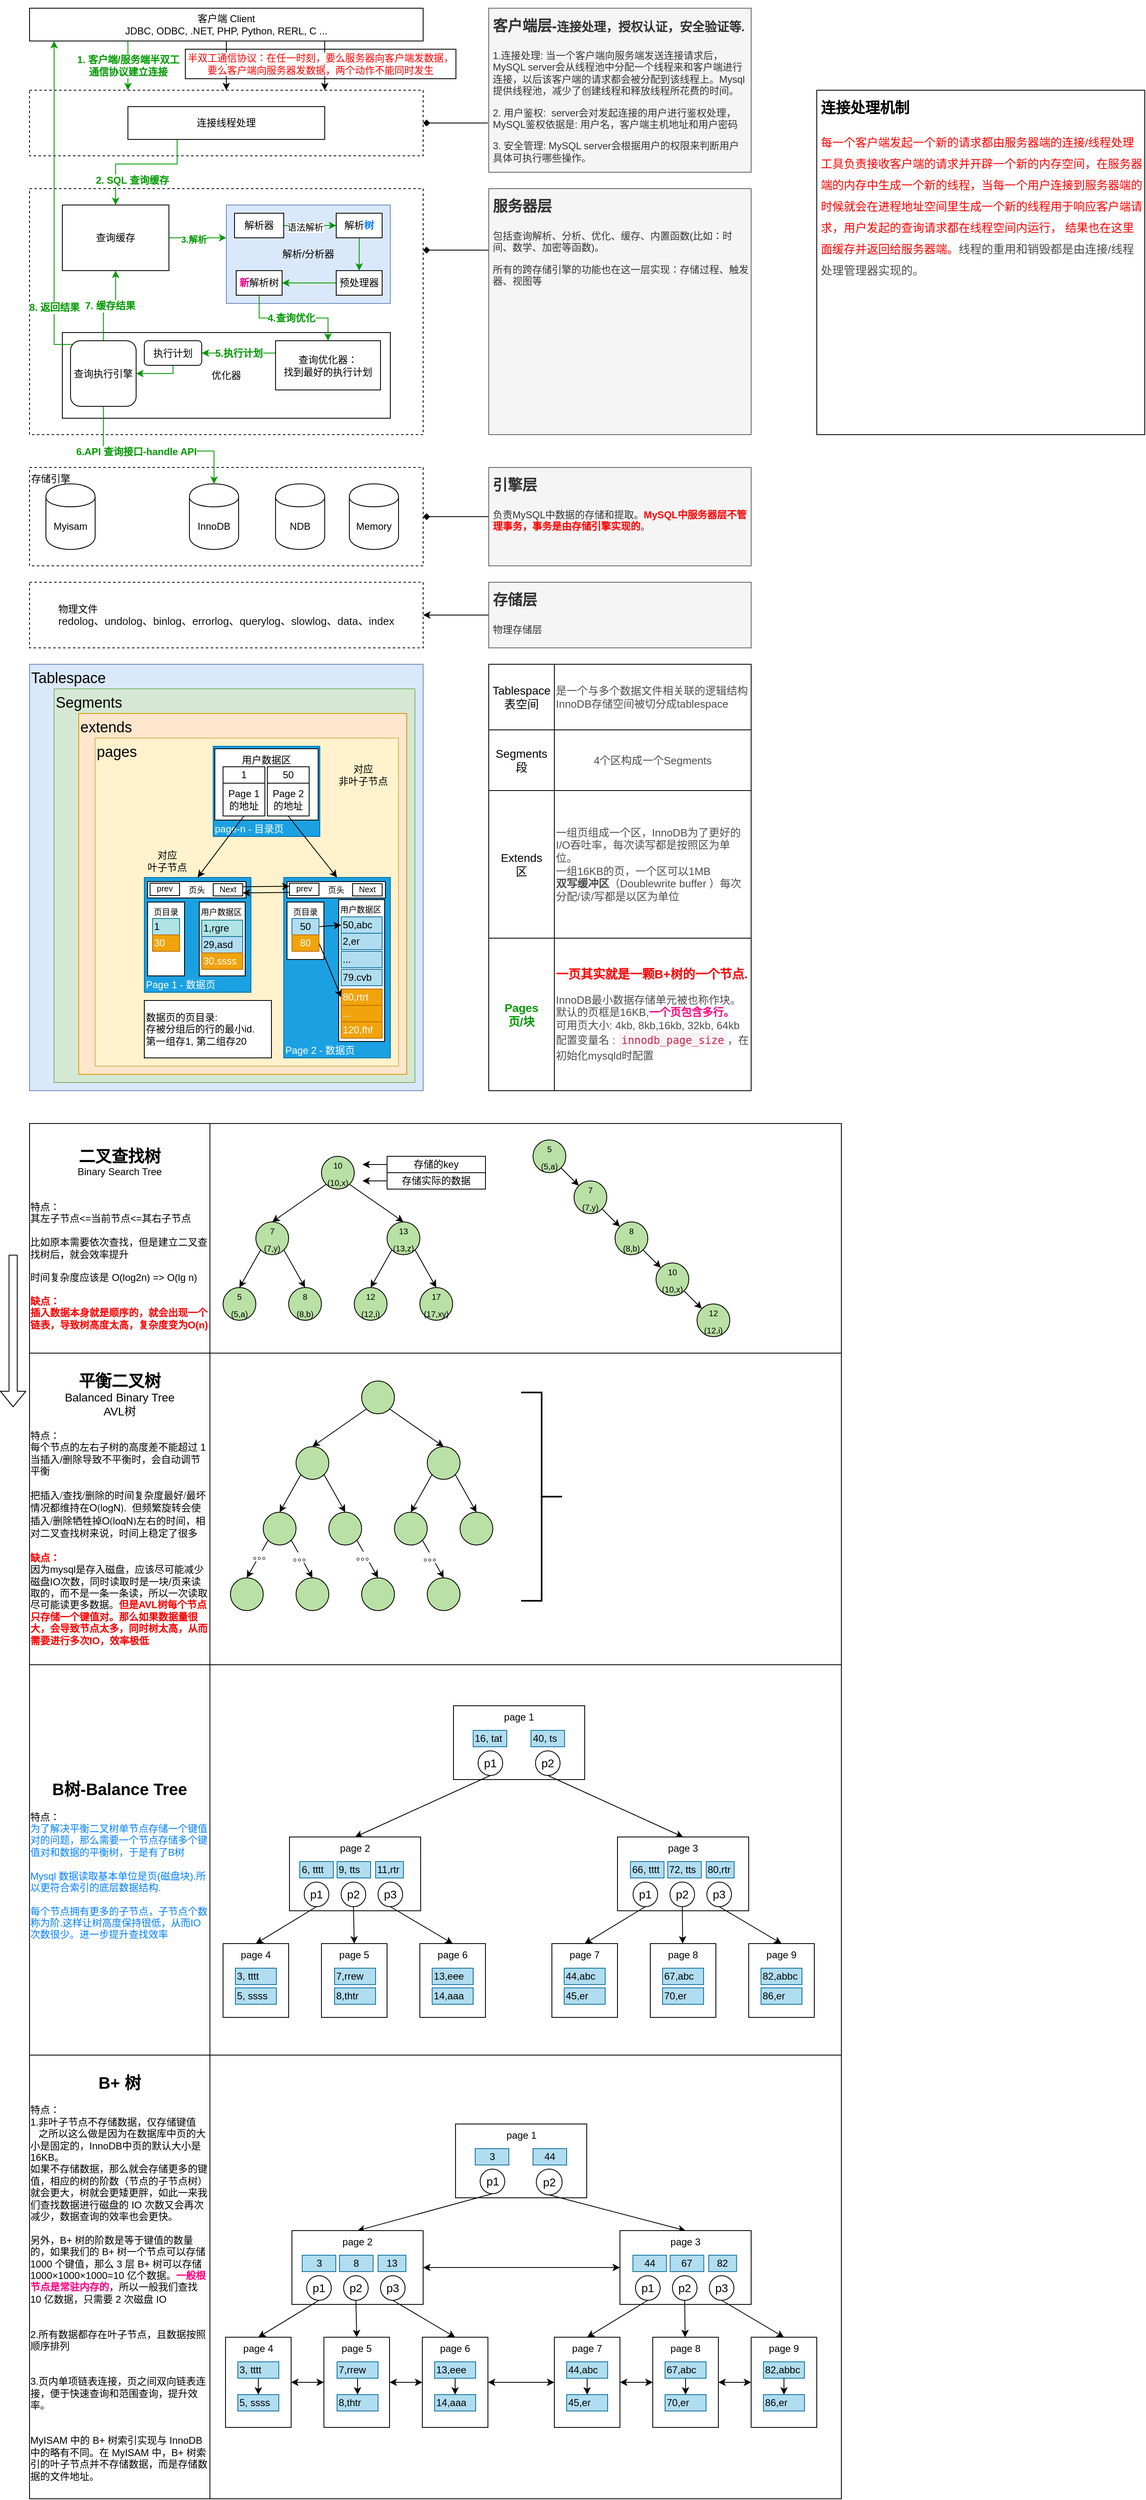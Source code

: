<mxfile version="13.9.9" type="device" pages="4"><diagram id="6okuXUGJVfqcQcE55KSG" name="基础架构"><mxGraphModel dx="946" dy="680" grid="1" gridSize="10" guides="1" tooltips="1" connect="1" arrows="1" fold="1" page="1" pageScale="1" pageWidth="827" pageHeight="1169" math="0" shadow="0"><root><mxCell id="0"/><mxCell id="1" parent="0"/><mxCell id="Qf_ZtMBjkyZ1og0ggVke-11" value="" style="shape=table;html=1;whiteSpace=wrap;startSize=0;container=1;collapsible=0;childLayout=tableLayout;" parent="1" vertex="1"><mxGeometry x="40" y="1440" width="990" height="1677" as="geometry"/></mxCell><mxCell id="Qf_ZtMBjkyZ1og0ggVke-12" value="" style="shape=partialRectangle;html=1;whiteSpace=wrap;collapsible=0;dropTarget=0;pointerEvents=0;fillColor=none;top=0;left=0;bottom=0;right=0;points=[[0,0.5],[1,0.5]];portConstraint=eastwest;" parent="Qf_ZtMBjkyZ1og0ggVke-11" vertex="1"><mxGeometry width="990" height="280" as="geometry"/></mxCell><mxCell id="Qf_ZtMBjkyZ1og0ggVke-13" value="&lt;font style=&quot;font-size: 20px&quot;&gt;&lt;b&gt;二叉查找树&lt;br&gt;&lt;/b&gt;&lt;/font&gt;Binary Search Tree&lt;br&gt;&lt;br&gt;&lt;br&gt;&lt;div style=&quot;text-align: left&quot;&gt;&lt;span&gt;特点：&lt;/span&gt;&lt;/div&gt;&lt;div style=&quot;text-align: left&quot;&gt;&lt;span&gt;其左子节点&amp;lt;=当前节点&amp;lt;=其右子节点&lt;/span&gt;&lt;/div&gt;&lt;div style=&quot;text-align: left&quot;&gt;&lt;br&gt;&lt;/div&gt;&lt;div style=&quot;text-align: left&quot;&gt;&lt;span&gt;比如原本需要依次查找，但是建立二叉查找树后，就会效率提升&lt;/span&gt;&lt;/div&gt;&lt;div style=&quot;text-align: left&quot;&gt;&lt;br&gt;&lt;/div&gt;&lt;div style=&quot;text-align: left&quot;&gt;&lt;span&gt;时间复杂度应该是 O(log­2n) =&amp;gt; O(lg n)&lt;/span&gt;&lt;/div&gt;&lt;div style=&quot;text-align: left&quot;&gt;&lt;span&gt;&lt;br&gt;&lt;/span&gt;&lt;/div&gt;&lt;div style=&quot;text-align: left&quot;&gt;&lt;span&gt;&lt;b&gt;&lt;font color=&quot;#ff0000&quot;&gt;缺点：&lt;/font&gt;&lt;/b&gt;&lt;/span&gt;&lt;/div&gt;&lt;div style=&quot;text-align: left&quot;&gt;&lt;font color=&quot;#ff0000&quot;&gt;&lt;b&gt;插入数据本身就是顺序的，就会出现一个链表，导致树高度太高，复杂度变为O(n)&lt;/b&gt;&lt;/font&gt;&lt;/div&gt;" style="shape=partialRectangle;html=1;whiteSpace=wrap;connectable=0;fillColor=none;top=0;left=0;bottom=0;right=0;overflow=hidden;" parent="Qf_ZtMBjkyZ1og0ggVke-12" vertex="1"><mxGeometry width="220" height="280" as="geometry"/></mxCell><mxCell id="Qf_ZtMBjkyZ1og0ggVke-14" value="" style="shape=partialRectangle;html=1;whiteSpace=wrap;connectable=0;fillColor=none;top=0;left=0;bottom=0;right=0;overflow=hidden;" parent="Qf_ZtMBjkyZ1og0ggVke-12" vertex="1"><mxGeometry x="220" width="770" height="280" as="geometry"/></mxCell><mxCell id="Qf_ZtMBjkyZ1og0ggVke-16" value="" style="shape=partialRectangle;html=1;whiteSpace=wrap;collapsible=0;dropTarget=0;pointerEvents=0;fillColor=none;top=0;left=0;bottom=0;right=0;points=[[0,0.5],[1,0.5]];portConstraint=eastwest;" parent="Qf_ZtMBjkyZ1og0ggVke-11" vertex="1"><mxGeometry y="280" width="990" height="380" as="geometry"/></mxCell><mxCell id="Qf_ZtMBjkyZ1og0ggVke-17" value="&lt;font&gt;&lt;b&gt;&lt;br&gt;&lt;span style=&quot;font-size: 20px&quot;&gt;平衡二叉树&lt;br&gt;&lt;/span&gt;&lt;/b&gt;&lt;font style=&quot;font-size: 14px&quot;&gt;Balanced Binary Tree&lt;br&gt;AVL树&lt;/font&gt;&lt;br&gt;&lt;br&gt;&lt;div style=&quot;text-align: left&quot;&gt;&lt;span&gt;特点：&lt;/span&gt;&lt;/div&gt;&lt;div style=&quot;text-align: left&quot;&gt;&lt;span style=&quot;background-color: rgb(255 , 255 , 255)&quot;&gt;&lt;font style=&quot;font-size: 12px&quot;&gt;每个节点的左右子树的高度差不能超过 1&lt;/font&gt;&lt;/span&gt;&lt;span&gt;&lt;br&gt;&lt;/span&gt;&lt;/div&gt;&lt;div style=&quot;text-align: left&quot;&gt;&lt;span style=&quot;background-color: rgb(255 , 255 , 255)&quot;&gt;当插入/删除导致不平衡时，会自动调节平衡&lt;/span&gt;&lt;/div&gt;&lt;div style=&quot;text-align: left&quot;&gt;&lt;span style=&quot;background-color: rgb(255 , 255 , 255)&quot;&gt;&lt;br&gt;&lt;/span&gt;&lt;/div&gt;&lt;div style=&quot;text-align: left&quot;&gt;&lt;span style=&quot;font-family: &amp;#34;pingfang sc&amp;#34; , &amp;#34;microsoft yahei&amp;#34; , &amp;#34;helvetica neue&amp;#34; , &amp;#34;helvetica&amp;#34; , &amp;#34;arial&amp;#34; , sans-serif ; background-color: rgb(255 , 255 , 255)&quot;&gt;&lt;font style=&quot;font-size: 12px&quot;&gt;把插入/查找/删除的时间复杂度最好/最坏情况都维持在O(logN).&amp;nbsp; 但频繁旋转会使插入/删除牺牲掉O(logN)左右的时间，相对二叉查找树来说，时间上稳定了很多&lt;/font&gt;&lt;/span&gt;&lt;span style=&quot;background-color: rgb(255 , 255 , 255)&quot;&gt;&lt;br&gt;&lt;/span&gt;&lt;/div&gt;&lt;div style=&quot;text-align: left&quot;&gt;&lt;span style=&quot;font-family: &amp;#34;pingfang sc&amp;#34; , &amp;#34;microsoft yahei&amp;#34; , &amp;#34;helvetica neue&amp;#34; , &amp;#34;helvetica&amp;#34; , &amp;#34;arial&amp;#34; , sans-serif ; background-color: rgb(255 , 255 , 255)&quot;&gt;&lt;font style=&quot;font-size: 12px&quot;&gt;&lt;br&gt;&lt;/font&gt;&lt;/span&gt;&lt;/div&gt;&lt;div style=&quot;text-align: left&quot;&gt;&lt;div&gt;&lt;b&gt;&lt;font color=&quot;#ff0000&quot;&gt;缺点：&lt;/font&gt;&lt;/b&gt;&lt;/div&gt;&lt;div&gt;因为mysql是存入磁盘，应该尽可能减少磁盘IO次数，同时读取时是一块/页来读取的，而不是一条一条读，所以一次读取尽可能读更多数据。&lt;b&gt;&lt;font color=&quot;#ff0000&quot;&gt;但是AVL树每个节点只存储一个键值对。那么如果数据量很大，会导致节点太多，同时树太高，从而需要进行多次IO，效率极低&lt;/font&gt;&lt;/b&gt;&lt;/div&gt;&lt;/div&gt;&lt;div style=&quot;text-align: left&quot;&gt;&lt;span style=&quot;font-family: &amp;#34;pingfang sc&amp;#34; , &amp;#34;microsoft yahei&amp;#34; , &amp;#34;helvetica neue&amp;#34; , &amp;#34;helvetica&amp;#34; , &amp;#34;arial&amp;#34; , sans-serif ; background-color: rgb(255 , 255 , 255)&quot;&gt;&lt;font style=&quot;font-size: 12px&quot;&gt;&lt;br&gt;&lt;/font&gt;&lt;/span&gt;&lt;/div&gt;&lt;/font&gt;" style="shape=partialRectangle;html=1;whiteSpace=wrap;connectable=0;fillColor=none;top=0;left=0;bottom=0;right=0;overflow=hidden;" parent="Qf_ZtMBjkyZ1og0ggVke-16" vertex="1"><mxGeometry width="220" height="380" as="geometry"/></mxCell><mxCell id="Qf_ZtMBjkyZ1og0ggVke-18" value="" style="shape=partialRectangle;html=1;whiteSpace=wrap;connectable=0;fillColor=none;top=0;left=0;bottom=0;right=0;overflow=hidden;" parent="Qf_ZtMBjkyZ1og0ggVke-16" vertex="1"><mxGeometry x="220" width="770" height="380" as="geometry"/></mxCell><mxCell id="Qf_ZtMBjkyZ1og0ggVke-20" value="" style="shape=partialRectangle;html=1;whiteSpace=wrap;collapsible=0;dropTarget=0;pointerEvents=0;fillColor=none;top=0;left=0;bottom=0;right=0;points=[[0,0.5],[1,0.5]];portConstraint=eastwest;" parent="Qf_ZtMBjkyZ1og0ggVke-11" vertex="1"><mxGeometry y="660" width="990" height="476" as="geometry"/></mxCell><mxCell id="Qf_ZtMBjkyZ1og0ggVke-21" value="&lt;span style=&quot;font-size: 20px ; font-weight: bold&quot;&gt;B树-&lt;/span&gt;&lt;b style=&quot;font-size: 20px&quot;&gt;Balance Tree&lt;/b&gt;&lt;br&gt;&lt;br&gt;&lt;div style=&quot;text-align: left&quot;&gt;&lt;span&gt;&lt;font style=&quot;font-size: 12px&quot;&gt;特点：&lt;/font&gt;&lt;/span&gt;&lt;/div&gt;&lt;div style=&quot;text-align: left&quot;&gt;&lt;span&gt;&lt;font color=&quot;#007fff&quot;&gt;为了解决平衡二叉树单节点存储一个键值对的问题，那么需要一个节点存储多个键值对和数据的平衡树，于是有了B树&lt;/font&gt;&lt;/span&gt;&lt;/div&gt;&lt;div style=&quot;text-align: left&quot;&gt;&lt;span&gt;&lt;font color=&quot;#007fff&quot;&gt;&lt;br&gt;&lt;/font&gt;&lt;/span&gt;&lt;/div&gt;&lt;div style=&quot;text-align: left&quot;&gt;&lt;span&gt;&lt;font color=&quot;#007fff&quot;&gt;Mysql 数据读取基本单位是页(磁盘块).所以更符合索引的底层数据结构.&lt;/font&gt;&lt;/span&gt;&lt;/div&gt;&lt;div style=&quot;text-align: left&quot;&gt;&lt;span&gt;&lt;font color=&quot;#007fff&quot;&gt;&lt;br&gt;&lt;/font&gt;&lt;/span&gt;&lt;/div&gt;&lt;div style=&quot;text-align: left&quot;&gt;&lt;font color=&quot;#007fff&quot;&gt;每个节点拥有更多的子节点，子节点个数称为阶.这样让树高度保持很低，从而IO次数很少。进一步提升查找效率&lt;/font&gt;&lt;/div&gt;" style="shape=partialRectangle;html=1;whiteSpace=wrap;connectable=0;fillColor=none;top=0;left=0;bottom=0;right=0;overflow=hidden;" parent="Qf_ZtMBjkyZ1og0ggVke-20" vertex="1"><mxGeometry width="220" height="476" as="geometry"/></mxCell><mxCell id="Qf_ZtMBjkyZ1og0ggVke-22" value="" style="shape=partialRectangle;html=1;whiteSpace=wrap;connectable=0;fillColor=none;top=0;left=0;bottom=0;right=0;overflow=hidden;" parent="Qf_ZtMBjkyZ1og0ggVke-20" vertex="1"><mxGeometry x="220" width="770" height="476" as="geometry"/></mxCell><mxCell id="Qf_ZtMBjkyZ1og0ggVke-24" style="shape=partialRectangle;html=1;whiteSpace=wrap;collapsible=0;dropTarget=0;pointerEvents=0;fillColor=none;top=0;left=0;bottom=0;right=0;points=[[0,0.5],[1,0.5]];portConstraint=eastwest;" parent="Qf_ZtMBjkyZ1og0ggVke-11" vertex="1"><mxGeometry y="1136" width="990" height="541" as="geometry"/></mxCell><mxCell id="Qf_ZtMBjkyZ1og0ggVke-25" value="&lt;font&gt;&lt;b style=&quot;font-size: 20px&quot;&gt;B+ 树&lt;/b&gt;&lt;br&gt;&lt;br&gt;&lt;div style=&quot;text-align: left&quot;&gt;&lt;span&gt;特点：&lt;/span&gt;&lt;/div&gt;&lt;div style=&quot;text-align: left&quot;&gt;&lt;span&gt;1.非叶子节点不存储数据，仅存储键值&lt;/span&gt;&lt;/div&gt;&lt;div style=&quot;text-align: left&quot;&gt;&lt;div&gt;&amp;nbsp; &amp;nbsp;之所以这么做是因为在数据库中页的大小是固定的，InnoDB中页的默认大小是16KB。&lt;/div&gt;&lt;div&gt;如果不存储数据，那么就会存储更多的键值，相应的树的阶数（节点的子节点树）就会更大，树就会更矮更胖，如此一来我们查找数据进行磁盘的 IO 次数又会再次减少，数据查询的效率也会更快。&lt;/div&gt;&lt;div&gt;&lt;br&gt;&lt;/div&gt;&lt;div&gt;另外，B+&amp;nbsp;树的阶数是等于键值的数量的，如果我们的 B+ 树一个节点可以存储 1000 个键值，那么 3 层 B+ 树可以存储 1000×1000×1000=10 亿个数据。&lt;b&gt;&lt;font color=&quot;#ff0080&quot;&gt;一般根节点是常驻内存的&lt;/font&gt;&lt;/b&gt;，所以一般我们查找 10 亿数据，只需要 2 次磁盘 IO&lt;/div&gt;&lt;/div&gt;&lt;div style=&quot;text-align: left&quot;&gt;&lt;span&gt;&lt;br&gt;&lt;/span&gt;&lt;/div&gt;&lt;div style=&quot;text-align: left&quot;&gt;&lt;span&gt;&lt;br&gt;&lt;/span&gt;&lt;/div&gt;&lt;div style=&quot;text-align: left&quot;&gt;&lt;span&gt;2.所有数据都存在叶子节点，且数据按照顺序排列&lt;/span&gt;&lt;/div&gt;&lt;div style=&quot;text-align: left&quot;&gt;&lt;br&gt;&lt;/div&gt;&lt;div style=&quot;text-align: left&quot;&gt;&lt;span&gt;&lt;br&gt;&lt;/span&gt;&lt;/div&gt;&lt;div style=&quot;text-align: left&quot;&gt;&lt;span&gt;3.页内单项链表连接，页之间双向链表连接，便于快速查询和范围查询，提升效率。&lt;/span&gt;&lt;/div&gt;&lt;div style=&quot;text-align: left&quot;&gt;&lt;br&gt;&lt;/div&gt;&lt;div style=&quot;text-align: left&quot;&gt;&lt;br&gt;&lt;/div&gt;&lt;div style=&quot;text-align: left&quot;&gt;MyISAM 中的 B+ 树索引实现与 InnoDB 中的略有不同。在 MyISAM 中，B+ 树索引的叶子节点并不存储数据，而是存储数据的文件地址。&lt;br&gt;&lt;/div&gt;&lt;/font&gt;" style="shape=partialRectangle;html=1;whiteSpace=wrap;connectable=0;fillColor=none;top=0;left=0;bottom=0;right=0;overflow=hidden;" parent="Qf_ZtMBjkyZ1og0ggVke-24" vertex="1"><mxGeometry width="220" height="541" as="geometry"/></mxCell><mxCell id="Qf_ZtMBjkyZ1og0ggVke-26" style="shape=partialRectangle;html=1;whiteSpace=wrap;connectable=0;fillColor=none;top=0;left=0;bottom=0;right=0;overflow=hidden;" parent="Qf_ZtMBjkyZ1og0ggVke-24" vertex="1"><mxGeometry x="220" width="770" height="541" as="geometry"/></mxCell><mxCell id="i_WEbplird6ns5bfVKfL-4" value="" style="rounded=0;whiteSpace=wrap;html=1;dashed=1;" parent="1" vertex="1"><mxGeometry x="40" y="300" width="480" height="300" as="geometry"/></mxCell><mxCell id="i_WEbplird6ns5bfVKfL-3" value="" style="rounded=0;whiteSpace=wrap;html=1;dashed=1;" parent="1" vertex="1"><mxGeometry x="40" y="180" width="480" height="80" as="geometry"/></mxCell><mxCell id="i_WEbplird6ns5bfVKfL-15" value="&lt;b style=&quot;font-size: 12px&quot;&gt;&lt;font color=&quot;#009900&quot;&gt;1. 客户端/服务端半双工&lt;br&gt;通信协议建立连接&lt;/font&gt;&lt;/b&gt;" style="edgeStyle=none;rounded=0;orthogonalLoop=1;jettySize=auto;html=1;exitX=0.25;exitY=1;exitDx=0;exitDy=0;entryX=0.25;entryY=0;entryDx=0;entryDy=0;strokeColor=#009900;" parent="1" source="i_WEbplird6ns5bfVKfL-1" target="i_WEbplird6ns5bfVKfL-3" edge="1"><mxGeometry relative="1" as="geometry"/></mxCell><mxCell id="i_WEbplird6ns5bfVKfL-16" style="edgeStyle=none;rounded=0;orthogonalLoop=1;jettySize=auto;html=1;exitX=0.5;exitY=1;exitDx=0;exitDy=0;" parent="1" source="i_WEbplird6ns5bfVKfL-1" target="i_WEbplird6ns5bfVKfL-3" edge="1"><mxGeometry relative="1" as="geometry"/></mxCell><mxCell id="i_WEbplird6ns5bfVKfL-17" style="edgeStyle=none;rounded=0;orthogonalLoop=1;jettySize=auto;html=1;exitX=0.75;exitY=1;exitDx=0;exitDy=0;entryX=0.75;entryY=0;entryDx=0;entryDy=0;" parent="1" source="i_WEbplird6ns5bfVKfL-1" target="i_WEbplird6ns5bfVKfL-3" edge="1"><mxGeometry relative="1" as="geometry"/></mxCell><mxCell id="i_WEbplird6ns5bfVKfL-1" value="客户端 Client&lt;br&gt;JDBC, ODBC, .NET, PHP, Python, RERL, C ..." style="rounded=0;whiteSpace=wrap;html=1;" parent="1" vertex="1"><mxGeometry x="40" y="80" width="480" height="40" as="geometry"/></mxCell><mxCell id="i_WEbplird6ns5bfVKfL-18" style="edgeStyle=orthogonalEdgeStyle;rounded=0;orthogonalLoop=1;jettySize=auto;html=1;exitX=0.25;exitY=1;exitDx=0;exitDy=0;entryX=0.5;entryY=0;entryDx=0;entryDy=0;strokeColor=#009900;" parent="1" source="i_WEbplird6ns5bfVKfL-2" target="i_WEbplird6ns5bfVKfL-7" edge="1"><mxGeometry relative="1" as="geometry"><Array as="points"><mxPoint x="220" y="270"/><mxPoint x="145" y="270"/></Array></mxGeometry></mxCell><mxCell id="i_WEbplird6ns5bfVKfL-36" value="&lt;b&gt;&lt;font style=&quot;font-size: 12px&quot; color=&quot;#009900&quot;&gt;2. SQL 查询缓存&lt;/font&gt;&lt;/b&gt;" style="edgeLabel;html=1;align=center;verticalAlign=middle;resizable=0;points=[];" parent="i_WEbplird6ns5bfVKfL-18" vertex="1" connectable="0"><mxGeometry x="-0.036" y="-3" relative="1" as="geometry"><mxPoint x="-11" y="23" as="offset"/></mxGeometry></mxCell><mxCell id="i_WEbplird6ns5bfVKfL-2" value="连接线程处理" style="rounded=0;whiteSpace=wrap;html=1;" parent="1" vertex="1"><mxGeometry x="160" y="200" width="240" height="40" as="geometry"/></mxCell><mxCell id="i_WEbplird6ns5bfVKfL-5" value="存储引擎" style="rounded=0;whiteSpace=wrap;html=1;dashed=1;verticalAlign=top;align=left;" parent="1" vertex="1"><mxGeometry x="40" y="640" width="480" height="120" as="geometry"/></mxCell><mxCell id="i_WEbplird6ns5bfVKfL-6" value="Myisam" style="shape=cylinder;whiteSpace=wrap;html=1;boundedLbl=1;backgroundOutline=1;" parent="1" vertex="1"><mxGeometry x="60" y="660" width="60" height="80" as="geometry"/></mxCell><mxCell id="i_WEbplird6ns5bfVKfL-37" style="edgeStyle=orthogonalEdgeStyle;rounded=0;orthogonalLoop=1;jettySize=auto;html=1;exitX=1;exitY=0.5;exitDx=0;exitDy=0;entryX=0;entryY=0.333;entryDx=0;entryDy=0;entryPerimeter=0;endArrow=classic;endFill=1;strokeColor=#009900;" parent="1" source="i_WEbplird6ns5bfVKfL-7" target="i_WEbplird6ns5bfVKfL-8" edge="1"><mxGeometry relative="1" as="geometry"/></mxCell><mxCell id="i_WEbplird6ns5bfVKfL-51" value="&lt;b&gt;&lt;font color=&quot;#009900&quot;&gt;3.解析&lt;/font&gt;&lt;/b&gt;" style="edgeLabel;html=1;align=center;verticalAlign=middle;resizable=0;points=[];" parent="i_WEbplird6ns5bfVKfL-37" vertex="1" connectable="0"><mxGeometry x="-0.143" y="-2" relative="1" as="geometry"><mxPoint as="offset"/></mxGeometry></mxCell><mxCell id="i_WEbplird6ns5bfVKfL-7" value="查询缓存" style="rounded=0;whiteSpace=wrap;html=1;" parent="1" vertex="1"><mxGeometry x="80" y="320" width="130" height="80" as="geometry"/></mxCell><mxCell id="i_WEbplird6ns5bfVKfL-8" value="解析/分析器" style="rounded=0;whiteSpace=wrap;html=1;fillColor=#dae8fc;strokeColor=#6c8ebf;" parent="1" vertex="1"><mxGeometry x="280" y="320" width="200" height="120" as="geometry"/></mxCell><mxCell id="i_WEbplird6ns5bfVKfL-9" value="优化器" style="rounded=0;whiteSpace=wrap;html=1;" parent="1" vertex="1"><mxGeometry x="80" y="475.5" width="400" height="104.5" as="geometry"/></mxCell><mxCell id="i_WEbplird6ns5bfVKfL-10" value="InnoDB" style="shape=cylinder;whiteSpace=wrap;html=1;boundedLbl=1;backgroundOutline=1;" parent="1" vertex="1"><mxGeometry x="235" y="660" width="60" height="80" as="geometry"/></mxCell><mxCell id="i_WEbplird6ns5bfVKfL-11" value="Memory" style="shape=cylinder;whiteSpace=wrap;html=1;boundedLbl=1;backgroundOutline=1;" parent="1" vertex="1"><mxGeometry x="430" y="660" width="60" height="80" as="geometry"/></mxCell><mxCell id="i_WEbplird6ns5bfVKfL-29" style="edgeStyle=none;rounded=0;orthogonalLoop=1;jettySize=auto;html=1;exitX=-0.003;exitY=0.7;exitDx=0;exitDy=0;entryX=1;entryY=0.5;entryDx=0;entryDy=0;endArrow=diamond;endFill=1;exitPerimeter=0;" parent="1" source="i_WEbplird6ns5bfVKfL-28" target="i_WEbplird6ns5bfVKfL-3" edge="1"><mxGeometry relative="1" as="geometry"/></mxCell><mxCell id="i_WEbplird6ns5bfVKfL-28" value="&lt;h1&gt;&lt;font style=&quot;font-size: 18px&quot;&gt;客户端层-&lt;/font&gt;&lt;font style=&quot;font-size: 15px&quot;&gt;连接处理，授权认证，安全验证等.&lt;/font&gt;&lt;/h1&gt;&lt;p&gt;1.连接处理: 当一个客户端向服务端发送连接请求后，MySQL server会从线程池中分配一个线程来和客户端进行连接，以后该客户端的请求都会被分配到该线程上。Mysql提供线程池，减少了创建线程和释放线程所花费的时间。&lt;/p&gt;&lt;p&gt;&lt;span&gt;2. 用户鉴权:&amp;nbsp; server会对发起连接的用户进行鉴权处理，MySQL鉴权依据是: 用户名，客户端主机地址和用户密码&lt;/span&gt;&lt;br&gt;&lt;/p&gt;&lt;p&gt;&lt;span&gt;3. 安全管理: MySQL server会根据用户的权限来判断用户具体可执行哪些操作。&lt;/span&gt;&lt;br&gt;&lt;/p&gt;" style="text;html=1;spacing=5;spacingTop=-20;whiteSpace=wrap;overflow=hidden;rounded=0;fillColor=#f5f5f5;strokeColor=#666666;fontColor=#333333;" parent="1" vertex="1"><mxGeometry x="600" y="80" width="320" height="200" as="geometry"/></mxCell><mxCell id="i_WEbplird6ns5bfVKfL-31" style="edgeStyle=none;rounded=0;orthogonalLoop=1;jettySize=auto;html=1;exitX=0;exitY=0.25;exitDx=0;exitDy=0;entryX=1;entryY=0.25;entryDx=0;entryDy=0;endArrow=diamond;endFill=1;" parent="1" source="i_WEbplird6ns5bfVKfL-30" target="i_WEbplird6ns5bfVKfL-4" edge="1"><mxGeometry relative="1" as="geometry"/></mxCell><mxCell id="i_WEbplird6ns5bfVKfL-30" value="&lt;h1&gt;&lt;font style=&quot;font-size: 18px&quot;&gt;服务器层&lt;/font&gt;&lt;/h1&gt;&lt;p&gt;&lt;span&gt;包括查询解析、分析、优化、缓存、内置函数(比如：时间、数学、加密等函数)。&lt;/span&gt;&lt;/p&gt;&lt;p&gt;&lt;span&gt;所有的跨存储引擎的功能也在这一层实现：存储过程、触发器、视图等&lt;/span&gt;&lt;br&gt;&lt;/p&gt;" style="text;html=1;spacing=5;spacingTop=-20;whiteSpace=wrap;overflow=hidden;rounded=0;fillColor=#f5f5f5;strokeColor=#666666;fontColor=#333333;" parent="1" vertex="1"><mxGeometry x="600" y="300" width="320" height="300" as="geometry"/></mxCell><mxCell id="i_WEbplird6ns5bfVKfL-34" style="edgeStyle=none;rounded=0;orthogonalLoop=1;jettySize=auto;html=1;entryX=1;entryY=0.5;entryDx=0;entryDy=0;endArrow=diamond;endFill=1;exitX=0;exitY=0.5;exitDx=0;exitDy=0;" parent="1" source="i_WEbplird6ns5bfVKfL-33" target="i_WEbplird6ns5bfVKfL-5" edge="1"><mxGeometry relative="1" as="geometry"><mxPoint x="597" y="670" as="sourcePoint"/></mxGeometry></mxCell><mxCell id="i_WEbplird6ns5bfVKfL-33" value="&lt;h1&gt;&lt;font style=&quot;font-size: 18px&quot;&gt;引擎层&lt;/font&gt;&lt;/h1&gt;&lt;p&gt;负责MySQL中数据的存储和提取。&lt;b&gt;&lt;font color=&quot;#ff0000&quot;&gt;MySQL中服务器层不管理事务，事务是由存储引擎实现的&lt;/font&gt;&lt;/b&gt;。&lt;/p&gt;" style="text;html=1;spacing=5;spacingTop=-20;whiteSpace=wrap;overflow=hidden;rounded=0;fillColor=#f5f5f5;strokeColor=#666666;fontColor=#333333;" parent="1" vertex="1"><mxGeometry x="600" y="640" width="320" height="120" as="geometry"/></mxCell><mxCell id="i_WEbplird6ns5bfVKfL-35" value="&lt;h1&gt;&lt;font style=&quot;font-size: 18px&quot;&gt;连接处理机制&lt;/font&gt;&lt;/h1&gt;&lt;p style=&quot;box-sizing: border-box ; outline: 0px ; margin: 0px 0px 16px ; padding: 0px ; color: rgb(77 , 77 , 77) ; line-height: 26px ; overflow-wrap: break-word ; background-color: rgb(255 , 255 , 255) ; font-size: 14px&quot;&gt;&lt;font style=&quot;box-sizing: border-box ; outline: 0px ; overflow-wrap: break-word ; font-size: 14px&quot;&gt;&lt;font color=&quot;red&quot; style=&quot;box-sizing: border-box ; outline: 0px ; overflow-wrap: break-word ; font-size: 14px&quot;&gt;&lt;span style=&quot;box-sizing: border-box ; outline: 0px ; overflow-wrap: break-word&quot;&gt;每一个客户端发起一个新的请求都由服务器端的连接/线程处理工具负责接收客户端的请求并开辟一个新的内存空间，在服务器端的内存中生成一个新的线程，当每一个用户连接到服务器端的时候就会在进程地址空间里生成一个新的线程用于响应客户端请求，用户发起的查询请求都在线程空间内运行， 结果也在这里面缓存并返回给服务器端。&lt;/span&gt;&lt;/font&gt;线程的重用和销毁都是由连接/线程处理管理器实现的。&lt;/font&gt;&lt;/p&gt;" style="text;html=1;spacing=5;spacingTop=-20;whiteSpace=wrap;overflow=hidden;rounded=0;fillColor=#ffffff;strokeColor=#000000;" parent="1" vertex="1"><mxGeometry x="1000" y="180" width="400" height="420" as="geometry"/></mxCell><mxCell id="i_WEbplird6ns5bfVKfL-40" value="" style="edgeStyle=orthogonalEdgeStyle;rounded=0;orthogonalLoop=1;jettySize=auto;html=1;endArrow=classic;endFill=1;strokeColor=#009900;" parent="1" source="i_WEbplird6ns5bfVKfL-38" target="i_WEbplird6ns5bfVKfL-39" edge="1"><mxGeometry relative="1" as="geometry"/></mxCell><mxCell id="i_WEbplird6ns5bfVKfL-41" value="语法解析" style="edgeLabel;html=1;align=center;verticalAlign=middle;resizable=0;points=[];" parent="i_WEbplird6ns5bfVKfL-40" vertex="1" connectable="0"><mxGeometry x="-0.2" y="-2" relative="1" as="geometry"><mxPoint as="offset"/></mxGeometry></mxCell><mxCell id="i_WEbplird6ns5bfVKfL-38" value="解析器" style="rounded=0;whiteSpace=wrap;html=1;strokeColor=#000000;fillColor=#ffffff;" parent="1" vertex="1"><mxGeometry x="290" y="330" width="60" height="30" as="geometry"/></mxCell><mxCell id="i_WEbplird6ns5bfVKfL-43" value="" style="edgeStyle=orthogonalEdgeStyle;rounded=0;orthogonalLoop=1;jettySize=auto;html=1;endArrow=classic;endFill=1;strokeColor=#009900;" parent="1" source="i_WEbplird6ns5bfVKfL-39" target="i_WEbplird6ns5bfVKfL-42" edge="1"><mxGeometry relative="1" as="geometry"/></mxCell><mxCell id="i_WEbplird6ns5bfVKfL-39" value="解析&lt;b&gt;&lt;font color=&quot;#007fff&quot;&gt;树&lt;/font&gt;&lt;/b&gt;" style="rounded=0;whiteSpace=wrap;html=1;strokeColor=#000000;fillColor=#ffffff;" parent="1" vertex="1"><mxGeometry x="414" y="330" width="56" height="30" as="geometry"/></mxCell><mxCell id="i_WEbplird6ns5bfVKfL-45" value="" style="edgeStyle=orthogonalEdgeStyle;rounded=0;orthogonalLoop=1;jettySize=auto;html=1;endArrow=classic;endFill=1;strokeColor=#009900;" parent="1" source="i_WEbplird6ns5bfVKfL-42" target="i_WEbplird6ns5bfVKfL-44" edge="1"><mxGeometry relative="1" as="geometry"/></mxCell><mxCell id="i_WEbplird6ns5bfVKfL-42" value="预处理器" style="rounded=0;whiteSpace=wrap;html=1;strokeColor=#000000;fillColor=#ffffff;" parent="1" vertex="1"><mxGeometry x="414" y="400" width="56" height="30" as="geometry"/></mxCell><mxCell id="i_WEbplird6ns5bfVKfL-48" style="edgeStyle=orthogonalEdgeStyle;rounded=0;orthogonalLoop=1;jettySize=auto;html=1;exitX=0.5;exitY=1;exitDx=0;exitDy=0;entryX=0.5;entryY=0;entryDx=0;entryDy=0;endArrow=classic;endFill=1;strokeColor=#009900;" parent="1" source="i_WEbplird6ns5bfVKfL-44" target="i_WEbplird6ns5bfVKfL-46" edge="1"><mxGeometry relative="1" as="geometry"/></mxCell><mxCell id="i_WEbplird6ns5bfVKfL-49" value="&lt;b&gt;&lt;font style=&quot;font-size: 12px&quot; color=&quot;#009900&quot;&gt;4.查询优化&lt;/font&gt;&lt;/b&gt;" style="edgeLabel;html=1;align=center;verticalAlign=middle;resizable=0;points=[];" parent="i_WEbplird6ns5bfVKfL-48" vertex="1" connectable="0"><mxGeometry x="-0.05" relative="1" as="geometry"><mxPoint as="offset"/></mxGeometry></mxCell><mxCell id="i_WEbplird6ns5bfVKfL-44" value="&lt;b&gt;&lt;font color=&quot;#ff0080&quot;&gt;新&lt;/font&gt;&lt;/b&gt;解析树" style="rounded=0;whiteSpace=wrap;html=1;strokeColor=#000000;fillColor=#ffffff;" parent="1" vertex="1"><mxGeometry x="292" y="400" width="56" height="30" as="geometry"/></mxCell><mxCell id="i_WEbplird6ns5bfVKfL-54" value="&lt;b&gt;&lt;font style=&quot;font-size: 12px&quot; color=&quot;#009900&quot;&gt;5.执行计划&lt;/font&gt;&lt;/b&gt;" style="edgeStyle=orthogonalEdgeStyle;rounded=0;orthogonalLoop=1;jettySize=auto;html=1;exitX=0;exitY=0.25;exitDx=0;exitDy=0;entryX=1;entryY=0.5;entryDx=0;entryDy=0;endArrow=classic;endFill=1;strokeColor=#009900;" parent="1" source="i_WEbplird6ns5bfVKfL-46" target="i_WEbplird6ns5bfVKfL-52" edge="1"><mxGeometry relative="1" as="geometry"/></mxCell><mxCell id="i_WEbplird6ns5bfVKfL-46" value="查询优化器：&lt;br&gt;找到最好的执行计划" style="rounded=0;whiteSpace=wrap;html=1;strokeColor=#000000;fillColor=#ffffff;" parent="1" vertex="1"><mxGeometry x="340" y="485.5" width="128" height="60" as="geometry"/></mxCell><mxCell id="i_WEbplird6ns5bfVKfL-55" style="edgeStyle=orthogonalEdgeStyle;rounded=0;orthogonalLoop=1;jettySize=auto;html=1;exitX=0.5;exitY=1;exitDx=0;exitDy=0;entryX=1;entryY=0.5;entryDx=0;entryDy=0;endArrow=classic;endFill=1;strokeColor=#009900;" parent="1" source="i_WEbplird6ns5bfVKfL-52" target="i_WEbplird6ns5bfVKfL-53" edge="1"><mxGeometry relative="1" as="geometry"><Array as="points"><mxPoint x="215" y="525.5"/></Array></mxGeometry></mxCell><mxCell id="i_WEbplird6ns5bfVKfL-52" value="执行计划" style="rounded=1;whiteSpace=wrap;html=1;strokeColor=#000000;fillColor=#ffffff;" parent="1" vertex="1"><mxGeometry x="180" y="485.5" width="70" height="30" as="geometry"/></mxCell><mxCell id="i_WEbplird6ns5bfVKfL-56" style="edgeStyle=orthogonalEdgeStyle;rounded=0;orthogonalLoop=1;jettySize=auto;html=1;exitX=0.5;exitY=1;exitDx=0;exitDy=0;entryX=0.5;entryY=0;entryDx=0;entryDy=0;endArrow=classic;endFill=1;strokeColor=#009900;" parent="1" source="i_WEbplird6ns5bfVKfL-53" target="i_WEbplird6ns5bfVKfL-10" edge="1"><mxGeometry relative="1" as="geometry"><Array as="points"><mxPoint x="130" y="620"/><mxPoint x="265" y="620"/></Array></mxGeometry></mxCell><mxCell id="i_WEbplird6ns5bfVKfL-57" value="&lt;b&gt;&lt;font style=&quot;font-size: 12px&quot; color=&quot;#009900&quot;&gt;6.API 查询接口-handle API&lt;/font&gt;&lt;/b&gt;" style="edgeLabel;html=1;align=center;verticalAlign=middle;resizable=0;points=[];" parent="i_WEbplird6ns5bfVKfL-56" vertex="1" connectable="0"><mxGeometry x="-0.182" y="-1" relative="1" as="geometry"><mxPoint as="offset"/></mxGeometry></mxCell><mxCell id="i_WEbplird6ns5bfVKfL-58" value="&lt;b&gt;&lt;font style=&quot;font-size: 12px&quot; color=&quot;#009900&quot;&gt;7. 缓存结果&lt;/font&gt;&lt;/b&gt;" style="edgeStyle=orthogonalEdgeStyle;rounded=0;orthogonalLoop=1;jettySize=auto;html=1;exitX=0.5;exitY=0;exitDx=0;exitDy=0;entryX=0.5;entryY=1;entryDx=0;entryDy=0;endArrow=classic;endFill=1;strokeColor=#009900;" parent="1" source="i_WEbplird6ns5bfVKfL-53" target="i_WEbplird6ns5bfVKfL-7" edge="1"><mxGeometry relative="1" as="geometry"/></mxCell><mxCell id="i_WEbplird6ns5bfVKfL-59" style="edgeStyle=orthogonalEdgeStyle;rounded=0;orthogonalLoop=1;jettySize=auto;html=1;exitX=0.25;exitY=0;exitDx=0;exitDy=0;endArrow=classic;endFill=1;strokeColor=#009900;" parent="1" source="i_WEbplird6ns5bfVKfL-53" target="i_WEbplird6ns5bfVKfL-1" edge="1"><mxGeometry relative="1" as="geometry"><mxPoint x="107" y="120" as="targetPoint"/><Array as="points"><mxPoint x="110" y="490"/><mxPoint x="70" y="490"/><mxPoint x="70" y="100"/></Array></mxGeometry></mxCell><mxCell id="i_WEbplird6ns5bfVKfL-60" value="&lt;b&gt;&lt;font style=&quot;font-size: 12px&quot; color=&quot;#009900&quot;&gt;8. 返回结果&lt;/font&gt;&lt;/b&gt;" style="edgeLabel;html=1;align=center;verticalAlign=middle;resizable=0;points=[];" parent="i_WEbplird6ns5bfVKfL-59" vertex="1" connectable="0"><mxGeometry x="-0.568" relative="1" as="geometry"><mxPoint as="offset"/></mxGeometry></mxCell><mxCell id="i_WEbplird6ns5bfVKfL-53" value="查询执行引擎" style="rounded=1;whiteSpace=wrap;html=1;strokeColor=#000000;fillColor=#ffffff;" parent="1" vertex="1"><mxGeometry x="90" y="485.5" width="80" height="80" as="geometry"/></mxCell><mxCell id="hqczfqHnWzNGK72ttV61-1" value="Tablespace" style="rounded=0;whiteSpace=wrap;html=1;strokeColor=#6c8ebf;fillColor=#dae8fc;verticalAlign=top;align=left;fontSize=18;" parent="1" vertex="1"><mxGeometry x="40" y="880" width="480" height="520" as="geometry"/></mxCell><mxCell id="hqczfqHnWzNGK72ttV61-2" value="Segments" style="rounded=0;whiteSpace=wrap;html=1;strokeColor=#82b366;fillColor=#d5e8d4;verticalAlign=top;align=left;fontSize=18;" parent="1" vertex="1"><mxGeometry x="70" y="910" width="440" height="480" as="geometry"/></mxCell><mxCell id="hqczfqHnWzNGK72ttV61-3" value="extends" style="rounded=0;whiteSpace=wrap;html=1;strokeColor=#d79b00;fillColor=#ffe6cc;verticalAlign=top;align=left;fontSize=18;" parent="1" vertex="1"><mxGeometry x="100" y="940" width="400" height="440" as="geometry"/></mxCell><mxCell id="hqczfqHnWzNGK72ttV61-5" value="pages" style="rounded=0;whiteSpace=wrap;html=1;strokeColor=#d6b656;fillColor=#fff2cc;fontSize=18;align=left;verticalAlign=top;" parent="1" vertex="1"><mxGeometry x="120" y="970" width="370" height="400" as="geometry"/></mxCell><mxCell id="hqczfqHnWzNGK72ttV61-25" value="NDB" style="shape=cylinder;whiteSpace=wrap;html=1;boundedLbl=1;backgroundOutline=1;" parent="1" vertex="1"><mxGeometry x="340" y="660" width="60" height="80" as="geometry"/></mxCell><mxCell id="hqczfqHnWzNGK72ttV61-9" value="" style="shape=table;html=1;whiteSpace=wrap;startSize=0;container=1;collapsible=0;childLayout=tableLayout;rounded=0;strokeColor=#000000;fillColor=#ffffff;fontSize=18;align=left;" parent="1" vertex="1"><mxGeometry x="600" y="880" width="320" height="520" as="geometry"/></mxCell><mxCell id="hqczfqHnWzNGK72ttV61-10" value="" style="shape=partialRectangle;html=1;whiteSpace=wrap;collapsible=0;dropTarget=0;pointerEvents=0;fillColor=none;top=0;left=0;bottom=0;right=0;points=[[0,0.5],[1,0.5]];portConstraint=eastwest;" parent="hqczfqHnWzNGK72ttV61-9" vertex="1"><mxGeometry width="320" height="80" as="geometry"/></mxCell><mxCell id="hqczfqHnWzNGK72ttV61-11" value="Tablespace&lt;br style=&quot;font-size: 14px;&quot;&gt;表空间" style="shape=partialRectangle;html=1;whiteSpace=wrap;connectable=0;fillColor=none;top=0;left=0;bottom=0;right=0;overflow=hidden;fontSize=14;" parent="hqczfqHnWzNGK72ttV61-10" vertex="1"><mxGeometry width="80" height="80" as="geometry"/></mxCell><mxCell id="hqczfqHnWzNGK72ttV61-12" value="&lt;div&gt;&lt;span style=&quot;font-size: 13px ; background-color: rgb(255 , 255 , 255) ; color: rgb(77 , 77 , 77)&quot;&gt;是一个与多个数据文件相关联的逻辑结构&lt;/span&gt;&lt;br&gt;&lt;/div&gt;&lt;div&gt;&lt;span style=&quot;color: rgb(77 , 77 , 77) ; font-size: 13px ; background-color: rgb(255 , 255 , 255)&quot;&gt;InnoDB存储空间被切分成tablespace&lt;/span&gt;&lt;span style=&quot;background-color: rgb(255 , 255 , 255) ; color: rgb(77 , 77 , 77)&quot;&gt;&lt;font style=&quot;font-size: 13px&quot;&gt;&lt;br&gt;&lt;/font&gt;&lt;/span&gt;&lt;/div&gt;" style="shape=partialRectangle;html=1;whiteSpace=wrap;connectable=0;fillColor=none;top=0;left=0;bottom=0;right=0;overflow=hidden;align=left;" parent="hqczfqHnWzNGK72ttV61-10" vertex="1"><mxGeometry x="80" width="240" height="80" as="geometry"/></mxCell><mxCell id="hqczfqHnWzNGK72ttV61-14" value="" style="shape=partialRectangle;html=1;whiteSpace=wrap;collapsible=0;dropTarget=0;pointerEvents=0;fillColor=none;top=0;left=0;bottom=0;right=0;points=[[0,0.5],[1,0.5]];portConstraint=eastwest;" parent="hqczfqHnWzNGK72ttV61-9" vertex="1"><mxGeometry y="80" width="320" height="74" as="geometry"/></mxCell><mxCell id="hqczfqHnWzNGK72ttV61-15" value="Segments&lt;br style=&quot;font-size: 14px;&quot;&gt;段" style="shape=partialRectangle;html=1;whiteSpace=wrap;connectable=0;fillColor=none;top=0;left=0;bottom=0;right=0;overflow=hidden;fontSize=14;" parent="hqczfqHnWzNGK72ttV61-14" vertex="1"><mxGeometry width="80" height="74" as="geometry"/></mxCell><mxCell id="hqczfqHnWzNGK72ttV61-16" value="&lt;span style=&quot;color: rgb(77 , 77 , 77) ; font-family: , &amp;#34;sf ui text&amp;#34; , &amp;#34;arial&amp;#34; , &amp;#34;pingfang sc&amp;#34; , &amp;#34;hiragino sans gb&amp;#34; , &amp;#34;microsoft yahei&amp;#34; , &amp;#34;wenquanyi micro hei&amp;#34; , sans-serif ; text-align: left ; background-color: rgb(255 , 255 , 255)&quot;&gt;&lt;font style=&quot;font-size: 13px&quot;&gt;4个区构成一个Segments&lt;/font&gt;&lt;/span&gt;" style="shape=partialRectangle;html=1;whiteSpace=wrap;connectable=0;fillColor=none;top=0;left=0;bottom=0;right=0;overflow=hidden;" parent="hqczfqHnWzNGK72ttV61-14" vertex="1"><mxGeometry x="80" width="240" height="74" as="geometry"/></mxCell><mxCell id="hqczfqHnWzNGK72ttV61-18" value="" style="shape=partialRectangle;html=1;whiteSpace=wrap;collapsible=0;dropTarget=0;pointerEvents=0;fillColor=none;top=0;left=0;bottom=0;right=0;points=[[0,0.5],[1,0.5]];portConstraint=eastwest;" parent="hqczfqHnWzNGK72ttV61-9" vertex="1"><mxGeometry y="154" width="320" height="180" as="geometry"/></mxCell><mxCell id="hqczfqHnWzNGK72ttV61-19" value="Extends&lt;br style=&quot;font-size: 14px;&quot;&gt;区" style="shape=partialRectangle;html=1;whiteSpace=wrap;connectable=0;fillColor=none;top=0;left=0;bottom=0;right=0;overflow=hidden;fontSize=14;" parent="hqczfqHnWzNGK72ttV61-18" vertex="1"><mxGeometry width="80" height="180" as="geometry"/></mxCell><mxCell id="hqczfqHnWzNGK72ttV61-20" value="&lt;font style=&quot;font-size: 13px&quot;&gt;&lt;span style=&quot;color: rgb(77 , 77 , 77) ; background-color: rgb(255 , 255 , 255)&quot;&gt;一组页组成一个区，InnoDB为了更好的I/O吞吐率，每次读写都是按照区为单位。&lt;/span&gt;&lt;br style=&quot;box-sizing: border-box ; outline: 0px ; overflow-wrap: break-word ; color: rgb(77 , 77 , 77) ; background-color: rgb(255 , 255 , 255)&quot;&gt;&lt;span style=&quot;color: rgb(77 , 77 , 77) ; background-color: rgb(255 , 255 , 255)&quot;&gt;一组16KB的页，一个区可以1MB&lt;br&gt;&lt;/span&gt;&lt;span style=&quot;box-sizing: border-box ; outline: 0px ; font-weight: 700 ; overflow-wrap: break-word ; color: rgb(77 , 77 , 77) ; background-color: rgb(255 , 255 , 255)&quot;&gt;双写缓冲区&lt;/span&gt;&lt;span style=&quot;color: rgb(77 , 77 , 77) ; background-color: rgb(255 , 255 , 255)&quot;&gt;（Doublewrite buffer ）每次分配/读/写都是以区为单位&lt;/span&gt;&lt;/font&gt;" style="shape=partialRectangle;html=1;whiteSpace=wrap;connectable=0;fillColor=none;top=0;left=0;bottom=0;right=0;overflow=hidden;align=left;" parent="hqczfqHnWzNGK72ttV61-18" vertex="1"><mxGeometry x="80" width="240" height="180" as="geometry"/></mxCell><mxCell id="hqczfqHnWzNGK72ttV61-22" style="shape=partialRectangle;html=1;whiteSpace=wrap;collapsible=0;dropTarget=0;pointerEvents=0;fillColor=none;top=0;left=0;bottom=0;right=0;points=[[0,0.5],[1,0.5]];portConstraint=eastwest;" parent="hqczfqHnWzNGK72ttV61-9" vertex="1"><mxGeometry y="334" width="320" height="186" as="geometry"/></mxCell><mxCell id="hqczfqHnWzNGK72ttV61-23" value="&lt;b&gt;&lt;font color=&quot;#009900&quot;&gt;Pages&lt;br style=&quot;font-size: 14px&quot;&gt;页/块&lt;/font&gt;&lt;/b&gt;" style="shape=partialRectangle;html=1;whiteSpace=wrap;connectable=0;fillColor=none;top=0;left=0;bottom=0;right=0;overflow=hidden;fontSize=14;" parent="hqczfqHnWzNGK72ttV61-22" vertex="1"><mxGeometry width="80" height="186" as="geometry"/></mxCell><mxCell id="hqczfqHnWzNGK72ttV61-24" value="&lt;font&gt;&lt;span style=&quot;background-color: rgb(255 , 255 , 255)&quot;&gt;&lt;b&gt;&lt;font style=&quot;font-size: 15px&quot; color=&quot;#ff0000&quot;&gt;一页其实就是一颗B+树的一个节点.&lt;/font&gt;&lt;/b&gt;&lt;br&gt;&lt;br&gt;&lt;span style=&quot;color: rgb(77 , 77 , 77) ; font-size: 13px&quot;&gt;InnoDB最小数据存储单元被也称作块。默认的页框是16KB,&lt;/span&gt;&lt;b style=&quot;font-size: 13px&quot;&gt;&lt;font color=&quot;#ff0080&quot;&gt;一个页包含多行。&lt;/font&gt;&lt;/b&gt;&lt;/span&gt;&lt;br style=&quot;box-sizing: border-box ; outline: 0px ; overflow-wrap: break-word ; color: rgb(77 , 77 , 77) ; font-family: , &amp;#34;sf ui text&amp;#34; , &amp;#34;arial&amp;#34; , &amp;#34;pingfang sc&amp;#34; , &amp;#34;hiragino sans gb&amp;#34; , &amp;#34;microsoft yahei&amp;#34; , &amp;#34;wenquanyi micro hei&amp;#34; , sans-serif ; background-color: rgb(255 , 255 , 255)&quot;&gt;&lt;span style=&quot;font-size: 13px ; color: rgb(77 , 77 , 77) ; background-color: rgb(255 , 255 , 255)&quot;&gt;可用页大小: 4kb, 8kb,16kb, 32kb, 64kb&lt;/span&gt;&lt;br style=&quot;box-sizing: border-box ; outline: 0px ; overflow-wrap: break-word ; color: rgb(77 , 77 , 77) ; font-family: , &amp;#34;sf ui text&amp;#34; , &amp;#34;arial&amp;#34; , &amp;#34;pingfang sc&amp;#34; , &amp;#34;hiragino sans gb&amp;#34; , &amp;#34;microsoft yahei&amp;#34; , &amp;#34;wenquanyi micro hei&amp;#34; , sans-serif ; background-color: rgb(255 , 255 , 255)&quot;&gt;&lt;span style=&quot;font-size: 13px ; color: rgb(77 , 77 , 77) ; background-color: rgb(255 , 255 , 255)&quot;&gt;配置变量名 :&amp;nbsp;&lt;/span&gt;&lt;code style=&quot;font-size: 13px ; box-sizing: border-box ; outline: 0px ; font-family: &amp;#34;source code pro&amp;#34; , &amp;#34;dejavu sans mono&amp;#34; , &amp;#34;ubuntu mono&amp;#34; , &amp;#34;anonymous pro&amp;#34; , &amp;#34;droid sans mono&amp;#34; , &amp;#34;menlo&amp;#34; , &amp;#34;monaco&amp;#34; , &amp;#34;consolas&amp;#34; , &amp;#34;inconsolata&amp;#34; , &amp;#34;courier&amp;#34; , monospace , &amp;#34;pingfang sc&amp;#34; , &amp;#34;microsoft yahei&amp;#34; , sans-serif ; line-height: 22px ; color: rgb(199 , 37 , 78) ; background-color: rgb(249 , 242 , 244) ; border-radius: 2px ; padding: 2px 4px ; overflow-wrap: break-word&quot;&gt;innodb_page_size&lt;/code&gt;&lt;span style=&quot;font-size: 13px ; color: rgb(77 , 77 , 77) ; background-color: rgb(255 , 255 , 255)&quot;&gt;，在初始化mysqld时配置&lt;/span&gt;&lt;/font&gt;" style="shape=partialRectangle;html=1;whiteSpace=wrap;connectable=0;fillColor=none;top=0;left=0;bottom=0;right=0;overflow=hidden;align=left;" parent="hqczfqHnWzNGK72ttV61-22" vertex="1"><mxGeometry x="80" width="240" height="186" as="geometry"/></mxCell><mxCell id="hqczfqHnWzNGK72ttV61-26" value="&lt;div style=&quot;text-align: left&quot;&gt;&lt;span&gt;物理文件&lt;/span&gt;&lt;/div&gt;&lt;span style=&quot;color: rgb(18 , 18 , 18) ; background-color: rgb(255 , 255 , 255)&quot;&gt;&lt;font style=&quot;font-size: 13px&quot;&gt;redolog、undolog、binlog、errorlog、querylog、slowlog、data、index&lt;/font&gt;&lt;/span&gt;" style="rounded=0;whiteSpace=wrap;html=1;dashed=1;" parent="1" vertex="1"><mxGeometry x="40" y="780" width="480" height="80" as="geometry"/></mxCell><mxCell id="i_WEbplird6ns5bfVKfL-61" value="&lt;span style=&quot;box-sizing: border-box ; outline: 0px ; overflow-wrap: break-word ; color: rgb(255 , 0 , 0) ; background-color: rgb(255 , 255 , 255)&quot;&gt;&lt;font style=&quot;font-size: 12px&quot;&gt;半双工通信协议：在任一时刻，要么服务器向客户端发数据，&lt;br&gt;要么客户端向服务器发数据，两个动作不能同时发生&lt;/font&gt;&lt;/span&gt;" style="text;html=1;fillColor=none;align=center;verticalAlign=middle;whiteSpace=wrap;rounded=0;strokeColor=#000000;" parent="1" vertex="1"><mxGeometry x="230" y="130" width="330" height="36" as="geometry"/></mxCell><mxCell id="L1ZGy3kNcdwBFo-eFuV2-1" value="Page 1 - 数据页" style="rounded=0;whiteSpace=wrap;html=1;verticalAlign=bottom;align=left;fillColor=#1ba1e2;strokeColor=#006EAF;fontColor=#ffffff;" parent="1" vertex="1"><mxGeometry x="180" y="1140" width="130" height="140" as="geometry"/></mxCell><mxCell id="L1ZGy3kNcdwBFo-eFuV2-2" value="页目录" style="rounded=0;whiteSpace=wrap;html=1;align=center;verticalAlign=top;fontSize=10;" parent="1" vertex="1"><mxGeometry x="184" y="1170" width="45" height="90" as="geometry"/></mxCell><mxCell id="L1ZGy3kNcdwBFo-eFuV2-3" value="用户数据区" style="rounded=0;whiteSpace=wrap;html=1;align=left;verticalAlign=top;fontSize=10;" parent="1" vertex="1"><mxGeometry x="247" y="1170" width="56" height="90" as="geometry"/></mxCell><mxCell id="L1ZGy3kNcdwBFo-eFuV2-4" value="页头" style="rounded=0;whiteSpace=wrap;html=1;fontSize=10;align=center;verticalAlign=middle;" parent="1" vertex="1"><mxGeometry x="184" y="1145" width="120" height="20" as="geometry"/></mxCell><mxCell id="L1ZGy3kNcdwBFo-eFuV2-5" value="prev" style="rounded=0;whiteSpace=wrap;html=1;fontSize=10;align=center;verticalAlign=bottom;" parent="1" vertex="1"><mxGeometry x="187" y="1147" width="36" height="15" as="geometry"/></mxCell><mxCell id="L1ZGy3kNcdwBFo-eFuV2-6" value="Next" style="rounded=0;whiteSpace=wrap;html=1;fontSize=10;align=center;verticalAlign=bottom;" parent="1" vertex="1"><mxGeometry x="264" y="1147.5" width="36" height="15" as="geometry"/></mxCell><mxCell id="hqczfqHnWzNGK72ttV61-6" value="1,rgre" style="rounded=0;whiteSpace=wrap;html=1;strokeColor=#0e8088;fillColor=#b0e3e6;fontSize=12;align=left;" parent="1" vertex="1"><mxGeometry x="250" y="1192" width="50" height="20" as="geometry"/></mxCell><mxCell id="L1ZGy3kNcdwBFo-eFuV2-7" value="29,asd" style="rounded=0;whiteSpace=wrap;html=1;strokeColor=#10739e;fillColor=#b1ddf0;fontSize=12;align=left;" parent="1" vertex="1"><mxGeometry x="250" y="1212" width="50" height="20" as="geometry"/></mxCell><mxCell id="L1ZGy3kNcdwBFo-eFuV2-8" value="30,ssss" style="rounded=0;whiteSpace=wrap;html=1;strokeColor=#BD7000;fillColor=#f0a30a;fontSize=12;align=left;fontColor=#ffffff;" parent="1" vertex="1"><mxGeometry x="250" y="1232" width="50" height="20" as="geometry"/></mxCell><mxCell id="hqczfqHnWzNGK72ttV61-8" value="&lt;font style=&quot;font-size: 12px&quot;&gt;1&lt;/font&gt;" style="rounded=0;whiteSpace=wrap;html=1;strokeColor=#0e8088;fillColor=#b0e3e6;fontSize=12;align=left;" parent="1" vertex="1"><mxGeometry x="190" y="1190" width="33" height="20" as="geometry"/></mxCell><mxCell id="L1ZGy3kNcdwBFo-eFuV2-9" value="&lt;font style=&quot;font-size: 12px&quot;&gt;30&lt;/font&gt;" style="rounded=0;whiteSpace=wrap;html=1;strokeColor=#BD7000;fillColor=#f0a30a;fontSize=12;align=left;fontColor=#ffffff;" parent="1" vertex="1"><mxGeometry x="190" y="1210" width="33" height="20" as="geometry"/></mxCell><mxCell id="L1ZGy3kNcdwBFo-eFuV2-10" value="Page 2 - 数据页" style="rounded=0;whiteSpace=wrap;html=1;verticalAlign=bottom;align=left;fillColor=#1ba1e2;strokeColor=#006EAF;fontColor=#ffffff;" parent="1" vertex="1"><mxGeometry x="350" y="1140" width="130" height="220" as="geometry"/></mxCell><mxCell id="L1ZGy3kNcdwBFo-eFuV2-11" value="页目录" style="rounded=0;whiteSpace=wrap;html=1;align=center;verticalAlign=top;fontSize=10;" parent="1" vertex="1"><mxGeometry x="354" y="1170" width="45" height="70" as="geometry"/></mxCell><mxCell id="L1ZGy3kNcdwBFo-eFuV2-12" value="用户数据区" style="rounded=0;whiteSpace=wrap;html=1;align=left;verticalAlign=top;fontSize=10;" parent="1" vertex="1"><mxGeometry x="417" y="1167" width="56" height="173" as="geometry"/></mxCell><mxCell id="L1ZGy3kNcdwBFo-eFuV2-13" value="页头" style="rounded=0;whiteSpace=wrap;html=1;fontSize=10;align=center;verticalAlign=middle;" parent="1" vertex="1"><mxGeometry x="354" y="1145" width="120" height="20" as="geometry"/></mxCell><mxCell id="L1ZGy3kNcdwBFo-eFuV2-31" style="edgeStyle=none;rounded=0;orthogonalLoop=1;jettySize=auto;html=1;exitX=0;exitY=0.75;exitDx=0;exitDy=0;entryX=1;entryY=0.75;entryDx=0;entryDy=0;strokeColor=#000000;fontSize=12;" parent="1" source="L1ZGy3kNcdwBFo-eFuV2-14" target="L1ZGy3kNcdwBFo-eFuV2-6" edge="1"><mxGeometry relative="1" as="geometry"/></mxCell><mxCell id="L1ZGy3kNcdwBFo-eFuV2-14" value="prev" style="rounded=0;whiteSpace=wrap;html=1;fontSize=10;align=center;verticalAlign=bottom;" parent="1" vertex="1"><mxGeometry x="357" y="1147" width="36" height="15" as="geometry"/></mxCell><mxCell id="L1ZGy3kNcdwBFo-eFuV2-15" value="Next" style="rounded=0;whiteSpace=wrap;html=1;fontSize=10;align=center;verticalAlign=bottom;" parent="1" vertex="1"><mxGeometry x="434" y="1147.5" width="36" height="15" as="geometry"/></mxCell><mxCell id="L1ZGy3kNcdwBFo-eFuV2-16" value="50,abc" style="rounded=0;whiteSpace=wrap;html=1;strokeColor=#10739e;fillColor=#b1ddf0;fontSize=12;align=left;" parent="1" vertex="1"><mxGeometry x="420" y="1188" width="50" height="20" as="geometry"/></mxCell><mxCell id="L1ZGy3kNcdwBFo-eFuV2-17" value="2,er" style="rounded=0;whiteSpace=wrap;html=1;strokeColor=#10739e;fillColor=#b1ddf0;fontSize=12;align=left;" parent="1" vertex="1"><mxGeometry x="420" y="1208" width="50" height="20" as="geometry"/></mxCell><mxCell id="L1ZGy3kNcdwBFo-eFuV2-18" value="80,rtrt" style="rounded=0;whiteSpace=wrap;html=1;strokeColor=#BD7000;fillColor=#f0a30a;fontSize=12;align=left;fontColor=#ffffff;" parent="1" vertex="1"><mxGeometry x="420" y="1276" width="50" height="20" as="geometry"/></mxCell><mxCell id="L1ZGy3kNcdwBFo-eFuV2-23" style="rounded=0;orthogonalLoop=1;jettySize=auto;html=1;exitX=1;exitY=0.5;exitDx=0;exitDy=0;entryX=0;entryY=0.5;entryDx=0;entryDy=0;fontSize=12;" parent="1" source="L1ZGy3kNcdwBFo-eFuV2-19" target="L1ZGy3kNcdwBFo-eFuV2-16" edge="1"><mxGeometry relative="1" as="geometry"/></mxCell><mxCell id="L1ZGy3kNcdwBFo-eFuV2-19" value="&lt;font style=&quot;font-size: 12px&quot;&gt;50&lt;/font&gt;" style="rounded=0;whiteSpace=wrap;html=1;strokeColor=#10739e;fillColor=#b1ddf0;fontSize=12;align=center;" parent="1" vertex="1"><mxGeometry x="360" y="1190" width="33" height="20" as="geometry"/></mxCell><mxCell id="L1ZGy3kNcdwBFo-eFuV2-29" style="edgeStyle=none;rounded=0;orthogonalLoop=1;jettySize=auto;html=1;exitX=1;exitY=0.5;exitDx=0;exitDy=0;entryX=0;entryY=0.5;entryDx=0;entryDy=0;fontSize=12;" parent="1" source="L1ZGy3kNcdwBFo-eFuV2-20" target="L1ZGy3kNcdwBFo-eFuV2-18" edge="1"><mxGeometry relative="1" as="geometry"/></mxCell><mxCell id="L1ZGy3kNcdwBFo-eFuV2-20" value="&lt;font style=&quot;font-size: 12px&quot;&gt;80&lt;/font&gt;" style="rounded=0;whiteSpace=wrap;html=1;strokeColor=#BD7000;fillColor=#f0a30a;fontSize=12;align=center;fontColor=#ffffff;" parent="1" vertex="1"><mxGeometry x="360" y="1210" width="33" height="20" as="geometry"/></mxCell><mxCell id="L1ZGy3kNcdwBFo-eFuV2-21" style="rounded=0;orthogonalLoop=1;jettySize=auto;html=1;exitX=1;exitY=0.25;exitDx=0;exitDy=0;entryX=0;entryY=0.25;entryDx=0;entryDy=0;fontSize=12;" parent="1" source="L1ZGy3kNcdwBFo-eFuV2-6" target="L1ZGy3kNcdwBFo-eFuV2-14" edge="1"><mxGeometry relative="1" as="geometry"/></mxCell><mxCell id="L1ZGy3kNcdwBFo-eFuV2-22" value="120,fhf" style="rounded=0;whiteSpace=wrap;html=1;strokeColor=#BD7000;fillColor=#f0a30a;fontSize=12;align=left;fontColor=#ffffff;" parent="1" vertex="1"><mxGeometry x="420" y="1316" width="50" height="20" as="geometry"/></mxCell><mxCell id="L1ZGy3kNcdwBFo-eFuV2-24" value="..." style="rounded=0;whiteSpace=wrap;html=1;strokeColor=#10739e;fillColor=#b1ddf0;fontSize=12;align=left;" parent="1" vertex="1"><mxGeometry x="420" y="1230" width="50" height="20" as="geometry"/></mxCell><mxCell id="L1ZGy3kNcdwBFo-eFuV2-25" value="79.cvb" style="rounded=0;whiteSpace=wrap;html=1;strokeColor=#10739e;fillColor=#b1ddf0;fontSize=12;align=left;" parent="1" vertex="1"><mxGeometry x="420" y="1252" width="50" height="20" as="geometry"/></mxCell><mxCell id="L1ZGy3kNcdwBFo-eFuV2-28" value="..." style="rounded=0;whiteSpace=wrap;html=1;strokeColor=#BD7000;fillColor=#f0a30a;fontSize=12;align=left;fontColor=#ffffff;" parent="1" vertex="1"><mxGeometry x="420" y="1296" width="50" height="20" as="geometry"/></mxCell><mxCell id="L1ZGy3kNcdwBFo-eFuV2-30" value="数据页的页目录:&lt;br&gt;存被分组后的行的最小id.&amp;nbsp; &lt;br&gt;第一组存1, 第二组存20" style="rounded=0;whiteSpace=wrap;html=1;fontSize=12;align=left;" parent="1" vertex="1"><mxGeometry x="180" y="1290" width="155" height="70" as="geometry"/></mxCell><mxCell id="L1ZGy3kNcdwBFo-eFuV2-32" value="page-n - 目录页" style="rounded=0;whiteSpace=wrap;html=1;verticalAlign=bottom;align=left;fillColor=#1ba1e2;strokeColor=#006EAF;fontColor=#ffffff;" parent="1" vertex="1"><mxGeometry x="264" y="980" width="130" height="110" as="geometry"/></mxCell><mxCell id="L1ZGy3kNcdwBFo-eFuV2-37" value="用户数据区" style="rounded=0;whiteSpace=wrap;html=1;fontSize=12;align=center;verticalAlign=top;" parent="1" vertex="1"><mxGeometry x="266" y="983" width="126" height="87" as="geometry"/></mxCell><mxCell id="L1ZGy3kNcdwBFo-eFuV2-33" value="1" style="rounded=0;whiteSpace=wrap;html=1;fontSize=12;align=center;" parent="1" vertex="1"><mxGeometry x="276" y="1005" width="51" height="20" as="geometry"/></mxCell><mxCell id="L1ZGy3kNcdwBFo-eFuV2-38" style="edgeStyle=none;rounded=0;orthogonalLoop=1;jettySize=auto;html=1;exitX=0.5;exitY=1;exitDx=0;exitDy=0;entryX=0.5;entryY=0;entryDx=0;entryDy=0;strokeColor=#000000;fontSize=12;" parent="1" source="L1ZGy3kNcdwBFo-eFuV2-34" target="L1ZGy3kNcdwBFo-eFuV2-1" edge="1"><mxGeometry relative="1" as="geometry"/></mxCell><mxCell id="L1ZGy3kNcdwBFo-eFuV2-34" value="Page 1&lt;br&gt;的地址" style="rounded=0;whiteSpace=wrap;html=1;fontSize=12;align=center;" parent="1" vertex="1"><mxGeometry x="276" y="1025" width="51" height="40" as="geometry"/></mxCell><mxCell id="L1ZGy3kNcdwBFo-eFuV2-35" value="50" style="rounded=0;whiteSpace=wrap;html=1;fontSize=12;align=center;" parent="1" vertex="1"><mxGeometry x="330" y="1005" width="51" height="20" as="geometry"/></mxCell><mxCell id="L1ZGy3kNcdwBFo-eFuV2-39" style="edgeStyle=none;rounded=0;orthogonalLoop=1;jettySize=auto;html=1;exitX=0.5;exitY=1;exitDx=0;exitDy=0;entryX=0.5;entryY=0;entryDx=0;entryDy=0;strokeColor=#000000;fontSize=12;" parent="1" source="L1ZGy3kNcdwBFo-eFuV2-36" target="L1ZGy3kNcdwBFo-eFuV2-10" edge="1"><mxGeometry relative="1" as="geometry"/></mxCell><mxCell id="L1ZGy3kNcdwBFo-eFuV2-36" value="Page 2&lt;br&gt;的地址" style="rounded=0;whiteSpace=wrap;html=1;fontSize=12;align=center;" parent="1" vertex="1"><mxGeometry x="330" y="1025" width="51" height="40" as="geometry"/></mxCell><mxCell id="L1ZGy3kNcdwBFo-eFuV2-40" value="对应&lt;br&gt;非叶子节点" style="text;html=1;strokeColor=none;fillColor=none;align=center;verticalAlign=middle;whiteSpace=wrap;rounded=0;fontSize=12;" parent="1" vertex="1"><mxGeometry x="414" y="1005" width="66" height="20" as="geometry"/></mxCell><mxCell id="L1ZGy3kNcdwBFo-eFuV2-41" value="对应&lt;br&gt;叶子节点" style="text;html=1;strokeColor=none;fillColor=none;align=center;verticalAlign=middle;whiteSpace=wrap;rounded=0;fontSize=12;" parent="1" vertex="1"><mxGeometry x="180" y="1110" width="56" height="20" as="geometry"/></mxCell><mxCell id="Qf_ZtMBjkyZ1og0ggVke-1" value="page 1" style="rounded=0;whiteSpace=wrap;html=1;align=center;verticalAlign=top;" parent="1" vertex="1"><mxGeometry x="557" y="2150" width="160" height="90" as="geometry"/></mxCell><mxCell id="Qf_ZtMBjkyZ1og0ggVke-5" value="page 4" style="rounded=0;whiteSpace=wrap;html=1;verticalAlign=top;" parent="1" vertex="1"><mxGeometry x="276" y="2440" width="80" height="90" as="geometry"/></mxCell><mxCell id="Qf_ZtMBjkyZ1og0ggVke-6" value="page 5" style="rounded=0;whiteSpace=wrap;html=1;verticalAlign=top;" parent="1" vertex="1"><mxGeometry x="396" y="2440" width="80" height="90" as="geometry"/></mxCell><mxCell id="Qf_ZtMBjkyZ1og0ggVke-7" value="page 6" style="rounded=0;whiteSpace=wrap;html=1;verticalAlign=top;" parent="1" vertex="1"><mxGeometry x="516" y="2440" width="80" height="90" as="geometry"/></mxCell><mxCell id="Qf_ZtMBjkyZ1og0ggVke-8" value="page 7" style="rounded=0;whiteSpace=wrap;html=1;verticalAlign=top;" parent="1" vertex="1"><mxGeometry x="677" y="2440" width="80" height="90" as="geometry"/></mxCell><mxCell id="Qf_ZtMBjkyZ1og0ggVke-9" value="page 8" style="rounded=0;whiteSpace=wrap;html=1;verticalAlign=top;" parent="1" vertex="1"><mxGeometry x="797" y="2440" width="80" height="90" as="geometry"/></mxCell><mxCell id="Qf_ZtMBjkyZ1og0ggVke-10" value="page 9" style="rounded=0;whiteSpace=wrap;html=1;verticalAlign=top;" parent="1" vertex="1"><mxGeometry x="917" y="2440" width="80" height="90" as="geometry"/></mxCell><mxCell id="A5QeFIl3JuDsUERxc0yg-12" style="edgeStyle=none;rounded=0;orthogonalLoop=1;jettySize=auto;html=1;exitX=0;exitY=1;exitDx=0;exitDy=0;entryX=0.5;entryY=0;entryDx=0;entryDy=0;startArrow=none;startFill=0;strokeColor=#000000;strokeWidth=1;fillColor=#009900;fontSize=17;fontColor=#00CC00;" parent="1" source="A5QeFIl3JuDsUERxc0yg-1" target="A5QeFIl3JuDsUERxc0yg-2" edge="1"><mxGeometry relative="1" as="geometry"/></mxCell><mxCell id="A5QeFIl3JuDsUERxc0yg-13" style="edgeStyle=none;rounded=0;orthogonalLoop=1;jettySize=auto;html=1;exitX=1;exitY=1;exitDx=0;exitDy=0;entryX=0.5;entryY=0;entryDx=0;entryDy=0;startArrow=none;startFill=0;strokeColor=#000000;strokeWidth=1;fillColor=#009900;fontSize=17;fontColor=#00CC00;" parent="1" source="A5QeFIl3JuDsUERxc0yg-1" target="A5QeFIl3JuDsUERxc0yg-3" edge="1"><mxGeometry relative="1" as="geometry"/></mxCell><mxCell id="A5QeFIl3JuDsUERxc0yg-1" value="&lt;font style=&quot;font-size: 10px&quot; color=&quot;#000000&quot;&gt;10&lt;br&gt;(10,x)&lt;/font&gt;" style="ellipse;whiteSpace=wrap;html=1;aspect=fixed;fontSize=17;fontColor=#00CC00;align=center;fillColor=#B9E0A5;" parent="1" vertex="1"><mxGeometry x="396" y="1480" width="40" height="40" as="geometry"/></mxCell><mxCell id="A5QeFIl3JuDsUERxc0yg-8" style="rounded=0;orthogonalLoop=1;jettySize=auto;html=1;exitX=0;exitY=1;exitDx=0;exitDy=0;entryX=0.5;entryY=0;entryDx=0;entryDy=0;startArrow=none;startFill=0;strokeWidth=1;fillColor=#009900;fontSize=17;fontColor=#00CC00;" parent="1" source="A5QeFIl3JuDsUERxc0yg-2" target="A5QeFIl3JuDsUERxc0yg-4" edge="1"><mxGeometry relative="1" as="geometry"/></mxCell><mxCell id="A5QeFIl3JuDsUERxc0yg-9" style="edgeStyle=none;rounded=0;orthogonalLoop=1;jettySize=auto;html=1;exitX=1;exitY=1;exitDx=0;exitDy=0;entryX=0.5;entryY=0;entryDx=0;entryDy=0;startArrow=none;startFill=0;strokeColor=#000000;strokeWidth=1;fillColor=#009900;fontSize=17;fontColor=#00CC00;" parent="1" source="A5QeFIl3JuDsUERxc0yg-2" target="A5QeFIl3JuDsUERxc0yg-5" edge="1"><mxGeometry relative="1" as="geometry"/></mxCell><mxCell id="A5QeFIl3JuDsUERxc0yg-2" value="&lt;font color=&quot;#000000&quot;&gt;&lt;span style=&quot;font-size: 10px&quot;&gt;7&lt;/span&gt;&lt;/font&gt;&lt;br style=&quot;color: rgb(0 , 0 , 0) ; font-size: 10px&quot;&gt;&lt;span style=&quot;color: rgb(0 , 0 , 0) ; font-size: 10px&quot;&gt;(7,y)&lt;/span&gt;" style="ellipse;whiteSpace=wrap;html=1;aspect=fixed;fontSize=17;fontColor=#00CC00;align=center;fillColor=#B9E0A5;" parent="1" vertex="1"><mxGeometry x="316" y="1560" width="40" height="40" as="geometry"/></mxCell><mxCell id="A5QeFIl3JuDsUERxc0yg-10" style="edgeStyle=none;rounded=0;orthogonalLoop=1;jettySize=auto;html=1;exitX=0;exitY=1;exitDx=0;exitDy=0;entryX=0.5;entryY=0;entryDx=0;entryDy=0;startArrow=none;startFill=0;strokeColor=#000000;strokeWidth=1;fillColor=#009900;fontSize=17;fontColor=#00CC00;" parent="1" source="A5QeFIl3JuDsUERxc0yg-3" target="A5QeFIl3JuDsUERxc0yg-6" edge="1"><mxGeometry relative="1" as="geometry"/></mxCell><mxCell id="A5QeFIl3JuDsUERxc0yg-11" style="edgeStyle=none;rounded=0;orthogonalLoop=1;jettySize=auto;html=1;exitX=1;exitY=1;exitDx=0;exitDy=0;entryX=0.5;entryY=0;entryDx=0;entryDy=0;startArrow=none;startFill=0;strokeColor=#000000;strokeWidth=1;fillColor=#009900;fontSize=17;fontColor=#00CC00;" parent="1" source="A5QeFIl3JuDsUERxc0yg-3" target="A5QeFIl3JuDsUERxc0yg-7" edge="1"><mxGeometry relative="1" as="geometry"/></mxCell><mxCell id="A5QeFIl3JuDsUERxc0yg-3" value="&lt;span style=&quot;color: rgb(0 , 0 , 0) ; font-size: 10px&quot;&gt;13&lt;/span&gt;&lt;br style=&quot;color: rgb(0 , 0 , 0) ; font-size: 10px&quot;&gt;&lt;span style=&quot;color: rgb(0 , 0 , 0) ; font-size: 10px&quot;&gt;(13,z)&lt;/span&gt;" style="ellipse;whiteSpace=wrap;html=1;aspect=fixed;fontSize=17;fontColor=#00CC00;align=center;fillColor=#B9E0A5;" parent="1" vertex="1"><mxGeometry x="476" y="1560" width="40" height="40" as="geometry"/></mxCell><mxCell id="A5QeFIl3JuDsUERxc0yg-4" value="&lt;font color=&quot;#000000&quot;&gt;&lt;span style=&quot;font-size: 10px&quot;&gt;5&lt;/span&gt;&lt;/font&gt;&lt;br style=&quot;color: rgb(0 , 0 , 0) ; font-size: 10px&quot;&gt;&lt;span style=&quot;color: rgb(0 , 0 , 0) ; font-size: 10px&quot;&gt;(5,a)&lt;/span&gt;" style="ellipse;whiteSpace=wrap;html=1;aspect=fixed;fontSize=17;fontColor=#00CC00;align=center;fillColor=#B9E0A5;" parent="1" vertex="1"><mxGeometry x="276" y="1640" width="40" height="40" as="geometry"/></mxCell><mxCell id="A5QeFIl3JuDsUERxc0yg-5" value="&lt;font color=&quot;#000000&quot;&gt;&lt;span style=&quot;font-size: 10px&quot;&gt;8&lt;/span&gt;&lt;/font&gt;&lt;br style=&quot;color: rgb(0 , 0 , 0) ; font-size: 10px&quot;&gt;&lt;span style=&quot;color: rgb(0 , 0 , 0) ; font-size: 10px&quot;&gt;(8,b)&lt;/span&gt;" style="ellipse;whiteSpace=wrap;html=1;aspect=fixed;fontSize=17;fontColor=#00CC00;align=center;fillColor=#B9E0A5;" parent="1" vertex="1"><mxGeometry x="356" y="1640" width="40" height="40" as="geometry"/></mxCell><mxCell id="A5QeFIl3JuDsUERxc0yg-6" value="&lt;span style=&quot;color: rgb(0 , 0 , 0) ; font-size: 10px&quot;&gt;12&lt;/span&gt;&lt;br style=&quot;color: rgb(0 , 0 , 0) ; font-size: 10px&quot;&gt;&lt;span style=&quot;color: rgb(0 , 0 , 0) ; font-size: 10px&quot;&gt;(12,i)&lt;/span&gt;" style="ellipse;whiteSpace=wrap;html=1;aspect=fixed;fontSize=17;fontColor=#00CC00;align=center;fillColor=#B9E0A5;" parent="1" vertex="1"><mxGeometry x="436" y="1640" width="40" height="40" as="geometry"/></mxCell><mxCell id="A5QeFIl3JuDsUERxc0yg-7" value="&lt;span style=&quot;color: rgb(0 , 0 , 0) ; font-size: 10px&quot;&gt;17&lt;/span&gt;&lt;br style=&quot;color: rgb(0 , 0 , 0) ; font-size: 10px&quot;&gt;&lt;span style=&quot;color: rgb(0 , 0 , 0) ; font-size: 10px&quot;&gt;(17,xy)&lt;/span&gt;" style="ellipse;whiteSpace=wrap;html=1;aspect=fixed;fontSize=17;fontColor=#00CC00;align=center;fillColor=#B9E0A5;" parent="1" vertex="1"><mxGeometry x="516" y="1640" width="40" height="40" as="geometry"/></mxCell><mxCell id="A5QeFIl3JuDsUERxc0yg-15" style="edgeStyle=none;rounded=0;orthogonalLoop=1;jettySize=auto;html=1;exitX=1;exitY=1;exitDx=0;exitDy=0;entryX=0;entryY=0;entryDx=0;entryDy=0;startArrow=none;startFill=0;strokeColor=#000000;strokeWidth=1;fillColor=#009900;fontSize=17;fontColor=#00CC00;" parent="1" source="A5QeFIl3JuDsUERxc0yg-16" target="A5QeFIl3JuDsUERxc0yg-22" edge="1"><mxGeometry relative="1" as="geometry"/></mxCell><mxCell id="A5QeFIl3JuDsUERxc0yg-16" value="&lt;font color=&quot;#000000&quot;&gt;&lt;span style=&quot;font-size: 10px&quot;&gt;8&lt;/span&gt;&lt;/font&gt;&lt;br style=&quot;color: rgb(0 , 0 , 0) ; font-size: 10px&quot;&gt;&lt;span style=&quot;color: rgb(0 , 0 , 0) ; font-size: 10px&quot;&gt;(8,b)&lt;/span&gt;" style="ellipse;whiteSpace=wrap;html=1;aspect=fixed;fontSize=17;fontColor=#00CC00;align=center;fillColor=#B9E0A5;" parent="1" vertex="1"><mxGeometry x="754" y="1560" width="40" height="40" as="geometry"/></mxCell><mxCell id="A5QeFIl3JuDsUERxc0yg-30" style="edgeStyle=none;rounded=0;orthogonalLoop=1;jettySize=auto;html=1;exitX=1;exitY=1;exitDx=0;exitDy=0;entryX=0;entryY=0;entryDx=0;entryDy=0;startArrow=none;startFill=0;strokeColor=#000000;strokeWidth=1;fillColor=#009900;fontSize=17;fontColor=#00CC00;" parent="1" source="A5QeFIl3JuDsUERxc0yg-19" target="A5QeFIl3JuDsUERxc0yg-16" edge="1"><mxGeometry relative="1" as="geometry"/></mxCell><mxCell id="A5QeFIl3JuDsUERxc0yg-19" value="&lt;font color=&quot;#000000&quot;&gt;&lt;span style=&quot;font-size: 10px&quot;&gt;7&lt;/span&gt;&lt;/font&gt;&lt;br style=&quot;color: rgb(0 , 0 , 0) ; font-size: 10px&quot;&gt;&lt;span style=&quot;color: rgb(0 , 0 , 0) ; font-size: 10px&quot;&gt;(7,y)&lt;/span&gt;" style="ellipse;whiteSpace=wrap;html=1;aspect=fixed;fontSize=17;fontColor=#00CC00;align=center;fillColor=#B9E0A5;" parent="1" vertex="1"><mxGeometry x="704" y="1510" width="40" height="40" as="geometry"/></mxCell><mxCell id="A5QeFIl3JuDsUERxc0yg-21" style="edgeStyle=none;rounded=0;orthogonalLoop=1;jettySize=auto;html=1;exitX=1;exitY=1;exitDx=0;exitDy=0;startArrow=none;startFill=0;strokeColor=#000000;strokeWidth=1;fillColor=#009900;fontSize=17;fontColor=#00CC00;" parent="1" source="A5QeFIl3JuDsUERxc0yg-22" target="A5QeFIl3JuDsUERxc0yg-26" edge="1"><mxGeometry relative="1" as="geometry"/></mxCell><mxCell id="A5QeFIl3JuDsUERxc0yg-22" value="&lt;span style=&quot;color: rgb(0 , 0 , 0) ; font-size: 10px&quot;&gt;10&lt;/span&gt;&lt;br style=&quot;color: rgb(0 , 0 , 0) ; font-size: 10px&quot;&gt;&lt;span style=&quot;color: rgb(0 , 0 , 0) ; font-size: 10px&quot;&gt;(10,x)&lt;/span&gt;" style="ellipse;whiteSpace=wrap;html=1;aspect=fixed;fontSize=17;fontColor=#00CC00;align=center;fillColor=#B9E0A5;" parent="1" vertex="1"><mxGeometry x="804" y="1610" width="40" height="40" as="geometry"/></mxCell><mxCell id="A5QeFIl3JuDsUERxc0yg-29" style="edgeStyle=none;rounded=0;orthogonalLoop=1;jettySize=auto;html=1;exitX=1;exitY=1;exitDx=0;exitDy=0;entryX=0;entryY=0;entryDx=0;entryDy=0;startArrow=none;startFill=0;strokeColor=#000000;strokeWidth=1;fillColor=#009900;fontSize=17;fontColor=#00CC00;" parent="1" source="A5QeFIl3JuDsUERxc0yg-23" target="A5QeFIl3JuDsUERxc0yg-19" edge="1"><mxGeometry relative="1" as="geometry"/></mxCell><mxCell id="A5QeFIl3JuDsUERxc0yg-23" value="&lt;font color=&quot;#000000&quot;&gt;&lt;span style=&quot;font-size: 10px&quot;&gt;5&lt;/span&gt;&lt;/font&gt;&lt;br style=&quot;color: rgb(0 , 0 , 0) ; font-size: 10px&quot;&gt;&lt;span style=&quot;color: rgb(0 , 0 , 0) ; font-size: 10px&quot;&gt;(5,a)&lt;/span&gt;" style="ellipse;whiteSpace=wrap;html=1;aspect=fixed;fontSize=17;fontColor=#00CC00;align=center;fillColor=#B9E0A5;" parent="1" vertex="1"><mxGeometry x="654" y="1460" width="40" height="40" as="geometry"/></mxCell><mxCell id="A5QeFIl3JuDsUERxc0yg-26" value="&lt;span style=&quot;color: rgb(0 , 0 , 0) ; font-size: 10px&quot;&gt;12&lt;/span&gt;&lt;br style=&quot;color: rgb(0 , 0 , 0) ; font-size: 10px&quot;&gt;&lt;span style=&quot;color: rgb(0 , 0 , 0) ; font-size: 10px&quot;&gt;(12,i)&lt;/span&gt;" style="ellipse;whiteSpace=wrap;html=1;aspect=fixed;fontSize=17;fontColor=#00CC00;align=center;fillColor=#B9E0A5;" parent="1" vertex="1"><mxGeometry x="854" y="1660" width="40" height="40" as="geometry"/></mxCell><mxCell id="A5QeFIl3JuDsUERxc0yg-34" style="edgeStyle=none;orthogonalLoop=1;jettySize=auto;html=1;exitX=0;exitY=1;exitDx=0;exitDy=0;entryX=0.5;entryY=0;entryDx=0;entryDy=0;startArrow=none;strokeColor=#000000;fillColor=#B9E0A5;fontSize=17;fontColor=#00CC00;" parent="1" source="A5QeFIl3JuDsUERxc0yg-36" target="A5QeFIl3JuDsUERxc0yg-39" edge="1"><mxGeometry relative="1" as="geometry"/></mxCell><mxCell id="A5QeFIl3JuDsUERxc0yg-35" style="edgeStyle=none;orthogonalLoop=1;jettySize=auto;html=1;exitX=1;exitY=1;exitDx=0;exitDy=0;entryX=0.5;entryY=0;entryDx=0;entryDy=0;startArrow=none;strokeColor=#000000;fillColor=#B9E0A5;fontSize=17;fontColor=#00CC00;" parent="1" source="A5QeFIl3JuDsUERxc0yg-36" target="A5QeFIl3JuDsUERxc0yg-42" edge="1"><mxGeometry relative="1" as="geometry"/></mxCell><mxCell id="A5QeFIl3JuDsUERxc0yg-36" value="" style="ellipse;whiteSpace=wrap;html=1;aspect=fixed;fontSize=17;fontColor=#00CC00;align=center;fillColor=#B9E0A5;" parent="1" vertex="1"><mxGeometry x="445" y="1754" width="40" height="40" as="geometry"/></mxCell><mxCell id="A5QeFIl3JuDsUERxc0yg-37" style="orthogonalLoop=1;jettySize=auto;html=1;exitX=0;exitY=1;exitDx=0;exitDy=0;entryX=0.5;entryY=0;entryDx=0;entryDy=0;startArrow=none;fillColor=#B9E0A5;fontSize=17;fontColor=#00CC00;" parent="1" source="A5QeFIl3JuDsUERxc0yg-39" target="A5QeFIl3JuDsUERxc0yg-43" edge="1"><mxGeometry relative="1" as="geometry"/></mxCell><mxCell id="A5QeFIl3JuDsUERxc0yg-38" style="edgeStyle=none;orthogonalLoop=1;jettySize=auto;html=1;exitX=1;exitY=1;exitDx=0;exitDy=0;entryX=0.5;entryY=0;entryDx=0;entryDy=0;startArrow=none;strokeColor=#000000;fillColor=#B9E0A5;fontSize=17;fontColor=#00CC00;" parent="1" source="A5QeFIl3JuDsUERxc0yg-39" target="A5QeFIl3JuDsUERxc0yg-44" edge="1"><mxGeometry relative="1" as="geometry"/></mxCell><mxCell id="A5QeFIl3JuDsUERxc0yg-39" value="" style="ellipse;whiteSpace=wrap;html=1;aspect=fixed;fontSize=17;fontColor=#00CC00;align=center;fillColor=#B9E0A5;" parent="1" vertex="1"><mxGeometry x="365" y="1834" width="40" height="40" as="geometry"/></mxCell><mxCell id="A5QeFIl3JuDsUERxc0yg-40" style="edgeStyle=none;orthogonalLoop=1;jettySize=auto;html=1;exitX=0;exitY=1;exitDx=0;exitDy=0;entryX=0.5;entryY=0;entryDx=0;entryDy=0;startArrow=none;strokeColor=#000000;fillColor=#B9E0A5;fontSize=17;fontColor=#00CC00;" parent="1" source="A5QeFIl3JuDsUERxc0yg-42" target="A5QeFIl3JuDsUERxc0yg-45" edge="1"><mxGeometry relative="1" as="geometry"/></mxCell><mxCell id="A5QeFIl3JuDsUERxc0yg-41" style="edgeStyle=none;orthogonalLoop=1;jettySize=auto;html=1;exitX=1;exitY=1;exitDx=0;exitDy=0;entryX=0.5;entryY=0;entryDx=0;entryDy=0;startArrow=none;strokeColor=#000000;fillColor=#B9E0A5;fontSize=17;fontColor=#00CC00;" parent="1" source="A5QeFIl3JuDsUERxc0yg-42" target="A5QeFIl3JuDsUERxc0yg-46" edge="1"><mxGeometry relative="1" as="geometry"/></mxCell><mxCell id="A5QeFIl3JuDsUERxc0yg-42" value="" style="ellipse;whiteSpace=wrap;html=1;aspect=fixed;fontSize=17;fontColor=#00CC00;align=center;fillColor=#B9E0A5;" parent="1" vertex="1"><mxGeometry x="525" y="1834" width="40" height="40" as="geometry"/></mxCell><mxCell id="IqyNFltiQJZ0sUbWeSiP-13" style="orthogonalLoop=1;jettySize=auto;html=1;exitX=0;exitY=1;exitDx=0;exitDy=0;entryX=0.5;entryY=0;entryDx=0;entryDy=0;fontSize=17;fontColor=#00CC00;fillColor=#B9E0A5;" parent="1" source="A5QeFIl3JuDsUERxc0yg-43" target="IqyNFltiQJZ0sUbWeSiP-9" edge="1"><mxGeometry relative="1" as="geometry"/></mxCell><mxCell id="IqyNFltiQJZ0sUbWeSiP-17" value="。。。" style="edgeLabel;html=1;align=center;verticalAlign=middle;resizable=0;points=[];" parent="IqyNFltiQJZ0sUbWeSiP-13" vertex="1" connectable="0"><mxGeometry x="-0.229" y="2" relative="1" as="geometry"><mxPoint as="offset"/></mxGeometry></mxCell><mxCell id="IqyNFltiQJZ0sUbWeSiP-14" style="edgeStyle=none;orthogonalLoop=1;jettySize=auto;html=1;exitX=1;exitY=1;exitDx=0;exitDy=0;entryX=0.5;entryY=0;entryDx=0;entryDy=0;fontSize=17;fontColor=#00CC00;fillColor=#B9E0A5;" parent="1" source="A5QeFIl3JuDsUERxc0yg-43" target="IqyNFltiQJZ0sUbWeSiP-10" edge="1"><mxGeometry relative="1" as="geometry"/></mxCell><mxCell id="IqyNFltiQJZ0sUbWeSiP-18" value="。。。" style="edgeLabel;html=1;align=center;verticalAlign=middle;resizable=0;points=[];" parent="IqyNFltiQJZ0sUbWeSiP-14" vertex="1" connectable="0"><mxGeometry x="-0.07" y="1" relative="1" as="geometry"><mxPoint as="offset"/></mxGeometry></mxCell><mxCell id="A5QeFIl3JuDsUERxc0yg-43" value="" style="ellipse;whiteSpace=wrap;html=1;aspect=fixed;fontSize=17;fontColor=#00CC00;align=center;fillColor=#B9E0A5;" parent="1" vertex="1"><mxGeometry x="325" y="1914" width="40" height="40" as="geometry"/></mxCell><mxCell id="IqyNFltiQJZ0sUbWeSiP-15" style="edgeStyle=none;orthogonalLoop=1;jettySize=auto;html=1;exitX=1;exitY=1;exitDx=0;exitDy=0;entryX=0.5;entryY=0;entryDx=0;entryDy=0;fontSize=17;fontColor=#00CC00;fillColor=#B9E0A5;" parent="1" source="A5QeFIl3JuDsUERxc0yg-44" target="IqyNFltiQJZ0sUbWeSiP-11" edge="1"><mxGeometry relative="1" as="geometry"/></mxCell><mxCell id="IqyNFltiQJZ0sUbWeSiP-19" value="。。。" style="edgeLabel;html=1;align=center;verticalAlign=middle;resizable=0;points=[];" parent="IqyNFltiQJZ0sUbWeSiP-15" vertex="1" connectable="0"><mxGeometry x="-0.159" y="-1" relative="1" as="geometry"><mxPoint as="offset"/></mxGeometry></mxCell><mxCell id="A5QeFIl3JuDsUERxc0yg-44" value="" style="ellipse;whiteSpace=wrap;html=1;aspect=fixed;fontSize=17;fontColor=#00CC00;align=center;fillColor=#B9E0A5;" parent="1" vertex="1"><mxGeometry x="405" y="1914" width="40" height="40" as="geometry"/></mxCell><mxCell id="IqyNFltiQJZ0sUbWeSiP-16" style="edgeStyle=none;orthogonalLoop=1;jettySize=auto;html=1;exitX=1;exitY=1;exitDx=0;exitDy=0;entryX=0.5;entryY=0;entryDx=0;entryDy=0;fontSize=17;fontColor=#00CC00;fillColor=#B9E0A5;" parent="1" source="A5QeFIl3JuDsUERxc0yg-45" target="IqyNFltiQJZ0sUbWeSiP-12" edge="1"><mxGeometry relative="1" as="geometry"/></mxCell><mxCell id="IqyNFltiQJZ0sUbWeSiP-20" value="。。。" style="edgeLabel;html=1;align=center;verticalAlign=middle;resizable=0;points=[];" parent="IqyNFltiQJZ0sUbWeSiP-16" vertex="1" connectable="0"><mxGeometry x="-0.088" relative="1" as="geometry"><mxPoint as="offset"/></mxGeometry></mxCell><mxCell id="A5QeFIl3JuDsUERxc0yg-45" value="" style="ellipse;whiteSpace=wrap;html=1;aspect=fixed;fontSize=17;fontColor=#00CC00;align=center;fillColor=#B9E0A5;" parent="1" vertex="1"><mxGeometry x="485" y="1914" width="40" height="40" as="geometry"/></mxCell><mxCell id="A5QeFIl3JuDsUERxc0yg-46" value="" style="ellipse;whiteSpace=wrap;html=1;aspect=fixed;fontSize=17;fontColor=#00CC00;align=center;fillColor=#B9E0A5;" parent="1" vertex="1"><mxGeometry x="565" y="1914" width="40" height="40" as="geometry"/></mxCell><mxCell id="A5QeFIl3JuDsUERxc0yg-47" style="edgeStyle=none;rounded=0;orthogonalLoop=1;jettySize=auto;html=1;exitX=0.5;exitY=1;exitDx=0;exitDy=0;startArrow=none;startFill=0;strokeColor=#000000;strokeWidth=1;fillColor=#009900;fontSize=17;fontColor=#00CC00;" parent="1" source="Qf_ZtMBjkyZ1og0ggVke-5" target="Qf_ZtMBjkyZ1og0ggVke-5" edge="1"><mxGeometry relative="1" as="geometry"/></mxCell><mxCell id="A5QeFIl3JuDsUERxc0yg-68" style="edgeStyle=none;rounded=0;orthogonalLoop=1;jettySize=auto;html=1;exitX=0.5;exitY=1;exitDx=0;exitDy=0;entryX=0.5;entryY=0;entryDx=0;entryDy=0;startArrow=none;startFill=0;strokeColor=#000000;strokeWidth=1;fillColor=#009900;fontSize=17;fontColor=#00CC00;" parent="1" source="A5QeFIl3JuDsUERxc0yg-52" target="A5QeFIl3JuDsUERxc0yg-54" edge="1"><mxGeometry relative="1" as="geometry"/></mxCell><mxCell id="A5QeFIl3JuDsUERxc0yg-52" value="&lt;font color=&quot;#000000&quot; style=&quot;font-size: 14px&quot;&gt;p1&lt;/font&gt;" style="ellipse;whiteSpace=wrap;html=1;aspect=fixed;fontSize=17;fontColor=#00CC00;align=center;" parent="1" vertex="1"><mxGeometry x="587" y="2205" width="30" height="30" as="geometry"/></mxCell><mxCell id="A5QeFIl3JuDsUERxc0yg-69" style="edgeStyle=none;rounded=0;orthogonalLoop=1;jettySize=auto;html=1;exitX=0.5;exitY=1;exitDx=0;exitDy=0;entryX=0.5;entryY=0;entryDx=0;entryDy=0;startArrow=none;startFill=0;strokeColor=#000000;strokeWidth=1;fillColor=#009900;fontSize=17;fontColor=#00CC00;" parent="1" source="A5QeFIl3JuDsUERxc0yg-53" target="A5QeFIl3JuDsUERxc0yg-61" edge="1"><mxGeometry relative="1" as="geometry"/></mxCell><mxCell id="A5QeFIl3JuDsUERxc0yg-53" value="&lt;font style=&quot;font-size: 14px&quot; color=&quot;#000000&quot;&gt;p2&lt;/font&gt;" style="ellipse;whiteSpace=wrap;html=1;aspect=fixed;fontSize=17;fontColor=#00CC00;align=center;" parent="1" vertex="1"><mxGeometry x="657" y="2205" width="30" height="30" as="geometry"/></mxCell><mxCell id="A5QeFIl3JuDsUERxc0yg-54" value="page 2" style="rounded=0;whiteSpace=wrap;html=1;verticalAlign=top;align=center;" parent="1" vertex="1"><mxGeometry x="357" y="2310" width="160" height="90" as="geometry"/></mxCell><mxCell id="A5QeFIl3JuDsUERxc0yg-85" style="edgeStyle=none;rounded=0;orthogonalLoop=1;jettySize=auto;html=1;exitX=0.5;exitY=1;exitDx=0;exitDy=0;entryX=0.5;entryY=0;entryDx=0;entryDy=0;startArrow=none;startFill=0;strokeColor=#000000;strokeWidth=1;fillColor=#009900;fontSize=17;fontColor=#00CC00;" parent="1" source="A5QeFIl3JuDsUERxc0yg-59" target="Qf_ZtMBjkyZ1og0ggVke-5" edge="1"><mxGeometry relative="1" as="geometry"/></mxCell><mxCell id="A5QeFIl3JuDsUERxc0yg-59" value="p1" style="ellipse;whiteSpace=wrap;html=1;aspect=fixed;fontSize=14;align=center;" parent="1" vertex="1"><mxGeometry x="375" y="2365" width="30" height="30" as="geometry"/></mxCell><mxCell id="A5QeFIl3JuDsUERxc0yg-61" value="page 3" style="rounded=0;whiteSpace=wrap;html=1;verticalAlign=top;align=center;" parent="1" vertex="1"><mxGeometry x="757" y="2310" width="160" height="90" as="geometry"/></mxCell><mxCell id="A5QeFIl3JuDsUERxc0yg-86" style="edgeStyle=none;rounded=0;orthogonalLoop=1;jettySize=auto;html=1;exitX=0.5;exitY=1;exitDx=0;exitDy=0;entryX=0.5;entryY=0;entryDx=0;entryDy=0;startArrow=none;startFill=0;strokeColor=#000000;strokeWidth=1;fillColor=#009900;fontSize=17;fontColor=#00CC00;" parent="1" source="A5QeFIl3JuDsUERxc0yg-72" target="Qf_ZtMBjkyZ1og0ggVke-6" edge="1"><mxGeometry relative="1" as="geometry"/></mxCell><mxCell id="A5QeFIl3JuDsUERxc0yg-72" value="p2" style="ellipse;whiteSpace=wrap;html=1;aspect=fixed;fontSize=14;align=center;" parent="1" vertex="1"><mxGeometry x="420" y="2365" width="30" height="30" as="geometry"/></mxCell><mxCell id="A5QeFIl3JuDsUERxc0yg-87" style="edgeStyle=none;rounded=0;orthogonalLoop=1;jettySize=auto;html=1;exitX=0.5;exitY=1;exitDx=0;exitDy=0;entryX=0.5;entryY=0;entryDx=0;entryDy=0;startArrow=none;startFill=0;strokeColor=#000000;strokeWidth=1;fillColor=#009900;fontSize=17;fontColor=#00CC00;" parent="1" source="A5QeFIl3JuDsUERxc0yg-75" target="Qf_ZtMBjkyZ1og0ggVke-7" edge="1"><mxGeometry relative="1" as="geometry"/></mxCell><mxCell id="A5QeFIl3JuDsUERxc0yg-75" value="p3" style="ellipse;whiteSpace=wrap;html=1;aspect=fixed;fontSize=14;align=center;" parent="1" vertex="1"><mxGeometry x="465" y="2365" width="30" height="30" as="geometry"/></mxCell><mxCell id="A5QeFIl3JuDsUERxc0yg-88" style="edgeStyle=none;rounded=0;orthogonalLoop=1;jettySize=auto;html=1;exitX=0.5;exitY=1;exitDx=0;exitDy=0;entryX=0.5;entryY=0;entryDx=0;entryDy=0;startArrow=none;startFill=0;strokeColor=#000000;strokeWidth=1;fillColor=#009900;fontSize=17;fontColor=#00CC00;" parent="1" source="A5QeFIl3JuDsUERxc0yg-78" target="Qf_ZtMBjkyZ1og0ggVke-8" edge="1"><mxGeometry relative="1" as="geometry"/></mxCell><mxCell id="A5QeFIl3JuDsUERxc0yg-78" value="p1" style="ellipse;whiteSpace=wrap;html=1;aspect=fixed;fontSize=14;align=center;" parent="1" vertex="1"><mxGeometry x="776" y="2365" width="30" height="30" as="geometry"/></mxCell><mxCell id="A5QeFIl3JuDsUERxc0yg-89" style="edgeStyle=none;rounded=0;orthogonalLoop=1;jettySize=auto;html=1;exitX=0.5;exitY=1;exitDx=0;exitDy=0;startArrow=none;startFill=0;strokeColor=#000000;strokeWidth=1;fillColor=#009900;fontSize=17;fontColor=#00CC00;" parent="1" source="A5QeFIl3JuDsUERxc0yg-81" target="Qf_ZtMBjkyZ1og0ggVke-9" edge="1"><mxGeometry relative="1" as="geometry"/></mxCell><mxCell id="A5QeFIl3JuDsUERxc0yg-81" value="p2" style="ellipse;whiteSpace=wrap;html=1;aspect=fixed;fontSize=14;align=center;" parent="1" vertex="1"><mxGeometry x="821" y="2365" width="30" height="30" as="geometry"/></mxCell><mxCell id="A5QeFIl3JuDsUERxc0yg-90" style="edgeStyle=none;rounded=0;orthogonalLoop=1;jettySize=auto;html=1;exitX=0.5;exitY=1;exitDx=0;exitDy=0;entryX=0.5;entryY=0;entryDx=0;entryDy=0;startArrow=none;startFill=0;strokeColor=#000000;strokeWidth=1;fillColor=#009900;fontSize=17;fontColor=#00CC00;" parent="1" source="A5QeFIl3JuDsUERxc0yg-84" target="Qf_ZtMBjkyZ1og0ggVke-10" edge="1"><mxGeometry relative="1" as="geometry"/></mxCell><mxCell id="A5QeFIl3JuDsUERxc0yg-84" value="p3" style="ellipse;whiteSpace=wrap;html=1;aspect=fixed;fontSize=14;align=center;" parent="1" vertex="1"><mxGeometry x="866" y="2365" width="30" height="30" as="geometry"/></mxCell><mxCell id="IqyNFltiQJZ0sUbWeSiP-4" style="edgeStyle=orthogonalEdgeStyle;rounded=0;orthogonalLoop=1;jettySize=auto;html=1;exitX=0;exitY=0.5;exitDx=0;exitDy=0;" parent="1" source="IqyNFltiQJZ0sUbWeSiP-1" edge="1"><mxGeometry relative="1" as="geometry"><mxPoint x="446" y="1490" as="targetPoint"/></mxGeometry></mxCell><mxCell id="IqyNFltiQJZ0sUbWeSiP-1" value="存储的key" style="text;html=1;fillColor=none;align=center;verticalAlign=middle;whiteSpace=wrap;rounded=0;strokeColor=#000000;" parent="1" vertex="1"><mxGeometry x="476" y="1480" width="120" height="20" as="geometry"/></mxCell><mxCell id="IqyNFltiQJZ0sUbWeSiP-3" style="edgeStyle=orthogonalEdgeStyle;rounded=0;orthogonalLoop=1;jettySize=auto;html=1;exitX=0;exitY=0.5;exitDx=0;exitDy=0;" parent="1" source="IqyNFltiQJZ0sUbWeSiP-2" edge="1"><mxGeometry relative="1" as="geometry"><mxPoint x="446" y="1510" as="targetPoint"/></mxGeometry></mxCell><mxCell id="IqyNFltiQJZ0sUbWeSiP-2" value="存储实际的数据" style="text;html=1;fillColor=none;align=center;verticalAlign=middle;whiteSpace=wrap;rounded=0;strokeColor=#000000;" parent="1" vertex="1"><mxGeometry x="476" y="1500" width="120" height="20" as="geometry"/></mxCell><mxCell id="IqyNFltiQJZ0sUbWeSiP-9" value="" style="ellipse;whiteSpace=wrap;html=1;aspect=fixed;fontSize=17;fontColor=#00CC00;align=center;fillColor=#B9E0A5;" parent="1" vertex="1"><mxGeometry x="285" y="1994" width="40" height="40" as="geometry"/></mxCell><mxCell id="IqyNFltiQJZ0sUbWeSiP-10" value="" style="ellipse;whiteSpace=wrap;html=1;aspect=fixed;fontSize=17;fontColor=#00CC00;align=center;fillColor=#B9E0A5;" parent="1" vertex="1"><mxGeometry x="365" y="1994" width="40" height="40" as="geometry"/></mxCell><mxCell id="IqyNFltiQJZ0sUbWeSiP-11" value="" style="ellipse;whiteSpace=wrap;html=1;aspect=fixed;fontSize=17;fontColor=#00CC00;align=center;fillColor=#B9E0A5;" parent="1" vertex="1"><mxGeometry x="445" y="1994" width="40" height="40" as="geometry"/></mxCell><mxCell id="IqyNFltiQJZ0sUbWeSiP-12" value="" style="ellipse;whiteSpace=wrap;html=1;aspect=fixed;fontSize=17;fontColor=#00CC00;align=center;fillColor=#B9E0A5;" parent="1" vertex="1"><mxGeometry x="525" y="1994" width="40" height="40" as="geometry"/></mxCell><mxCell id="IqyNFltiQJZ0sUbWeSiP-25" value="3, tttt" style="rounded=0;whiteSpace=wrap;html=1;strokeColor=#10739e;fillColor=#b1ddf0;fontSize=12;align=left;" parent="1" vertex="1"><mxGeometry x="291" y="2470" width="50" height="20" as="geometry"/></mxCell><mxCell id="IqyNFltiQJZ0sUbWeSiP-26" value="5, ssss" style="rounded=0;whiteSpace=wrap;html=1;strokeColor=#10739e;fillColor=#b1ddf0;fontSize=12;align=left;" parent="1" vertex="1"><mxGeometry x="291" y="2494" width="50" height="20" as="geometry"/></mxCell><mxCell id="IqyNFltiQJZ0sUbWeSiP-27" style="edgeStyle=none;rounded=0;orthogonalLoop=1;jettySize=auto;html=1;exitX=0.5;exitY=1;exitDx=0;exitDy=0;fontSize=14;fontColor=#000000;" parent="1" source="Qf_ZtMBjkyZ1og0ggVke-5" target="Qf_ZtMBjkyZ1og0ggVke-5" edge="1"><mxGeometry relative="1" as="geometry"/></mxCell><mxCell id="IqyNFltiQJZ0sUbWeSiP-28" value="7,rrew" style="rounded=0;whiteSpace=wrap;html=1;strokeColor=#10739e;fillColor=#b1ddf0;fontSize=12;align=left;" parent="1" vertex="1"><mxGeometry x="412" y="2470" width="50" height="20" as="geometry"/></mxCell><mxCell id="IqyNFltiQJZ0sUbWeSiP-29" value="8,thtr" style="rounded=0;whiteSpace=wrap;html=1;strokeColor=#10739e;fillColor=#b1ddf0;fontSize=12;align=left;" parent="1" vertex="1"><mxGeometry x="412" y="2494" width="50" height="20" as="geometry"/></mxCell><mxCell id="IqyNFltiQJZ0sUbWeSiP-30" value="13,eee" style="rounded=0;whiteSpace=wrap;html=1;strokeColor=#10739e;fillColor=#b1ddf0;fontSize=12;align=left;" parent="1" vertex="1"><mxGeometry x="531" y="2470" width="50" height="20" as="geometry"/></mxCell><mxCell id="IqyNFltiQJZ0sUbWeSiP-31" value="14,aaa" style="rounded=0;whiteSpace=wrap;html=1;strokeColor=#10739e;fillColor=#b1ddf0;fontSize=12;align=left;" parent="1" vertex="1"><mxGeometry x="531" y="2494" width="50" height="20" as="geometry"/></mxCell><mxCell id="IqyNFltiQJZ0sUbWeSiP-32" value="44,abc" style="rounded=0;whiteSpace=wrap;html=1;strokeColor=#10739e;fillColor=#b1ddf0;fontSize=12;align=left;" parent="1" vertex="1"><mxGeometry x="692" y="2470" width="50" height="20" as="geometry"/></mxCell><mxCell id="IqyNFltiQJZ0sUbWeSiP-33" value="45,er" style="rounded=0;whiteSpace=wrap;html=1;strokeColor=#10739e;fillColor=#b1ddf0;fontSize=12;align=left;" parent="1" vertex="1"><mxGeometry x="692" y="2494" width="50" height="20" as="geometry"/></mxCell><mxCell id="IqyNFltiQJZ0sUbWeSiP-34" value="67,abc" style="rounded=0;whiteSpace=wrap;html=1;strokeColor=#10739e;fillColor=#b1ddf0;fontSize=12;align=left;" parent="1" vertex="1"><mxGeometry x="812" y="2470" width="50" height="20" as="geometry"/></mxCell><mxCell id="IqyNFltiQJZ0sUbWeSiP-35" value="70,er" style="rounded=0;whiteSpace=wrap;html=1;strokeColor=#10739e;fillColor=#b1ddf0;fontSize=12;align=left;" parent="1" vertex="1"><mxGeometry x="812" y="2494" width="50" height="20" as="geometry"/></mxCell><mxCell id="IqyNFltiQJZ0sUbWeSiP-36" value="82,abbc" style="rounded=0;whiteSpace=wrap;html=1;strokeColor=#10739e;fillColor=#b1ddf0;fontSize=12;align=left;" parent="1" vertex="1"><mxGeometry x="932" y="2470" width="50" height="20" as="geometry"/></mxCell><mxCell id="IqyNFltiQJZ0sUbWeSiP-37" value="86,er" style="rounded=0;whiteSpace=wrap;html=1;strokeColor=#10739e;fillColor=#b1ddf0;fontSize=12;align=left;" parent="1" vertex="1"><mxGeometry x="932" y="2494" width="50" height="20" as="geometry"/></mxCell><mxCell id="IqyNFltiQJZ0sUbWeSiP-40" value="6, tttt" style="rounded=0;whiteSpace=wrap;html=1;strokeColor=#10739e;fillColor=#b1ddf0;fontSize=12;align=left;" parent="1" vertex="1"><mxGeometry x="369.5" y="2340" width="41" height="20" as="geometry"/></mxCell><mxCell id="IqyNFltiQJZ0sUbWeSiP-42" value="9, tts" style="rounded=0;whiteSpace=wrap;html=1;strokeColor=#10739e;fillColor=#b1ddf0;fontSize=12;align=left;" parent="1" vertex="1"><mxGeometry x="415" y="2340" width="41" height="20" as="geometry"/></mxCell><mxCell id="IqyNFltiQJZ0sUbWeSiP-45" value="11,rtr" style="rounded=0;whiteSpace=wrap;html=1;strokeColor=#10739e;fillColor=#b1ddf0;fontSize=12;align=left;" parent="1" vertex="1"><mxGeometry x="462" y="2340" width="34" height="20" as="geometry"/></mxCell><mxCell id="IqyNFltiQJZ0sUbWeSiP-46" value="66, tttt" style="rounded=0;whiteSpace=wrap;html=1;strokeColor=#10739e;fillColor=#b1ddf0;fontSize=12;align=left;" parent="1" vertex="1"><mxGeometry x="772.75" y="2340" width="41" height="20" as="geometry"/></mxCell><mxCell id="IqyNFltiQJZ0sUbWeSiP-47" value="72, tts" style="rounded=0;whiteSpace=wrap;html=1;strokeColor=#10739e;fillColor=#b1ddf0;fontSize=12;align=left;" parent="1" vertex="1"><mxGeometry x="818.25" y="2340" width="41" height="20" as="geometry"/></mxCell><mxCell id="IqyNFltiQJZ0sUbWeSiP-48" value="80,rtr" style="rounded=0;whiteSpace=wrap;html=1;strokeColor=#10739e;fillColor=#b1ddf0;fontSize=12;align=left;" parent="1" vertex="1"><mxGeometry x="865.25" y="2340" width="34" height="20" as="geometry"/></mxCell><mxCell id="IqyNFltiQJZ0sUbWeSiP-49" value="16, tat" style="rounded=0;whiteSpace=wrap;html=1;strokeColor=#10739e;fillColor=#b1ddf0;fontSize=12;align=left;" parent="1" vertex="1"><mxGeometry x="581" y="2180" width="41" height="20" as="geometry"/></mxCell><mxCell id="IqyNFltiQJZ0sUbWeSiP-50" value="40, ts" style="rounded=0;whiteSpace=wrap;html=1;strokeColor=#10739e;fillColor=#b1ddf0;fontSize=12;align=left;" parent="1" vertex="1"><mxGeometry x="651.5" y="2180" width="41" height="20" as="geometry"/></mxCell><mxCell id="IqyNFltiQJZ0sUbWeSiP-51" value="page 1" style="rounded=0;whiteSpace=wrap;html=1;align=center;verticalAlign=top;" parent="1" vertex="1"><mxGeometry x="559.5" y="2660" width="160" height="90" as="geometry"/></mxCell><mxCell id="IqyNFltiQJZ0sUbWeSiP-106" style="edgeStyle=none;rounded=0;orthogonalLoop=1;jettySize=auto;html=1;exitX=1;exitY=0.5;exitDx=0;exitDy=0;fontSize=14;fontColor=#000000;startArrow=classic;startFill=1;" parent="1" source="IqyNFltiQJZ0sUbWeSiP-52" target="IqyNFltiQJZ0sUbWeSiP-53" edge="1"><mxGeometry relative="1" as="geometry"/></mxCell><mxCell id="IqyNFltiQJZ0sUbWeSiP-52" value="page 4" style="rounded=0;whiteSpace=wrap;html=1;verticalAlign=top;" parent="1" vertex="1"><mxGeometry x="279" y="2920" width="80" height="110" as="geometry"/></mxCell><mxCell id="IqyNFltiQJZ0sUbWeSiP-107" style="edgeStyle=none;rounded=0;orthogonalLoop=1;jettySize=auto;html=1;exitX=1;exitY=0.5;exitDx=0;exitDy=0;entryX=0;entryY=0.5;entryDx=0;entryDy=0;startArrow=classic;startFill=1;fontSize=14;fontColor=#000000;" parent="1" source="IqyNFltiQJZ0sUbWeSiP-53" target="IqyNFltiQJZ0sUbWeSiP-54" edge="1"><mxGeometry relative="1" as="geometry"/></mxCell><mxCell id="IqyNFltiQJZ0sUbWeSiP-53" value="page 5" style="rounded=0;whiteSpace=wrap;html=1;verticalAlign=top;" parent="1" vertex="1"><mxGeometry x="399" y="2920" width="80" height="110" as="geometry"/></mxCell><mxCell id="IqyNFltiQJZ0sUbWeSiP-108" style="edgeStyle=none;rounded=0;orthogonalLoop=1;jettySize=auto;html=1;exitX=1;exitY=0.5;exitDx=0;exitDy=0;entryX=0;entryY=0.5;entryDx=0;entryDy=0;startArrow=classic;startFill=1;fontSize=14;fontColor=#000000;" parent="1" source="IqyNFltiQJZ0sUbWeSiP-54" target="IqyNFltiQJZ0sUbWeSiP-55" edge="1"><mxGeometry relative="1" as="geometry"/></mxCell><mxCell id="IqyNFltiQJZ0sUbWeSiP-54" value="page 6" style="rounded=0;whiteSpace=wrap;html=1;verticalAlign=top;" parent="1" vertex="1"><mxGeometry x="519" y="2920" width="80" height="110" as="geometry"/></mxCell><mxCell id="IqyNFltiQJZ0sUbWeSiP-109" style="edgeStyle=none;rounded=0;orthogonalLoop=1;jettySize=auto;html=1;exitX=1;exitY=0.5;exitDx=0;exitDy=0;entryX=0;entryY=0.5;entryDx=0;entryDy=0;startArrow=classic;startFill=1;fontSize=14;fontColor=#000000;" parent="1" source="IqyNFltiQJZ0sUbWeSiP-55" target="IqyNFltiQJZ0sUbWeSiP-56" edge="1"><mxGeometry relative="1" as="geometry"/></mxCell><mxCell id="IqyNFltiQJZ0sUbWeSiP-55" value="page 7" style="rounded=0;whiteSpace=wrap;html=1;verticalAlign=top;" parent="1" vertex="1"><mxGeometry x="680" y="2920" width="80" height="110" as="geometry"/></mxCell><mxCell id="IqyNFltiQJZ0sUbWeSiP-110" style="edgeStyle=none;rounded=0;orthogonalLoop=1;jettySize=auto;html=1;exitX=1;exitY=0.5;exitDx=0;exitDy=0;entryX=0;entryY=0.5;entryDx=0;entryDy=0;startArrow=classic;startFill=1;fontSize=14;fontColor=#000000;" parent="1" source="IqyNFltiQJZ0sUbWeSiP-56" target="IqyNFltiQJZ0sUbWeSiP-57" edge="1"><mxGeometry relative="1" as="geometry"/></mxCell><mxCell id="IqyNFltiQJZ0sUbWeSiP-56" value="page 8" style="rounded=0;whiteSpace=wrap;html=1;verticalAlign=top;" parent="1" vertex="1"><mxGeometry x="800" y="2920" width="80" height="110" as="geometry"/></mxCell><mxCell id="IqyNFltiQJZ0sUbWeSiP-57" value="page 9" style="rounded=0;whiteSpace=wrap;html=1;verticalAlign=top;" parent="1" vertex="1"><mxGeometry x="920" y="2920" width="80" height="110" as="geometry"/></mxCell><mxCell id="IqyNFltiQJZ0sUbWeSiP-58" style="edgeStyle=none;rounded=0;orthogonalLoop=1;jettySize=auto;html=1;exitX=0.5;exitY=1;exitDx=0;exitDy=0;startArrow=none;startFill=0;strokeColor=#000000;strokeWidth=1;fillColor=#009900;fontSize=17;fontColor=#00CC00;" parent="1" source="IqyNFltiQJZ0sUbWeSiP-52" target="IqyNFltiQJZ0sUbWeSiP-52" edge="1"><mxGeometry relative="1" as="geometry"/></mxCell><mxCell id="IqyNFltiQJZ0sUbWeSiP-59" style="edgeStyle=none;rounded=0;orthogonalLoop=1;jettySize=auto;html=1;exitX=0.5;exitY=1;exitDx=0;exitDy=0;entryX=0.5;entryY=0;entryDx=0;entryDy=0;startArrow=none;startFill=0;strokeColor=#000000;strokeWidth=1;fillColor=#009900;fontSize=17;fontColor=#00CC00;" parent="1" source="IqyNFltiQJZ0sUbWeSiP-60" target="IqyNFltiQJZ0sUbWeSiP-63" edge="1"><mxGeometry relative="1" as="geometry"/></mxCell><mxCell id="IqyNFltiQJZ0sUbWeSiP-60" value="&lt;font color=&quot;#000000&quot; style=&quot;font-size: 14px&quot;&gt;p1&lt;/font&gt;" style="ellipse;whiteSpace=wrap;html=1;aspect=fixed;fontSize=17;fontColor=#00CC00;align=center;" parent="1" vertex="1"><mxGeometry x="589.5" y="2715" width="30" height="30" as="geometry"/></mxCell><mxCell id="IqyNFltiQJZ0sUbWeSiP-61" style="edgeStyle=none;rounded=0;orthogonalLoop=1;jettySize=auto;html=1;exitX=0.5;exitY=1;exitDx=0;exitDy=0;entryX=0.5;entryY=0;entryDx=0;entryDy=0;startArrow=none;startFill=0;strokeColor=#000000;strokeWidth=1;fillColor=#009900;fontSize=17;fontColor=#00CC00;" parent="1" source="IqyNFltiQJZ0sUbWeSiP-62" target="IqyNFltiQJZ0sUbWeSiP-66" edge="1"><mxGeometry relative="1" as="geometry"/></mxCell><mxCell id="IqyNFltiQJZ0sUbWeSiP-62" value="&lt;font style=&quot;font-size: 14px&quot; color=&quot;#000000&quot;&gt;p2&lt;/font&gt;" style="ellipse;whiteSpace=wrap;html=1;aspect=fixed;fontSize=17;fontColor=#00CC00;align=center;" parent="1" vertex="1"><mxGeometry x="658" y="2715" width="31.5" height="31.5" as="geometry"/></mxCell><mxCell id="IqyNFltiQJZ0sUbWeSiP-111" style="edgeStyle=none;rounded=0;orthogonalLoop=1;jettySize=auto;html=1;exitX=1;exitY=0.5;exitDx=0;exitDy=0;entryX=0;entryY=0.5;entryDx=0;entryDy=0;startArrow=classic;startFill=1;fontSize=14;fontColor=#000000;" parent="1" source="IqyNFltiQJZ0sUbWeSiP-63" target="IqyNFltiQJZ0sUbWeSiP-66" edge="1"><mxGeometry relative="1" as="geometry"/></mxCell><mxCell id="IqyNFltiQJZ0sUbWeSiP-63" value="page 2" style="rounded=0;whiteSpace=wrap;html=1;verticalAlign=top;align=center;" parent="1" vertex="1"><mxGeometry x="360" y="2790" width="160" height="90" as="geometry"/></mxCell><mxCell id="IqyNFltiQJZ0sUbWeSiP-64" style="edgeStyle=none;rounded=0;orthogonalLoop=1;jettySize=auto;html=1;exitX=0.5;exitY=1;exitDx=0;exitDy=0;entryX=0.5;entryY=0;entryDx=0;entryDy=0;startArrow=none;startFill=0;strokeColor=#000000;strokeWidth=1;fillColor=#009900;fontSize=17;fontColor=#00CC00;" parent="1" source="IqyNFltiQJZ0sUbWeSiP-65" target="IqyNFltiQJZ0sUbWeSiP-52" edge="1"><mxGeometry relative="1" as="geometry"/></mxCell><mxCell id="IqyNFltiQJZ0sUbWeSiP-65" value="p1" style="ellipse;whiteSpace=wrap;html=1;aspect=fixed;fontSize=14;align=center;" parent="1" vertex="1"><mxGeometry x="378" y="2845" width="30" height="30" as="geometry"/></mxCell><mxCell id="IqyNFltiQJZ0sUbWeSiP-66" value="page 3" style="rounded=0;whiteSpace=wrap;html=1;verticalAlign=top;align=center;" parent="1" vertex="1"><mxGeometry x="760" y="2790" width="160" height="90" as="geometry"/></mxCell><mxCell id="IqyNFltiQJZ0sUbWeSiP-67" style="edgeStyle=none;rounded=0;orthogonalLoop=1;jettySize=auto;html=1;exitX=0.5;exitY=1;exitDx=0;exitDy=0;entryX=0.5;entryY=0;entryDx=0;entryDy=0;startArrow=none;startFill=0;strokeColor=#000000;strokeWidth=1;fillColor=#009900;fontSize=17;fontColor=#00CC00;" parent="1" source="IqyNFltiQJZ0sUbWeSiP-68" target="IqyNFltiQJZ0sUbWeSiP-53" edge="1"><mxGeometry relative="1" as="geometry"/></mxCell><mxCell id="IqyNFltiQJZ0sUbWeSiP-68" value="p2" style="ellipse;whiteSpace=wrap;html=1;aspect=fixed;fontSize=14;align=center;" parent="1" vertex="1"><mxGeometry x="423" y="2845" width="30" height="30" as="geometry"/></mxCell><mxCell id="IqyNFltiQJZ0sUbWeSiP-69" style="edgeStyle=none;rounded=0;orthogonalLoop=1;jettySize=auto;html=1;exitX=0.5;exitY=1;exitDx=0;exitDy=0;entryX=0.5;entryY=0;entryDx=0;entryDy=0;startArrow=none;startFill=0;strokeColor=#000000;strokeWidth=1;fillColor=#009900;fontSize=17;fontColor=#00CC00;" parent="1" source="IqyNFltiQJZ0sUbWeSiP-70" target="IqyNFltiQJZ0sUbWeSiP-54" edge="1"><mxGeometry relative="1" as="geometry"/></mxCell><mxCell id="IqyNFltiQJZ0sUbWeSiP-70" value="p3" style="ellipse;whiteSpace=wrap;html=1;aspect=fixed;fontSize=14;align=center;" parent="1" vertex="1"><mxGeometry x="468" y="2845" width="30" height="30" as="geometry"/></mxCell><mxCell id="IqyNFltiQJZ0sUbWeSiP-71" style="edgeStyle=none;rounded=0;orthogonalLoop=1;jettySize=auto;html=1;exitX=0.5;exitY=1;exitDx=0;exitDy=0;entryX=0.5;entryY=0;entryDx=0;entryDy=0;startArrow=none;startFill=0;strokeColor=#000000;strokeWidth=1;fillColor=#009900;fontSize=17;fontColor=#00CC00;" parent="1" source="IqyNFltiQJZ0sUbWeSiP-72" target="IqyNFltiQJZ0sUbWeSiP-55" edge="1"><mxGeometry relative="1" as="geometry"/></mxCell><mxCell id="IqyNFltiQJZ0sUbWeSiP-72" value="p1" style="ellipse;whiteSpace=wrap;html=1;aspect=fixed;fontSize=14;align=center;" parent="1" vertex="1"><mxGeometry x="779" y="2845" width="30" height="30" as="geometry"/></mxCell><mxCell id="IqyNFltiQJZ0sUbWeSiP-73" style="edgeStyle=none;rounded=0;orthogonalLoop=1;jettySize=auto;html=1;exitX=0.5;exitY=1;exitDx=0;exitDy=0;startArrow=none;startFill=0;strokeColor=#000000;strokeWidth=1;fillColor=#009900;fontSize=17;fontColor=#00CC00;" parent="1" source="IqyNFltiQJZ0sUbWeSiP-74" target="IqyNFltiQJZ0sUbWeSiP-56" edge="1"><mxGeometry relative="1" as="geometry"/></mxCell><mxCell id="IqyNFltiQJZ0sUbWeSiP-74" value="p2" style="ellipse;whiteSpace=wrap;html=1;aspect=fixed;fontSize=14;align=center;" parent="1" vertex="1"><mxGeometry x="824" y="2845" width="30" height="30" as="geometry"/></mxCell><mxCell id="IqyNFltiQJZ0sUbWeSiP-75" style="edgeStyle=none;rounded=0;orthogonalLoop=1;jettySize=auto;html=1;exitX=0.5;exitY=1;exitDx=0;exitDy=0;entryX=0.5;entryY=0;entryDx=0;entryDy=0;startArrow=none;startFill=0;strokeColor=#000000;strokeWidth=1;fillColor=#009900;fontSize=17;fontColor=#00CC00;" parent="1" source="IqyNFltiQJZ0sUbWeSiP-76" target="IqyNFltiQJZ0sUbWeSiP-57" edge="1"><mxGeometry relative="1" as="geometry"/></mxCell><mxCell id="IqyNFltiQJZ0sUbWeSiP-76" value="p3" style="ellipse;whiteSpace=wrap;html=1;aspect=fixed;fontSize=14;align=center;" parent="1" vertex="1"><mxGeometry x="869" y="2845" width="30" height="30" as="geometry"/></mxCell><mxCell id="IqyNFltiQJZ0sUbWeSiP-100" style="edgeStyle=none;rounded=0;orthogonalLoop=1;jettySize=auto;html=1;exitX=0.5;exitY=1;exitDx=0;exitDy=0;entryX=0.5;entryY=0;entryDx=0;entryDy=0;fontSize=14;fontColor=#000000;" parent="1" source="IqyNFltiQJZ0sUbWeSiP-77" target="IqyNFltiQJZ0sUbWeSiP-78" edge="1"><mxGeometry relative="1" as="geometry"/></mxCell><mxCell id="IqyNFltiQJZ0sUbWeSiP-77" value="3, tttt" style="rounded=0;whiteSpace=wrap;html=1;strokeColor=#10739e;fillColor=#b1ddf0;fontSize=12;align=left;" parent="1" vertex="1"><mxGeometry x="294" y="2950" width="50" height="20" as="geometry"/></mxCell><mxCell id="IqyNFltiQJZ0sUbWeSiP-78" value="5, ssss" style="rounded=0;whiteSpace=wrap;html=1;strokeColor=#10739e;fillColor=#b1ddf0;fontSize=12;align=left;" parent="1" vertex="1"><mxGeometry x="294" y="2990" width="50" height="20" as="geometry"/></mxCell><mxCell id="IqyNFltiQJZ0sUbWeSiP-79" style="edgeStyle=none;rounded=0;orthogonalLoop=1;jettySize=auto;html=1;exitX=0.5;exitY=1;exitDx=0;exitDy=0;fontSize=14;fontColor=#000000;" parent="1" source="IqyNFltiQJZ0sUbWeSiP-52" target="IqyNFltiQJZ0sUbWeSiP-52" edge="1"><mxGeometry relative="1" as="geometry"/></mxCell><mxCell id="IqyNFltiQJZ0sUbWeSiP-101" style="edgeStyle=none;rounded=0;orthogonalLoop=1;jettySize=auto;html=1;exitX=0.5;exitY=1;exitDx=0;exitDy=0;entryX=0.5;entryY=0;entryDx=0;entryDy=0;fontSize=14;fontColor=#000000;" parent="1" source="IqyNFltiQJZ0sUbWeSiP-80" target="IqyNFltiQJZ0sUbWeSiP-81" edge="1"><mxGeometry relative="1" as="geometry"/></mxCell><mxCell id="IqyNFltiQJZ0sUbWeSiP-80" value="7,rrew" style="rounded=0;whiteSpace=wrap;html=1;strokeColor=#10739e;fillColor=#b1ddf0;fontSize=12;align=left;" parent="1" vertex="1"><mxGeometry x="415" y="2950" width="50" height="20" as="geometry"/></mxCell><mxCell id="IqyNFltiQJZ0sUbWeSiP-81" value="8,thtr" style="rounded=0;whiteSpace=wrap;html=1;strokeColor=#10739e;fillColor=#b1ddf0;fontSize=12;align=left;" parent="1" vertex="1"><mxGeometry x="415" y="2990" width="50" height="20" as="geometry"/></mxCell><mxCell id="IqyNFltiQJZ0sUbWeSiP-102" style="edgeStyle=none;rounded=0;orthogonalLoop=1;jettySize=auto;html=1;exitX=0.5;exitY=1;exitDx=0;exitDy=0;entryX=0.5;entryY=0;entryDx=0;entryDy=0;fontSize=14;fontColor=#000000;" parent="1" source="IqyNFltiQJZ0sUbWeSiP-82" target="IqyNFltiQJZ0sUbWeSiP-83" edge="1"><mxGeometry relative="1" as="geometry"/></mxCell><mxCell id="IqyNFltiQJZ0sUbWeSiP-82" value="13,eee" style="rounded=0;whiteSpace=wrap;html=1;strokeColor=#10739e;fillColor=#b1ddf0;fontSize=12;align=left;" parent="1" vertex="1"><mxGeometry x="534" y="2950" width="50" height="20" as="geometry"/></mxCell><mxCell id="IqyNFltiQJZ0sUbWeSiP-83" value="14,aaa" style="rounded=0;whiteSpace=wrap;html=1;strokeColor=#10739e;fillColor=#b1ddf0;fontSize=12;align=left;" parent="1" vertex="1"><mxGeometry x="534" y="2990" width="50" height="20" as="geometry"/></mxCell><mxCell id="IqyNFltiQJZ0sUbWeSiP-103" style="edgeStyle=none;rounded=0;orthogonalLoop=1;jettySize=auto;html=1;exitX=0.5;exitY=1;exitDx=0;exitDy=0;entryX=0.5;entryY=0;entryDx=0;entryDy=0;fontSize=14;fontColor=#000000;" parent="1" source="IqyNFltiQJZ0sUbWeSiP-84" target="IqyNFltiQJZ0sUbWeSiP-85" edge="1"><mxGeometry relative="1" as="geometry"/></mxCell><mxCell id="IqyNFltiQJZ0sUbWeSiP-84" value="44,abc" style="rounded=0;whiteSpace=wrap;html=1;strokeColor=#10739e;fillColor=#b1ddf0;fontSize=12;align=left;" parent="1" vertex="1"><mxGeometry x="695" y="2950" width="50" height="20" as="geometry"/></mxCell><mxCell id="IqyNFltiQJZ0sUbWeSiP-85" value="45,er" style="rounded=0;whiteSpace=wrap;html=1;strokeColor=#10739e;fillColor=#b1ddf0;fontSize=12;align=left;" parent="1" vertex="1"><mxGeometry x="695" y="2990" width="50" height="20" as="geometry"/></mxCell><mxCell id="IqyNFltiQJZ0sUbWeSiP-104" style="edgeStyle=none;rounded=0;orthogonalLoop=1;jettySize=auto;html=1;exitX=0.5;exitY=1;exitDx=0;exitDy=0;entryX=0.5;entryY=0;entryDx=0;entryDy=0;fontSize=14;fontColor=#000000;" parent="1" source="IqyNFltiQJZ0sUbWeSiP-86" target="IqyNFltiQJZ0sUbWeSiP-87" edge="1"><mxGeometry relative="1" as="geometry"/></mxCell><mxCell id="IqyNFltiQJZ0sUbWeSiP-86" value="67,abc" style="rounded=0;whiteSpace=wrap;html=1;strokeColor=#10739e;fillColor=#b1ddf0;fontSize=12;align=left;" parent="1" vertex="1"><mxGeometry x="815" y="2950" width="50" height="20" as="geometry"/></mxCell><mxCell id="IqyNFltiQJZ0sUbWeSiP-87" value="70,er" style="rounded=0;whiteSpace=wrap;html=1;strokeColor=#10739e;fillColor=#b1ddf0;fontSize=12;align=left;" parent="1" vertex="1"><mxGeometry x="815" y="2990" width="50" height="20" as="geometry"/></mxCell><mxCell id="IqyNFltiQJZ0sUbWeSiP-105" style="edgeStyle=none;rounded=0;orthogonalLoop=1;jettySize=auto;html=1;exitX=0.5;exitY=1;exitDx=0;exitDy=0;entryX=0.5;entryY=0;entryDx=0;entryDy=0;fontSize=14;fontColor=#000000;" parent="1" source="IqyNFltiQJZ0sUbWeSiP-88" target="IqyNFltiQJZ0sUbWeSiP-89" edge="1"><mxGeometry relative="1" as="geometry"/></mxCell><mxCell id="IqyNFltiQJZ0sUbWeSiP-88" value="82,abbc" style="rounded=0;whiteSpace=wrap;html=1;strokeColor=#10739e;fillColor=#b1ddf0;fontSize=12;align=left;" parent="1" vertex="1"><mxGeometry x="935" y="2950" width="50" height="20" as="geometry"/></mxCell><mxCell id="IqyNFltiQJZ0sUbWeSiP-89" value="86,er" style="rounded=0;whiteSpace=wrap;html=1;strokeColor=#10739e;fillColor=#b1ddf0;fontSize=12;align=left;" parent="1" vertex="1"><mxGeometry x="935" y="2990" width="50" height="20" as="geometry"/></mxCell><mxCell id="IqyNFltiQJZ0sUbWeSiP-90" value="3" style="rounded=0;whiteSpace=wrap;html=1;strokeColor=#10739e;fillColor=#b1ddf0;fontSize=12;align=center;" parent="1" vertex="1"><mxGeometry x="372.5" y="2820" width="41" height="20" as="geometry"/></mxCell><mxCell id="IqyNFltiQJZ0sUbWeSiP-91" value="8" style="rounded=0;whiteSpace=wrap;html=1;strokeColor=#10739e;fillColor=#b1ddf0;fontSize=12;align=center;" parent="1" vertex="1"><mxGeometry x="418" y="2820" width="41" height="20" as="geometry"/></mxCell><mxCell id="IqyNFltiQJZ0sUbWeSiP-92" value="13" style="rounded=0;whiteSpace=wrap;html=1;strokeColor=#10739e;fillColor=#b1ddf0;fontSize=12;align=center;" parent="1" vertex="1"><mxGeometry x="465" y="2820" width="34" height="20" as="geometry"/></mxCell><mxCell id="IqyNFltiQJZ0sUbWeSiP-93" value="44" style="rounded=0;whiteSpace=wrap;html=1;strokeColor=#10739e;fillColor=#b1ddf0;fontSize=12;align=center;" parent="1" vertex="1"><mxGeometry x="775.75" y="2820" width="41" height="20" as="geometry"/></mxCell><mxCell id="IqyNFltiQJZ0sUbWeSiP-94" value="67" style="rounded=0;whiteSpace=wrap;html=1;strokeColor=#10739e;fillColor=#b1ddf0;fontSize=12;align=center;" parent="1" vertex="1"><mxGeometry x="821.25" y="2820" width="41" height="20" as="geometry"/></mxCell><mxCell id="IqyNFltiQJZ0sUbWeSiP-95" value="82" style="rounded=0;whiteSpace=wrap;html=1;strokeColor=#10739e;fillColor=#b1ddf0;fontSize=12;align=center;" parent="1" vertex="1"><mxGeometry x="868.25" y="2820" width="34" height="20" as="geometry"/></mxCell><mxCell id="IqyNFltiQJZ0sUbWeSiP-96" value="3" style="rounded=0;whiteSpace=wrap;html=1;strokeColor=#10739e;fillColor=#b1ddf0;fontSize=12;align=center;" parent="1" vertex="1"><mxGeometry x="583.5" y="2690" width="41" height="20" as="geometry"/></mxCell><mxCell id="IqyNFltiQJZ0sUbWeSiP-97" value="44" style="rounded=0;whiteSpace=wrap;html=1;strokeColor=#10739e;fillColor=#b1ddf0;fontSize=12;align=center;" parent="1" vertex="1"><mxGeometry x="654" y="2690" width="41" height="20" as="geometry"/></mxCell><mxCell id="IqyNFltiQJZ0sUbWeSiP-113" value="" style="strokeWidth=2;html=1;shape=mxgraph.flowchart.annotation_2;align=left;labelPosition=right;pointerEvents=1;fillColor=#B9E0A5;fontSize=14;fontColor=#000000;rotation=-180;" parent="1" vertex="1"><mxGeometry x="639.5" y="1768" width="50" height="254" as="geometry"/></mxCell><mxCell id="4EuDoo9TI1r-LdWknn9J-3" style="edgeStyle=orthogonalEdgeStyle;rounded=0;orthogonalLoop=1;jettySize=auto;html=1;exitX=0;exitY=0.5;exitDx=0;exitDy=0;" parent="1" source="4EuDoo9TI1r-LdWknn9J-1" target="hqczfqHnWzNGK72ttV61-26" edge="1"><mxGeometry relative="1" as="geometry"/></mxCell><mxCell id="4EuDoo9TI1r-LdWknn9J-1" value="&lt;h1&gt;&lt;font style=&quot;font-size: 18px&quot;&gt;存储层&lt;/font&gt;&lt;/h1&gt;&lt;p&gt;物理存储层&lt;/p&gt;" style="text;html=1;spacing=5;spacingTop=-20;whiteSpace=wrap;overflow=hidden;rounded=0;fillColor=#f5f5f5;strokeColor=#666666;fontColor=#333333;" parent="1" vertex="1"><mxGeometry x="600" y="780" width="320" height="80" as="geometry"/></mxCell><mxCell id="4EuDoo9TI1r-LdWknn9J-4" value="" style="endArrow=classic;html=1;shape=flexArrow;" parent="1" edge="1"><mxGeometry width="50" height="50" relative="1" as="geometry"><mxPoint x="20" y="1600" as="sourcePoint"/><mxPoint x="20" y="1786" as="targetPoint"/></mxGeometry></mxCell></root></mxGraphModel></diagram><diagram id="XGv4Xmy3VuAMpxFyi6Ot" name="索引"><mxGraphModel dx="946" dy="680" grid="1" gridSize="10" guides="1" tooltips="1" connect="1" arrows="1" fold="1" page="1" pageScale="1" pageWidth="827" pageHeight="1169" math="0" shadow="0"><root><mxCell id="RW2l-e3jguMGcuouVLQk-0"/><mxCell id="RW2l-e3jguMGcuouVLQk-1" parent="RW2l-e3jguMGcuouVLQk-0"/><mxCell id="Qskim1P9O0x86pZgP7zG-0" value="" style="shape=table;html=1;whiteSpace=wrap;startSize=0;container=1;collapsible=0;childLayout=tableLayout;" parent="RW2l-e3jguMGcuouVLQk-1" vertex="1"><mxGeometry x="240" y="10" width="880" height="502" as="geometry"/></mxCell><mxCell id="Qskim1P9O0x86pZgP7zG-1" value="" style="shape=partialRectangle;html=1;whiteSpace=wrap;collapsible=0;dropTarget=0;pointerEvents=0;fillColor=none;top=0;left=0;bottom=0;right=0;points=[[0,0.5],[1,0.5]];portConstraint=eastwest;" parent="Qskim1P9O0x86pZgP7zG-0" vertex="1"><mxGeometry width="880" height="30" as="geometry"/></mxCell><mxCell id="Qskim1P9O0x86pZgP7zG-2" value="&lt;font style=&quot;font-size: 18px&quot;&gt;聚集索引&lt;/font&gt;" style="shape=partialRectangle;html=1;whiteSpace=wrap;connectable=0;fillColor=none;top=0;left=0;bottom=0;right=0;overflow=hidden;" parent="Qskim1P9O0x86pZgP7zG-1" vertex="1"><mxGeometry width="440" height="30" as="geometry"/></mxCell><mxCell id="Qskim1P9O0x86pZgP7zG-3" value="&lt;div style=&quot;&quot;&gt;&lt;span style=&quot;font-size: 18px&quot;&gt;非聚集索引&lt;/span&gt;&lt;br&gt;&lt;/div&gt;" style="shape=partialRectangle;html=1;whiteSpace=wrap;connectable=0;fillColor=none;top=0;left=0;bottom=0;right=0;overflow=hidden;align=center;" parent="Qskim1P9O0x86pZgP7zG-1" vertex="1"><mxGeometry x="440" width="440" height="30" as="geometry"/></mxCell><mxCell id="Qskim1P9O0x86pZgP7zG-4" value="" style="shape=partialRectangle;html=1;whiteSpace=wrap;collapsible=0;dropTarget=0;pointerEvents=0;fillColor=none;top=0;left=0;bottom=0;right=0;points=[[0,0.5],[1,0.5]];portConstraint=eastwest;" parent="Qskim1P9O0x86pZgP7zG-0" vertex="1"><mxGeometry y="30" width="880" height="128" as="geometry"/></mxCell><mxCell id="Qskim1P9O0x86pZgP7zG-5" value="&lt;font style=&quot;font-size: 13px&quot;&gt;&lt;span&gt;以 InnoDB 作为存储引擎的表，表中的数据都会有一个主键，即使你不创建主键，系统也会帮你创建一个隐式的主键。&lt;/span&gt;&lt;br&gt;&lt;div&gt;&lt;br&gt;&lt;/div&gt;&lt;div&gt;InnoDB 是把数据存放在 B+ 树中的，而 B+ 树的键值就是主键，在 B+ 树的叶子节点中，存储了表中所有的数据。&lt;/div&gt;&lt;div&gt;&lt;br&gt;&lt;/div&gt;&lt;div&gt;以主键作为 B+ 树索引的键值而构建的 B+ 树索引，我们称之为聚集索引&lt;/div&gt;&lt;/font&gt;" style="shape=partialRectangle;html=1;whiteSpace=wrap;connectable=0;fillColor=none;top=0;left=0;bottom=0;right=0;overflow=hidden;align=left;" parent="Qskim1P9O0x86pZgP7zG-4" vertex="1"><mxGeometry width="440" height="128" as="geometry"/></mxCell><mxCell id="Qskim1P9O0x86pZgP7zG-6" value="&lt;div&gt;以主键以外的列值作为键值构建的 B+ 树索引，我们称之为非聚集索引。&lt;/div&gt;&lt;div&gt;&lt;br&gt;&lt;/div&gt;&lt;div&gt;区别：&lt;/div&gt;&lt;div&gt;&amp;nbsp; &amp;nbsp; &amp;nbsp; &amp;nbsp;&lt;b&gt;&lt;font style=&quot;font-size: 13px&quot; color=&quot;#ff0080&quot;&gt;非聚集索引的叶子节点不存储表中的数据，而是存储该列对应的主键，想要查找数据我们还需要根据主键再去聚集索引中进行查找&lt;/font&gt;&lt;/b&gt;，&lt;b&gt;&lt;font color=&quot;#ff0000&quot;&gt;这个再根据聚集索引查找数据的过程，我们称为回表&lt;/font&gt;&lt;/b&gt;。&lt;/div&gt;&lt;div&gt;&lt;br&gt;&lt;/div&gt;&lt;div&gt;数据即索引，索引即数据&lt;/div&gt;" style="shape=partialRectangle;html=1;whiteSpace=wrap;connectable=0;fillColor=none;top=0;left=0;bottom=0;right=0;overflow=hidden;align=left;" parent="Qskim1P9O0x86pZgP7zG-4" vertex="1"><mxGeometry x="440" width="440" height="128" as="geometry"/></mxCell><mxCell id="KJQxviKMyRrIXErg6MB5-98" style="shape=partialRectangle;html=1;whiteSpace=wrap;collapsible=0;dropTarget=0;pointerEvents=0;fillColor=none;top=0;left=0;bottom=0;right=0;points=[[0,0.5],[1,0.5]];portConstraint=eastwest;" parent="Qskim1P9O0x86pZgP7zG-0" vertex="1"><mxGeometry y="158" width="880" height="344" as="geometry"/></mxCell><mxCell id="KJQxviKMyRrIXErg6MB5-99" value="基于主键的聚集索引" style="shape=partialRectangle;html=1;whiteSpace=wrap;connectable=0;fillColor=none;top=0;left=0;bottom=0;right=0;overflow=hidden;align=left;verticalAlign=top;fontSize=17;fontStyle=1;fontColor=#00CC00;" parent="KJQxviKMyRrIXErg6MB5-98" vertex="1"><mxGeometry width="440" height="344" as="geometry"/></mxCell><mxCell id="KJQxviKMyRrIXErg6MB5-100" value="基于age的非聚集索引" style="shape=partialRectangle;html=1;whiteSpace=wrap;connectable=0;fillColor=none;top=0;left=0;bottom=0;right=0;overflow=hidden;align=left;verticalAlign=top;fontSize=16;fontStyle=1;fontColor=#007FFF;" parent="KJQxviKMyRrIXErg6MB5-98" vertex="1"><mxGeometry x="440" width="440" height="344" as="geometry"/></mxCell><mxCell id="RW2l-e3jguMGcuouVLQk-2" value="&lt;h1&gt;多列索引的顺序问题&lt;/h1&gt;&lt;p style=&quot;font-size: 14px&quot;&gt;&lt;font color=&quot;#007fff&quot;&gt;&lt;b&gt;多列索引的顺序对于查询是至关重要的，很明显应该把选择性更高的字段放到索引的前面，这样通过第一个字段就可以过滤掉大多数不符合条件的数据。&lt;/b&gt;&lt;b&gt;理解索引选择性的概念后，就不难确定哪个字段的选择性较高了，查一下就知道了&lt;/b&gt;&lt;/font&gt;，比如：&lt;/p&gt;&lt;p style=&quot;font-size: 13px&quot;&gt;&lt;span&gt;SELECT * FROM payment where staff_id = 2 and customer_id = 584&amp;nbsp;&amp;nbsp;&lt;/span&gt;&lt;span&gt;是应该创建(staff_id,customer_id)的索引还是应该颠倒一下顺序？&lt;/span&gt;&lt;/p&gt;&lt;p&gt;&lt;span&gt;&lt;font style=&quot;font-size: 14px&quot; color=&quot;#ff0000&quot;&gt;&lt;b&gt;&lt;br&gt;&lt;/b&gt;&lt;/font&gt;&lt;/span&gt;&lt;/p&gt;&lt;p&gt;&lt;span&gt;&lt;font style=&quot;font-size: 14px&quot; color=&quot;#ff0000&quot;&gt;&lt;b&gt;执行下面的查询，哪个字段的选择性更接近1就把哪个字段索引前面就好。&lt;/b&gt;&lt;/font&gt;&lt;/span&gt;&lt;/p&gt;&lt;p style=&quot;font-size: 13px&quot;&gt;&lt;font style=&quot;font-size: 13px&quot; color=&quot;#009900&quot;&gt;select count(distinct staff_id)/count(*) as staff_id_selectivity,&lt;/font&gt;&lt;/p&gt;&lt;p style=&quot;font-size: 13px&quot;&gt;&lt;font style=&quot;font-size: 13px&quot; color=&quot;#009900&quot;&gt;&amp;nbsp; &amp;nbsp; &amp;nbsp; &amp;nbsp; &amp;nbsp; count(distinct customer_id)/count(*) as customer_id_selectivity,&lt;/font&gt;&lt;/p&gt;&lt;p style=&quot;font-size: 13px&quot;&gt;&lt;font style=&quot;font-size: 13px&quot; color=&quot;#009900&quot;&gt;&amp;nbsp; &amp;nbsp; &amp;nbsp; &amp;nbsp; &amp;nbsp; count(*) from payment&lt;/font&gt;&lt;/p&gt;&lt;p style=&quot;font-size: 13px&quot;&gt;&lt;font style=&quot;font-size: 13px&quot; color=&quot;#009900&quot;&gt;&lt;br&gt;&lt;/font&gt;&lt;/p&gt;&lt;p&gt;&lt;font style=&quot;font-size: 8px&quot;&gt;https://blog.csdn.net/fuzhongmin05/article/details/70904190&lt;/font&gt;&lt;br&gt;&lt;/p&gt;" style="text;html=1;spacing=5;spacingTop=-20;whiteSpace=wrap;overflow=hidden;rounded=0;fillColor=#ffffff;strokeColor=#000000;" parent="RW2l-e3jguMGcuouVLQk-1" vertex="1"><mxGeometry x="9" y="850" width="810" height="310" as="geometry"/></mxCell><mxCell id="Qskim1P9O0x86pZgP7zG-28" value="" style="shape=table;html=1;whiteSpace=wrap;startSize=0;container=1;collapsible=0;childLayout=tableLayout;" parent="RW2l-e3jguMGcuouVLQk-1" vertex="1"><mxGeometry x="9" y="10" width="180" height="500" as="geometry"/></mxCell><mxCell id="Qskim1P9O0x86pZgP7zG-29" value="" style="shape=partialRectangle;html=1;whiteSpace=wrap;collapsible=0;dropTarget=0;pointerEvents=0;fillColor=none;top=0;left=0;bottom=0;right=0;points=[[0,0.5],[1,0.5]];portConstraint=eastwest;" parent="Qskim1P9O0x86pZgP7zG-28" vertex="1"><mxGeometry width="180" height="50" as="geometry"/></mxCell><mxCell id="Qskim1P9O0x86pZgP7zG-30" value="id" style="shape=partialRectangle;html=1;whiteSpace=wrap;connectable=0;fillColor=none;top=0;left=0;bottom=0;right=0;overflow=hidden;" parent="Qskim1P9O0x86pZgP7zG-29" vertex="1"><mxGeometry width="60" height="50" as="geometry"/></mxCell><mxCell id="Qskim1P9O0x86pZgP7zG-31" value="name" style="shape=partialRectangle;html=1;whiteSpace=wrap;connectable=0;fillColor=none;top=0;left=0;bottom=0;right=0;overflow=hidden;" parent="Qskim1P9O0x86pZgP7zG-29" vertex="1"><mxGeometry x="60" width="60" height="50" as="geometry"/></mxCell><mxCell id="Qskim1P9O0x86pZgP7zG-32" value="age" style="shape=partialRectangle;html=1;whiteSpace=wrap;connectable=0;fillColor=none;top=0;left=0;bottom=0;right=0;overflow=hidden;" parent="Qskim1P9O0x86pZgP7zG-29" vertex="1"><mxGeometry x="120" width="60" height="50" as="geometry"/></mxCell><mxCell id="Qskim1P9O0x86pZgP7zG-33" value="" style="shape=partialRectangle;html=1;whiteSpace=wrap;collapsible=0;dropTarget=0;pointerEvents=0;fillColor=none;top=0;left=0;bottom=0;right=0;points=[[0,0.5],[1,0.5]];portConstraint=eastwest;" parent="Qskim1P9O0x86pZgP7zG-28" vertex="1"><mxGeometry y="50" width="180" height="50" as="geometry"/></mxCell><mxCell id="Qskim1P9O0x86pZgP7zG-34" value="1" style="shape=partialRectangle;html=1;whiteSpace=wrap;connectable=0;fillColor=none;top=0;left=0;bottom=0;right=0;overflow=hidden;" parent="Qskim1P9O0x86pZgP7zG-33" vertex="1"><mxGeometry width="60" height="50" as="geometry"/></mxCell><mxCell id="Qskim1P9O0x86pZgP7zG-35" value="justin" style="shape=partialRectangle;html=1;whiteSpace=wrap;connectable=0;fillColor=none;top=0;left=0;bottom=0;right=0;overflow=hidden;" parent="Qskim1P9O0x86pZgP7zG-33" vertex="1"><mxGeometry x="60" width="60" height="50" as="geometry"/></mxCell><mxCell id="Qskim1P9O0x86pZgP7zG-36" value="33" style="shape=partialRectangle;html=1;whiteSpace=wrap;connectable=0;fillColor=none;top=0;left=0;bottom=0;right=0;overflow=hidden;" parent="Qskim1P9O0x86pZgP7zG-33" vertex="1"><mxGeometry x="120" width="60" height="50" as="geometry"/></mxCell><mxCell id="Qskim1P9O0x86pZgP7zG-37" value="" style="shape=partialRectangle;html=1;whiteSpace=wrap;collapsible=0;dropTarget=0;pointerEvents=0;fillColor=none;top=0;left=0;bottom=0;right=0;points=[[0,0.5],[1,0.5]];portConstraint=eastwest;" parent="Qskim1P9O0x86pZgP7zG-28" vertex="1"><mxGeometry y="100" width="180" height="50" as="geometry"/></mxCell><mxCell id="Qskim1P9O0x86pZgP7zG-38" value="2" style="shape=partialRectangle;html=1;whiteSpace=wrap;connectable=0;fillColor=none;top=0;left=0;bottom=0;right=0;overflow=hidden;" parent="Qskim1P9O0x86pZgP7zG-37" vertex="1"><mxGeometry width="60" height="50" as="geometry"/></mxCell><mxCell id="Qskim1P9O0x86pZgP7zG-39" value="cong" style="shape=partialRectangle;html=1;whiteSpace=wrap;connectable=0;fillColor=none;top=0;left=0;bottom=0;right=0;overflow=hidden;" parent="Qskim1P9O0x86pZgP7zG-37" vertex="1"><mxGeometry x="60" width="60" height="50" as="geometry"/></mxCell><mxCell id="Qskim1P9O0x86pZgP7zG-40" value="35" style="shape=partialRectangle;html=1;whiteSpace=wrap;connectable=0;fillColor=none;top=0;left=0;bottom=0;right=0;overflow=hidden;" parent="Qskim1P9O0x86pZgP7zG-37" vertex="1"><mxGeometry x="120" width="60" height="50" as="geometry"/></mxCell><mxCell id="Qskim1P9O0x86pZgP7zG-69" style="shape=partialRectangle;html=1;whiteSpace=wrap;collapsible=0;dropTarget=0;pointerEvents=0;fillColor=none;top=0;left=0;bottom=0;right=0;points=[[0,0.5],[1,0.5]];portConstraint=eastwest;" parent="Qskim1P9O0x86pZgP7zG-28" vertex="1"><mxGeometry y="150" width="180" height="50" as="geometry"/></mxCell><mxCell id="Qskim1P9O0x86pZgP7zG-70" value="3" style="shape=partialRectangle;html=1;whiteSpace=wrap;connectable=0;fillColor=none;top=0;left=0;bottom=0;right=0;overflow=hidden;" parent="Qskim1P9O0x86pZgP7zG-69" vertex="1"><mxGeometry width="60" height="50" as="geometry"/></mxCell><mxCell id="Qskim1P9O0x86pZgP7zG-71" value="jerry" style="shape=partialRectangle;html=1;whiteSpace=wrap;connectable=0;fillColor=none;top=0;left=0;bottom=0;right=0;overflow=hidden;" parent="Qskim1P9O0x86pZgP7zG-69" vertex="1"><mxGeometry x="60" width="60" height="50" as="geometry"/></mxCell><mxCell id="Qskim1P9O0x86pZgP7zG-72" value="38" style="shape=partialRectangle;html=1;whiteSpace=wrap;connectable=0;fillColor=none;top=0;left=0;bottom=0;right=0;overflow=hidden;" parent="Qskim1P9O0x86pZgP7zG-69" vertex="1"><mxGeometry x="120" width="60" height="50" as="geometry"/></mxCell><mxCell id="Qskim1P9O0x86pZgP7zG-65" style="shape=partialRectangle;html=1;whiteSpace=wrap;collapsible=0;dropTarget=0;pointerEvents=0;fillColor=none;top=0;left=0;bottom=0;right=0;points=[[0,0.5],[1,0.5]];portConstraint=eastwest;" parent="Qskim1P9O0x86pZgP7zG-28" vertex="1"><mxGeometry y="200" width="180" height="50" as="geometry"/></mxCell><mxCell id="Qskim1P9O0x86pZgP7zG-66" value="4" style="shape=partialRectangle;html=1;whiteSpace=wrap;connectable=0;fillColor=none;top=0;left=0;bottom=0;right=0;overflow=hidden;" parent="Qskim1P9O0x86pZgP7zG-65" vertex="1"><mxGeometry width="60" height="50" as="geometry"/></mxCell><mxCell id="Qskim1P9O0x86pZgP7zG-67" value="tom" style="shape=partialRectangle;html=1;whiteSpace=wrap;connectable=0;fillColor=none;top=0;left=0;bottom=0;right=0;overflow=hidden;" parent="Qskim1P9O0x86pZgP7zG-65" vertex="1"><mxGeometry x="60" width="60" height="50" as="geometry"/></mxCell><mxCell id="Qskim1P9O0x86pZgP7zG-68" value="28" style="shape=partialRectangle;html=1;whiteSpace=wrap;connectable=0;fillColor=none;top=0;left=0;bottom=0;right=0;overflow=hidden;" parent="Qskim1P9O0x86pZgP7zG-65" vertex="1"><mxGeometry x="120" width="60" height="50" as="geometry"/></mxCell><mxCell id="Qskim1P9O0x86pZgP7zG-61" style="shape=partialRectangle;html=1;whiteSpace=wrap;collapsible=0;dropTarget=0;pointerEvents=0;fillColor=none;top=0;left=0;bottom=0;right=0;points=[[0,0.5],[1,0.5]];portConstraint=eastwest;" parent="Qskim1P9O0x86pZgP7zG-28" vertex="1"><mxGeometry y="250" width="180" height="50" as="geometry"/></mxCell><mxCell id="Qskim1P9O0x86pZgP7zG-62" value="5" style="shape=partialRectangle;html=1;whiteSpace=wrap;connectable=0;fillColor=none;top=0;left=0;bottom=0;right=0;overflow=hidden;" parent="Qskim1P9O0x86pZgP7zG-61" vertex="1"><mxGeometry width="60" height="50" as="geometry"/></mxCell><mxCell id="Qskim1P9O0x86pZgP7zG-63" value="cat" style="shape=partialRectangle;html=1;whiteSpace=wrap;connectable=0;fillColor=none;top=0;left=0;bottom=0;right=0;overflow=hidden;" parent="Qskim1P9O0x86pZgP7zG-61" vertex="1"><mxGeometry x="60" width="60" height="50" as="geometry"/></mxCell><mxCell id="Qskim1P9O0x86pZgP7zG-64" value="11" style="shape=partialRectangle;html=1;whiteSpace=wrap;connectable=0;fillColor=none;top=0;left=0;bottom=0;right=0;overflow=hidden;" parent="Qskim1P9O0x86pZgP7zG-61" vertex="1"><mxGeometry x="120" width="60" height="50" as="geometry"/></mxCell><mxCell id="Qskim1P9O0x86pZgP7zG-57" style="shape=partialRectangle;html=1;whiteSpace=wrap;collapsible=0;dropTarget=0;pointerEvents=0;fillColor=none;top=0;left=0;bottom=0;right=0;points=[[0,0.5],[1,0.5]];portConstraint=eastwest;" parent="Qskim1P9O0x86pZgP7zG-28" vertex="1"><mxGeometry y="300" width="180" height="50" as="geometry"/></mxCell><mxCell id="Qskim1P9O0x86pZgP7zG-58" value="6" style="shape=partialRectangle;html=1;whiteSpace=wrap;connectable=0;fillColor=none;top=0;left=0;bottom=0;right=0;overflow=hidden;" parent="Qskim1P9O0x86pZgP7zG-57" vertex="1"><mxGeometry width="60" height="50" as="geometry"/></mxCell><mxCell id="Qskim1P9O0x86pZgP7zG-59" value="dog" style="shape=partialRectangle;html=1;whiteSpace=wrap;connectable=0;fillColor=none;top=0;left=0;bottom=0;right=0;overflow=hidden;" parent="Qskim1P9O0x86pZgP7zG-57" vertex="1"><mxGeometry x="60" width="60" height="50" as="geometry"/></mxCell><mxCell id="Qskim1P9O0x86pZgP7zG-60" value="16" style="shape=partialRectangle;html=1;whiteSpace=wrap;connectable=0;fillColor=none;top=0;left=0;bottom=0;right=0;overflow=hidden;" parent="Qskim1P9O0x86pZgP7zG-57" vertex="1"><mxGeometry x="120" width="60" height="50" as="geometry"/></mxCell><mxCell id="Qskim1P9O0x86pZgP7zG-53" style="shape=partialRectangle;html=1;whiteSpace=wrap;collapsible=0;dropTarget=0;pointerEvents=0;fillColor=none;top=0;left=0;bottom=0;right=0;points=[[0,0.5],[1,0.5]];portConstraint=eastwest;" parent="Qskim1P9O0x86pZgP7zG-28" vertex="1"><mxGeometry y="350" width="180" height="50" as="geometry"/></mxCell><mxCell id="Qskim1P9O0x86pZgP7zG-54" value="7" style="shape=partialRectangle;html=1;whiteSpace=wrap;connectable=0;fillColor=none;top=0;left=0;bottom=0;right=0;overflow=hidden;" parent="Qskim1P9O0x86pZgP7zG-53" vertex="1"><mxGeometry width="60" height="50" as="geometry"/></mxCell><mxCell id="Qskim1P9O0x86pZgP7zG-55" value="ribery" style="shape=partialRectangle;html=1;whiteSpace=wrap;connectable=0;fillColor=none;top=0;left=0;bottom=0;right=0;overflow=hidden;" parent="Qskim1P9O0x86pZgP7zG-53" vertex="1"><mxGeometry x="60" width="60" height="50" as="geometry"/></mxCell><mxCell id="Qskim1P9O0x86pZgP7zG-56" value="7" style="shape=partialRectangle;html=1;whiteSpace=wrap;connectable=0;fillColor=none;top=0;left=0;bottom=0;right=0;overflow=hidden;" parent="Qskim1P9O0x86pZgP7zG-53" vertex="1"><mxGeometry x="120" width="60" height="50" as="geometry"/></mxCell><mxCell id="Qskim1P9O0x86pZgP7zG-49" style="shape=partialRectangle;html=1;whiteSpace=wrap;collapsible=0;dropTarget=0;pointerEvents=0;fillColor=none;top=0;left=0;bottom=0;right=0;points=[[0,0.5],[1,0.5]];portConstraint=eastwest;" parent="Qskim1P9O0x86pZgP7zG-28" vertex="1"><mxGeometry y="400" width="180" height="50" as="geometry"/></mxCell><mxCell id="Qskim1P9O0x86pZgP7zG-50" value="8" style="shape=partialRectangle;html=1;whiteSpace=wrap;connectable=0;fillColor=none;top=0;left=0;bottom=0;right=0;overflow=hidden;" parent="Qskim1P9O0x86pZgP7zG-49" vertex="1"><mxGeometry width="60" height="50" as="geometry"/></mxCell><mxCell id="Qskim1P9O0x86pZgP7zG-51" value="robben" style="shape=partialRectangle;html=1;whiteSpace=wrap;connectable=0;fillColor=none;top=0;left=0;bottom=0;right=0;overflow=hidden;" parent="Qskim1P9O0x86pZgP7zG-49" vertex="1"><mxGeometry x="60" width="60" height="50" as="geometry"/></mxCell><mxCell id="Qskim1P9O0x86pZgP7zG-52" value="10" style="shape=partialRectangle;html=1;whiteSpace=wrap;connectable=0;fillColor=none;top=0;left=0;bottom=0;right=0;overflow=hidden;" parent="Qskim1P9O0x86pZgP7zG-49" vertex="1"><mxGeometry x="120" width="60" height="50" as="geometry"/></mxCell><mxCell id="Qskim1P9O0x86pZgP7zG-45" style="shape=partialRectangle;html=1;whiteSpace=wrap;collapsible=0;dropTarget=0;pointerEvents=0;fillColor=none;top=0;left=0;bottom=0;right=0;points=[[0,0.5],[1,0.5]];portConstraint=eastwest;" parent="Qskim1P9O0x86pZgP7zG-28" vertex="1"><mxGeometry y="450" width="180" height="50" as="geometry"/></mxCell><mxCell id="Qskim1P9O0x86pZgP7zG-46" value="9" style="shape=partialRectangle;html=1;whiteSpace=wrap;connectable=0;fillColor=none;top=0;left=0;bottom=0;right=0;overflow=hidden;" parent="Qskim1P9O0x86pZgP7zG-45" vertex="1"><mxGeometry width="60" height="50" as="geometry"/></mxCell><mxCell id="Qskim1P9O0x86pZgP7zG-47" value="manzu" style="shape=partialRectangle;html=1;whiteSpace=wrap;connectable=0;fillColor=none;top=0;left=0;bottom=0;right=0;overflow=hidden;" parent="Qskim1P9O0x86pZgP7zG-45" vertex="1"><mxGeometry x="60" width="60" height="50" as="geometry"/></mxCell><mxCell id="Qskim1P9O0x86pZgP7zG-48" value="9" style="shape=partialRectangle;html=1;whiteSpace=wrap;connectable=0;fillColor=none;top=0;left=0;bottom=0;right=0;overflow=hidden;" parent="Qskim1P9O0x86pZgP7zG-45" vertex="1"><mxGeometry x="120" width="60" height="50" as="geometry"/></mxCell><mxCell id="Qskim1P9O0x86pZgP7zG-73" value="Page 1" style="rounded=0;whiteSpace=wrap;html=1;verticalAlign=top;" parent="RW2l-e3jguMGcuouVLQk-1" vertex="1"><mxGeometry x="400" y="180" width="120" height="80" as="geometry"/></mxCell><mxCell id="Qskim1P9O0x86pZgP7zG-74" value="page 2" style="rounded=0;whiteSpace=wrap;html=1;align=center;verticalAlign=top;" parent="RW2l-e3jguMGcuouVLQk-1" vertex="1"><mxGeometry x="260" y="300" width="120" height="200" as="geometry"/></mxCell><mxCell id="Qskim1P9O0x86pZgP7zG-76" value="1" style="rounded=0;whiteSpace=wrap;html=1;" parent="RW2l-e3jguMGcuouVLQk-1" vertex="1"><mxGeometry x="410" y="211" width="30" height="20" as="geometry"/></mxCell><mxCell id="Qskim1P9O0x86pZgP7zG-79" style="rounded=0;orthogonalLoop=1;jettySize=auto;html=1;exitX=0.5;exitY=1;exitDx=0;exitDy=0;entryX=0.5;entryY=0;entryDx=0;entryDy=0;" parent="RW2l-e3jguMGcuouVLQk-1" source="Qskim1P9O0x86pZgP7zG-77" target="Qskim1P9O0x86pZgP7zG-74" edge="1"><mxGeometry relative="1" as="geometry"/></mxCell><mxCell id="Qskim1P9O0x86pZgP7zG-77" value="p1" style="rounded=1;whiteSpace=wrap;html=1;" parent="RW2l-e3jguMGcuouVLQk-1" vertex="1"><mxGeometry x="410" y="234" width="30" height="20" as="geometry"/></mxCell><mxCell id="Qskim1P9O0x86pZgP7zG-80" value="4" style="rounded=0;whiteSpace=wrap;html=1;" parent="RW2l-e3jguMGcuouVLQk-1" vertex="1"><mxGeometry x="445" y="211" width="30" height="20" as="geometry"/></mxCell><mxCell id="Qskim1P9O0x86pZgP7zG-81" value="7" style="rounded=0;whiteSpace=wrap;html=1;" parent="RW2l-e3jguMGcuouVLQk-1" vertex="1"><mxGeometry x="480" y="211" width="30" height="20" as="geometry"/></mxCell><mxCell id="Qskim1P9O0x86pZgP7zG-85" style="edgeStyle=none;rounded=0;orthogonalLoop=1;jettySize=auto;html=1;exitX=0.5;exitY=1;exitDx=0;exitDy=0;entryX=0.5;entryY=0;entryDx=0;entryDy=0;" parent="RW2l-e3jguMGcuouVLQk-1" source="Qskim1P9O0x86pZgP7zG-82" target="KJQxviKMyRrIXErg6MB5-5" edge="1"><mxGeometry relative="1" as="geometry"><mxPoint x="455" y="300" as="targetPoint"/></mxGeometry></mxCell><mxCell id="Qskim1P9O0x86pZgP7zG-82" value="p2" style="rounded=1;whiteSpace=wrap;html=1;" parent="RW2l-e3jguMGcuouVLQk-1" vertex="1"><mxGeometry x="445" y="234" width="30" height="20" as="geometry"/></mxCell><mxCell id="Qskim1P9O0x86pZgP7zG-86" style="edgeStyle=none;rounded=0;orthogonalLoop=1;jettySize=auto;html=1;exitX=0.5;exitY=1;exitDx=0;exitDy=0;entryX=0.5;entryY=0;entryDx=0;entryDy=0;" parent="RW2l-e3jguMGcuouVLQk-1" source="Qskim1P9O0x86pZgP7zG-83" target="KJQxviKMyRrIXErg6MB5-20" edge="1"><mxGeometry relative="1" as="geometry"><mxPoint x="580" y="300" as="targetPoint"/></mxGeometry></mxCell><mxCell id="Qskim1P9O0x86pZgP7zG-83" value="p3" style="rounded=1;whiteSpace=wrap;html=1;" parent="RW2l-e3jguMGcuouVLQk-1" vertex="1"><mxGeometry x="480" y="234" width="30" height="20" as="geometry"/></mxCell><mxCell id="Qskim1P9O0x86pZgP7zG-89" value="2" style="rounded=0;whiteSpace=wrap;html=1;" parent="RW2l-e3jguMGcuouVLQk-1" vertex="1"><mxGeometry x="263.75" y="410" width="25" height="30" as="geometry"/></mxCell><mxCell id="Qskim1P9O0x86pZgP7zG-91" value="3" style="rounded=0;whiteSpace=wrap;html=1;" parent="RW2l-e3jguMGcuouVLQk-1" vertex="1"><mxGeometry x="263.75" y="460" width="25" height="30" as="geometry"/></mxCell><mxCell id="Qskim1P9O0x86pZgP7zG-94" value="35" style="rounded=0;whiteSpace=wrap;html=1;" parent="RW2l-e3jguMGcuouVLQk-1" vertex="1"><mxGeometry x="331.25" y="410" width="45" height="30" as="geometry"/></mxCell><mxCell id="Qskim1P9O0x86pZgP7zG-95" value="38" style="rounded=0;whiteSpace=wrap;html=1;" parent="RW2l-e3jguMGcuouVLQk-1" vertex="1"><mxGeometry x="328.75" y="460" width="45" height="30" as="geometry"/></mxCell><mxCell id="Qskim1P9O0x86pZgP7zG-87" value="1" style="rounded=0;whiteSpace=wrap;html=1;" parent="RW2l-e3jguMGcuouVLQk-1" vertex="1"><mxGeometry x="263.75" y="360" width="25" height="30" as="geometry"/></mxCell><mxCell id="Qskim1P9O0x86pZgP7zG-104" style="edgeStyle=none;rounded=0;orthogonalLoop=1;jettySize=auto;html=1;exitX=0.75;exitY=1;exitDx=0;exitDy=0;entryX=0.75;entryY=0;entryDx=0;entryDy=0;" parent="RW2l-e3jguMGcuouVLQk-1" source="Qskim1P9O0x86pZgP7zG-88" target="Qskim1P9O0x86pZgP7zG-101" edge="1"><mxGeometry relative="1" as="geometry"/></mxCell><mxCell id="Qskim1P9O0x86pZgP7zG-88" value="justin" style="rounded=0;whiteSpace=wrap;html=1;" parent="RW2l-e3jguMGcuouVLQk-1" vertex="1"><mxGeometry x="288.75" y="360" width="42.5" height="30" as="geometry"/></mxCell><mxCell id="Qskim1P9O0x86pZgP7zG-93" value="33" style="rounded=0;whiteSpace=wrap;html=1;" parent="RW2l-e3jguMGcuouVLQk-1" vertex="1"><mxGeometry x="331.25" y="360" width="45" height="30" as="geometry"/></mxCell><mxCell id="Qskim1P9O0x86pZgP7zG-105" style="edgeStyle=none;rounded=0;orthogonalLoop=1;jettySize=auto;html=1;exitX=0.75;exitY=1;exitDx=0;exitDy=0;entryX=0.75;entryY=0;entryDx=0;entryDy=0;" parent="RW2l-e3jguMGcuouVLQk-1" source="Qskim1P9O0x86pZgP7zG-101" target="Qskim1P9O0x86pZgP7zG-103" edge="1"><mxGeometry relative="1" as="geometry"/></mxCell><mxCell id="Qskim1P9O0x86pZgP7zG-101" value="cong" style="rounded=0;whiteSpace=wrap;html=1;" parent="RW2l-e3jguMGcuouVLQk-1" vertex="1"><mxGeometry x="288.75" y="410" width="42.5" height="30" as="geometry"/></mxCell><mxCell id="Qskim1P9O0x86pZgP7zG-103" value="jerry" style="rounded=0;whiteSpace=wrap;html=1;" parent="RW2l-e3jguMGcuouVLQk-1" vertex="1"><mxGeometry x="288.75" y="460" width="42.5" height="30" as="geometry"/></mxCell><mxCell id="KJQxviKMyRrIXErg6MB5-0" value="页头" style="rounded=0;whiteSpace=wrap;html=1;fontSize=10;align=center;verticalAlign=middle;" parent="RW2l-e3jguMGcuouVLQk-1" vertex="1"><mxGeometry x="267.5" y="324" width="105" height="20" as="geometry"/></mxCell><mxCell id="KJQxviKMyRrIXErg6MB5-1" value="prev" style="rounded=0;whiteSpace=wrap;html=1;fontSize=10;align=center;verticalAlign=bottom;" parent="RW2l-e3jguMGcuouVLQk-1" vertex="1"><mxGeometry x="269.5" y="327" width="36" height="15" as="geometry"/></mxCell><mxCell id="KJQxviKMyRrIXErg6MB5-2" value="Next" style="rounded=0;whiteSpace=wrap;html=1;fontSize=10;align=center;verticalAlign=bottom;" parent="RW2l-e3jguMGcuouVLQk-1" vertex="1"><mxGeometry x="334" y="327" width="36" height="15" as="geometry"/></mxCell><mxCell id="KJQxviKMyRrIXErg6MB5-5" value="page 3" style="rounded=0;whiteSpace=wrap;html=1;align=center;verticalAlign=top;" parent="RW2l-e3jguMGcuouVLQk-1" vertex="1"><mxGeometry x="400" y="300" width="120" height="200" as="geometry"/></mxCell><mxCell id="KJQxviKMyRrIXErg6MB5-6" value="5" style="rounded=0;whiteSpace=wrap;html=1;" parent="RW2l-e3jguMGcuouVLQk-1" vertex="1"><mxGeometry x="403.75" y="410" width="25" height="30" as="geometry"/></mxCell><mxCell id="KJQxviKMyRrIXErg6MB5-7" value="6" style="rounded=0;whiteSpace=wrap;html=1;" parent="RW2l-e3jguMGcuouVLQk-1" vertex="1"><mxGeometry x="403.75" y="460" width="25" height="30" as="geometry"/></mxCell><mxCell id="KJQxviKMyRrIXErg6MB5-8" value="11" style="rounded=0;whiteSpace=wrap;html=1;" parent="RW2l-e3jguMGcuouVLQk-1" vertex="1"><mxGeometry x="471.25" y="410" width="45" height="30" as="geometry"/></mxCell><mxCell id="KJQxviKMyRrIXErg6MB5-9" value="16" style="rounded=0;whiteSpace=wrap;html=1;" parent="RW2l-e3jguMGcuouVLQk-1" vertex="1"><mxGeometry x="468.75" y="460" width="45" height="30" as="geometry"/></mxCell><mxCell id="KJQxviKMyRrIXErg6MB5-10" value="4" style="rounded=0;whiteSpace=wrap;html=1;" parent="RW2l-e3jguMGcuouVLQk-1" vertex="1"><mxGeometry x="403.75" y="360" width="25" height="30" as="geometry"/></mxCell><mxCell id="KJQxviKMyRrIXErg6MB5-11" style="edgeStyle=none;rounded=0;orthogonalLoop=1;jettySize=auto;html=1;exitX=0.75;exitY=1;exitDx=0;exitDy=0;entryX=0.75;entryY=0;entryDx=0;entryDy=0;" parent="RW2l-e3jguMGcuouVLQk-1" source="KJQxviKMyRrIXErg6MB5-12" target="KJQxviKMyRrIXErg6MB5-15" edge="1"><mxGeometry relative="1" as="geometry"/></mxCell><mxCell id="KJQxviKMyRrIXErg6MB5-12" value="tom" style="rounded=0;whiteSpace=wrap;html=1;" parent="RW2l-e3jguMGcuouVLQk-1" vertex="1"><mxGeometry x="428.75" y="360" width="42.5" height="30" as="geometry"/></mxCell><mxCell id="KJQxviKMyRrIXErg6MB5-13" value="28" style="rounded=0;whiteSpace=wrap;html=1;" parent="RW2l-e3jguMGcuouVLQk-1" vertex="1"><mxGeometry x="471.25" y="360" width="45" height="30" as="geometry"/></mxCell><mxCell id="KJQxviKMyRrIXErg6MB5-14" style="edgeStyle=none;rounded=0;orthogonalLoop=1;jettySize=auto;html=1;exitX=0.75;exitY=1;exitDx=0;exitDy=0;entryX=0.75;entryY=0;entryDx=0;entryDy=0;" parent="RW2l-e3jguMGcuouVLQk-1" source="KJQxviKMyRrIXErg6MB5-15" target="KJQxviKMyRrIXErg6MB5-16" edge="1"><mxGeometry relative="1" as="geometry"/></mxCell><mxCell id="KJQxviKMyRrIXErg6MB5-15" value="cat" style="rounded=0;whiteSpace=wrap;html=1;" parent="RW2l-e3jguMGcuouVLQk-1" vertex="1"><mxGeometry x="428.75" y="410" width="42.5" height="30" as="geometry"/></mxCell><mxCell id="KJQxviKMyRrIXErg6MB5-16" value="dog" style="rounded=0;whiteSpace=wrap;html=1;" parent="RW2l-e3jguMGcuouVLQk-1" vertex="1"><mxGeometry x="428.75" y="460" width="42.5" height="30" as="geometry"/></mxCell><mxCell id="KJQxviKMyRrIXErg6MB5-17" value="页头" style="rounded=0;whiteSpace=wrap;html=1;fontSize=10;align=center;verticalAlign=middle;" parent="RW2l-e3jguMGcuouVLQk-1" vertex="1"><mxGeometry x="407.5" y="324" width="105" height="20" as="geometry"/></mxCell><mxCell id="KJQxviKMyRrIXErg6MB5-18" value="prev" style="rounded=0;whiteSpace=wrap;html=1;fontSize=10;align=center;verticalAlign=bottom;" parent="RW2l-e3jguMGcuouVLQk-1" vertex="1"><mxGeometry x="409.5" y="327" width="36" height="15" as="geometry"/></mxCell><mxCell id="KJQxviKMyRrIXErg6MB5-19" value="Next" style="rounded=0;whiteSpace=wrap;html=1;fontSize=10;align=center;verticalAlign=bottom;" parent="RW2l-e3jguMGcuouVLQk-1" vertex="1"><mxGeometry x="474" y="327" width="36" height="15" as="geometry"/></mxCell><mxCell id="KJQxviKMyRrIXErg6MB5-20" value="page 4" style="rounded=0;whiteSpace=wrap;html=1;align=center;verticalAlign=top;" parent="RW2l-e3jguMGcuouVLQk-1" vertex="1"><mxGeometry x="540" y="300" width="120" height="200" as="geometry"/></mxCell><mxCell id="KJQxviKMyRrIXErg6MB5-21" value="8" style="rounded=0;whiteSpace=wrap;html=1;" parent="RW2l-e3jguMGcuouVLQk-1" vertex="1"><mxGeometry x="543.75" y="410" width="25" height="30" as="geometry"/></mxCell><mxCell id="KJQxviKMyRrIXErg6MB5-22" value="9" style="rounded=0;whiteSpace=wrap;html=1;" parent="RW2l-e3jguMGcuouVLQk-1" vertex="1"><mxGeometry x="543.75" y="460" width="25" height="30" as="geometry"/></mxCell><mxCell id="KJQxviKMyRrIXErg6MB5-23" value="10" style="rounded=0;whiteSpace=wrap;html=1;" parent="RW2l-e3jguMGcuouVLQk-1" vertex="1"><mxGeometry x="611.25" y="410" width="45" height="30" as="geometry"/></mxCell><mxCell id="KJQxviKMyRrIXErg6MB5-24" value="9" style="rounded=0;whiteSpace=wrap;html=1;" parent="RW2l-e3jguMGcuouVLQk-1" vertex="1"><mxGeometry x="608.75" y="460" width="45" height="30" as="geometry"/></mxCell><mxCell id="KJQxviKMyRrIXErg6MB5-25" value="7" style="rounded=0;whiteSpace=wrap;html=1;" parent="RW2l-e3jguMGcuouVLQk-1" vertex="1"><mxGeometry x="543.75" y="360" width="25" height="30" as="geometry"/></mxCell><mxCell id="KJQxviKMyRrIXErg6MB5-26" style="edgeStyle=none;rounded=0;orthogonalLoop=1;jettySize=auto;html=1;exitX=0.75;exitY=1;exitDx=0;exitDy=0;entryX=0.75;entryY=0;entryDx=0;entryDy=0;" parent="RW2l-e3jguMGcuouVLQk-1" source="KJQxviKMyRrIXErg6MB5-27" target="KJQxviKMyRrIXErg6MB5-30" edge="1"><mxGeometry relative="1" as="geometry"/></mxCell><mxCell id="KJQxviKMyRrIXErg6MB5-27" value="ribery" style="rounded=0;whiteSpace=wrap;html=1;" parent="RW2l-e3jguMGcuouVLQk-1" vertex="1"><mxGeometry x="568.75" y="360" width="42.5" height="30" as="geometry"/></mxCell><mxCell id="KJQxviKMyRrIXErg6MB5-28" value="7" style="rounded=0;whiteSpace=wrap;html=1;" parent="RW2l-e3jguMGcuouVLQk-1" vertex="1"><mxGeometry x="611.25" y="360" width="45" height="30" as="geometry"/></mxCell><mxCell id="KJQxviKMyRrIXErg6MB5-29" style="edgeStyle=none;rounded=0;orthogonalLoop=1;jettySize=auto;html=1;exitX=0.75;exitY=1;exitDx=0;exitDy=0;entryX=0.75;entryY=0;entryDx=0;entryDy=0;" parent="RW2l-e3jguMGcuouVLQk-1" source="KJQxviKMyRrIXErg6MB5-30" target="KJQxviKMyRrIXErg6MB5-31" edge="1"><mxGeometry relative="1" as="geometry"/></mxCell><mxCell id="KJQxviKMyRrIXErg6MB5-30" value="robben" style="rounded=0;whiteSpace=wrap;html=1;" parent="RW2l-e3jguMGcuouVLQk-1" vertex="1"><mxGeometry x="568.75" y="410" width="42.5" height="30" as="geometry"/></mxCell><mxCell id="KJQxviKMyRrIXErg6MB5-31" value="manzu" style="rounded=0;whiteSpace=wrap;html=1;" parent="RW2l-e3jguMGcuouVLQk-1" vertex="1"><mxGeometry x="568.75" y="460" width="42.5" height="30" as="geometry"/></mxCell><mxCell id="KJQxviKMyRrIXErg6MB5-32" value="页头" style="rounded=0;whiteSpace=wrap;html=1;fontSize=10;align=center;verticalAlign=middle;" parent="RW2l-e3jguMGcuouVLQk-1" vertex="1"><mxGeometry x="547.5" y="324" width="105" height="20" as="geometry"/></mxCell><mxCell id="KJQxviKMyRrIXErg6MB5-33" value="prev" style="rounded=0;whiteSpace=wrap;html=1;fontSize=10;align=center;verticalAlign=bottom;" parent="RW2l-e3jguMGcuouVLQk-1" vertex="1"><mxGeometry x="549.5" y="327" width="36" height="15" as="geometry"/></mxCell><mxCell id="KJQxviKMyRrIXErg6MB5-34" value="Next" style="rounded=0;whiteSpace=wrap;html=1;fontSize=10;align=center;verticalAlign=bottom;" parent="RW2l-e3jguMGcuouVLQk-1" vertex="1"><mxGeometry x="614" y="327" width="36" height="15" as="geometry"/></mxCell><mxCell id="KJQxviKMyRrIXErg6MB5-38" style="edgeStyle=none;rounded=0;orthogonalLoop=1;jettySize=auto;html=1;exitX=1;exitY=0.5;exitDx=0;exitDy=0;startArrow=classic;startFill=1;entryX=0;entryY=0.5;entryDx=0;entryDy=0;" parent="RW2l-e3jguMGcuouVLQk-1" source="KJQxviKMyRrIXErg6MB5-0" target="KJQxviKMyRrIXErg6MB5-17" edge="1"><mxGeometry relative="1" as="geometry"><mxPoint x="400" y="335" as="targetPoint"/></mxGeometry></mxCell><mxCell id="KJQxviKMyRrIXErg6MB5-40" style="edgeStyle=none;rounded=0;orthogonalLoop=1;jettySize=auto;html=1;exitX=1;exitY=0.5;exitDx=0;exitDy=0;startArrow=classic;startFill=1;entryX=-0.083;entryY=0.467;entryDx=0;entryDy=0;entryPerimeter=0;" parent="RW2l-e3jguMGcuouVLQk-1" source="KJQxviKMyRrIXErg6MB5-17" target="KJQxviKMyRrIXErg6MB5-33" edge="1"><mxGeometry relative="1" as="geometry"><mxPoint x="540" y="335" as="targetPoint"/></mxGeometry></mxCell><mxCell id="KJQxviKMyRrIXErg6MB5-41" value="Page 1" style="rounded=0;whiteSpace=wrap;html=1;verticalAlign=top;" parent="RW2l-e3jguMGcuouVLQk-1" vertex="1"><mxGeometry x="840" y="180" width="120" height="80" as="geometry"/></mxCell><mxCell id="KJQxviKMyRrIXErg6MB5-42" value="page 2" style="rounded=0;whiteSpace=wrap;html=1;align=center;verticalAlign=top;" parent="RW2l-e3jguMGcuouVLQk-1" vertex="1"><mxGeometry x="700" y="300" width="120" height="200" as="geometry"/></mxCell><mxCell id="KJQxviKMyRrIXErg6MB5-43" value="7" style="rounded=0;whiteSpace=wrap;html=1;" parent="RW2l-e3jguMGcuouVLQk-1" vertex="1"><mxGeometry x="850" y="211" width="30" height="20" as="geometry"/></mxCell><mxCell id="KJQxviKMyRrIXErg6MB5-44" style="rounded=0;orthogonalLoop=1;jettySize=auto;html=1;exitX=0.5;exitY=1;exitDx=0;exitDy=0;entryX=0.5;entryY=0;entryDx=0;entryDy=0;" parent="RW2l-e3jguMGcuouVLQk-1" source="KJQxviKMyRrIXErg6MB5-45" target="KJQxviKMyRrIXErg6MB5-42" edge="1"><mxGeometry relative="1" as="geometry"/></mxCell><mxCell id="KJQxviKMyRrIXErg6MB5-45" value="p1" style="rounded=1;whiteSpace=wrap;html=1;" parent="RW2l-e3jguMGcuouVLQk-1" vertex="1"><mxGeometry x="850" y="234" width="30" height="20" as="geometry"/></mxCell><mxCell id="KJQxviKMyRrIXErg6MB5-46" value="11" style="rounded=0;whiteSpace=wrap;html=1;" parent="RW2l-e3jguMGcuouVLQk-1" vertex="1"><mxGeometry x="885" y="211" width="30" height="20" as="geometry"/></mxCell><mxCell id="KJQxviKMyRrIXErg6MB5-47" value="33" style="rounded=0;whiteSpace=wrap;html=1;" parent="RW2l-e3jguMGcuouVLQk-1" vertex="1"><mxGeometry x="920" y="211" width="30" height="20" as="geometry"/></mxCell><mxCell id="KJQxviKMyRrIXErg6MB5-48" style="edgeStyle=none;rounded=0;orthogonalLoop=1;jettySize=auto;html=1;exitX=0.5;exitY=1;exitDx=0;exitDy=0;entryX=0.5;entryY=0;entryDx=0;entryDy=0;strokeColor=#00CC00;" parent="RW2l-e3jguMGcuouVLQk-1" source="KJQxviKMyRrIXErg6MB5-49" target="KJQxviKMyRrIXErg6MB5-66" edge="1"><mxGeometry relative="1" as="geometry"><mxPoint x="895" y="300" as="targetPoint"/></mxGeometry></mxCell><mxCell id="KJQxviKMyRrIXErg6MB5-49" value="p2" style="rounded=1;whiteSpace=wrap;html=1;" parent="RW2l-e3jguMGcuouVLQk-1" vertex="1"><mxGeometry x="885" y="234" width="30" height="20" as="geometry"/></mxCell><mxCell id="KJQxviKMyRrIXErg6MB5-50" style="edgeStyle=none;rounded=0;orthogonalLoop=1;jettySize=auto;html=1;exitX=0.5;exitY=1;exitDx=0;exitDy=0;entryX=0.5;entryY=0;entryDx=0;entryDy=0;" parent="RW2l-e3jguMGcuouVLQk-1" source="KJQxviKMyRrIXErg6MB5-51" target="KJQxviKMyRrIXErg6MB5-81" edge="1"><mxGeometry relative="1" as="geometry"><mxPoint x="1020" y="300" as="targetPoint"/></mxGeometry></mxCell><mxCell id="KJQxviKMyRrIXErg6MB5-51" value="p3" style="rounded=1;whiteSpace=wrap;html=1;" parent="RW2l-e3jguMGcuouVLQk-1" vertex="1"><mxGeometry x="920" y="234" width="30" height="20" as="geometry"/></mxCell><mxCell id="KJQxviKMyRrIXErg6MB5-54" value="9" style="rounded=0;whiteSpace=wrap;html=1;" parent="RW2l-e3jguMGcuouVLQk-1" vertex="1"><mxGeometry x="758.75" y="410" width="45" height="30" as="geometry"/></mxCell><mxCell id="KJQxviKMyRrIXErg6MB5-55" value="8" style="rounded=0;whiteSpace=wrap;html=1;" parent="RW2l-e3jguMGcuouVLQk-1" vertex="1"><mxGeometry x="756.25" y="460" width="45" height="30" as="geometry"/></mxCell><mxCell id="KJQxviKMyRrIXErg6MB5-57" style="edgeStyle=none;rounded=0;orthogonalLoop=1;jettySize=auto;html=1;exitX=0.75;exitY=1;exitDx=0;exitDy=0;entryX=0.75;entryY=0;entryDx=0;entryDy=0;" parent="RW2l-e3jguMGcuouVLQk-1" source="KJQxviKMyRrIXErg6MB5-58" target="KJQxviKMyRrIXErg6MB5-61" edge="1"><mxGeometry relative="1" as="geometry"/></mxCell><mxCell id="KJQxviKMyRrIXErg6MB5-58" value="7" style="rounded=0;whiteSpace=wrap;html=1;" parent="RW2l-e3jguMGcuouVLQk-1" vertex="1"><mxGeometry x="716.25" y="360" width="42.5" height="30" as="geometry"/></mxCell><mxCell id="KJQxviKMyRrIXErg6MB5-59" value="7" style="rounded=0;whiteSpace=wrap;html=1;" parent="RW2l-e3jguMGcuouVLQk-1" vertex="1"><mxGeometry x="758.75" y="360" width="45" height="30" as="geometry"/></mxCell><mxCell id="KJQxviKMyRrIXErg6MB5-60" style="edgeStyle=none;rounded=0;orthogonalLoop=1;jettySize=auto;html=1;exitX=0.75;exitY=1;exitDx=0;exitDy=0;entryX=0.75;entryY=0;entryDx=0;entryDy=0;" parent="RW2l-e3jguMGcuouVLQk-1" source="KJQxviKMyRrIXErg6MB5-61" target="KJQxviKMyRrIXErg6MB5-62" edge="1"><mxGeometry relative="1" as="geometry"/></mxCell><mxCell id="KJQxviKMyRrIXErg6MB5-61" value="9" style="rounded=0;whiteSpace=wrap;html=1;" parent="RW2l-e3jguMGcuouVLQk-1" vertex="1"><mxGeometry x="716.25" y="410" width="42.5" height="30" as="geometry"/></mxCell><mxCell id="KJQxviKMyRrIXErg6MB5-62" value="10" style="rounded=0;whiteSpace=wrap;html=1;" parent="RW2l-e3jguMGcuouVLQk-1" vertex="1"><mxGeometry x="716.25" y="460" width="42.5" height="30" as="geometry"/></mxCell><mxCell id="KJQxviKMyRrIXErg6MB5-63" value="页头" style="rounded=0;whiteSpace=wrap;html=1;fontSize=10;align=center;verticalAlign=middle;" parent="RW2l-e3jguMGcuouVLQk-1" vertex="1"><mxGeometry x="707.5" y="324" width="105" height="20" as="geometry"/></mxCell><mxCell id="KJQxviKMyRrIXErg6MB5-64" value="prev" style="rounded=0;whiteSpace=wrap;html=1;fontSize=10;align=center;verticalAlign=bottom;" parent="RW2l-e3jguMGcuouVLQk-1" vertex="1"><mxGeometry x="709.5" y="327" width="36" height="15" as="geometry"/></mxCell><mxCell id="KJQxviKMyRrIXErg6MB5-65" value="Next" style="rounded=0;whiteSpace=wrap;html=1;fontSize=10;align=center;verticalAlign=bottom;" parent="RW2l-e3jguMGcuouVLQk-1" vertex="1"><mxGeometry x="774" y="327" width="36" height="15" as="geometry"/></mxCell><mxCell id="KJQxviKMyRrIXErg6MB5-66" value="page 3" style="rounded=0;whiteSpace=wrap;html=1;align=center;verticalAlign=top;" parent="RW2l-e3jguMGcuouVLQk-1" vertex="1"><mxGeometry x="840" y="300" width="120" height="200" as="geometry"/></mxCell><mxCell id="KJQxviKMyRrIXErg6MB5-103" style="edgeStyle=orthogonalEdgeStyle;rounded=0;orthogonalLoop=1;jettySize=auto;html=1;exitX=1;exitY=0.5;exitDx=0;exitDy=0;entryX=0.5;entryY=1;entryDx=0;entryDy=0;startArrow=none;startFill=0;fontSize=17;fontColor=#00CC00;curved=1;fillColor=#d5e8d4;strokeWidth=1;strokeColor=#00CC00;" parent="RW2l-e3jguMGcuouVLQk-1" source="KJQxviKMyRrIXErg6MB5-69" target="KJQxviKMyRrIXErg6MB5-7" edge="1"><mxGeometry relative="1" as="geometry"><Array as="points"><mxPoint x="970" y="425"/><mxPoint x="970" y="530"/><mxPoint x="416" y="530"/></Array></mxGeometry></mxCell><mxCell id="KJQxviKMyRrIXErg6MB5-104" value="&lt;font style=&quot;font-size: 14px&quot;&gt;回表&lt;/font&gt;" style="edgeLabel;html=1;align=center;verticalAlign=middle;resizable=0;points=[];fontSize=17;fontColor=#00CC00;" parent="KJQxviKMyRrIXErg6MB5-103" vertex="1" connectable="0"><mxGeometry x="0.146" y="-1" relative="1" as="geometry"><mxPoint as="offset"/></mxGeometry></mxCell><mxCell id="KJQxviKMyRrIXErg6MB5-69" value="6" style="rounded=0;whiteSpace=wrap;html=1;" parent="RW2l-e3jguMGcuouVLQk-1" vertex="1"><mxGeometry x="898.75" y="410" width="45" height="30" as="geometry"/></mxCell><mxCell id="KJQxviKMyRrIXErg6MB5-70" value="4" style="rounded=0;whiteSpace=wrap;html=1;" parent="RW2l-e3jguMGcuouVLQk-1" vertex="1"><mxGeometry x="896.25" y="460" width="45" height="30" as="geometry"/></mxCell><mxCell id="KJQxviKMyRrIXErg6MB5-72" style="edgeStyle=none;rounded=0;orthogonalLoop=1;jettySize=auto;html=1;exitX=0.75;exitY=1;exitDx=0;exitDy=0;entryX=0.75;entryY=0;entryDx=0;entryDy=0;strokeColor=#00CC00;" parent="RW2l-e3jguMGcuouVLQk-1" source="KJQxviKMyRrIXErg6MB5-73" target="KJQxviKMyRrIXErg6MB5-76" edge="1"><mxGeometry relative="1" as="geometry"/></mxCell><mxCell id="KJQxviKMyRrIXErg6MB5-73" value="11" style="rounded=0;whiteSpace=wrap;html=1;" parent="RW2l-e3jguMGcuouVLQk-1" vertex="1"><mxGeometry x="856.25" y="360" width="42.5" height="30" as="geometry"/></mxCell><mxCell id="KJQxviKMyRrIXErg6MB5-74" value="5" style="rounded=0;whiteSpace=wrap;html=1;" parent="RW2l-e3jguMGcuouVLQk-1" vertex="1"><mxGeometry x="898.75" y="360" width="45" height="30" as="geometry"/></mxCell><mxCell id="KJQxviKMyRrIXErg6MB5-75" style="edgeStyle=none;rounded=0;orthogonalLoop=1;jettySize=auto;html=1;exitX=0.75;exitY=1;exitDx=0;exitDy=0;entryX=0.75;entryY=0;entryDx=0;entryDy=0;" parent="RW2l-e3jguMGcuouVLQk-1" source="KJQxviKMyRrIXErg6MB5-76" target="KJQxviKMyRrIXErg6MB5-77" edge="1"><mxGeometry relative="1" as="geometry"/></mxCell><mxCell id="KJQxviKMyRrIXErg6MB5-76" value="16" style="rounded=0;whiteSpace=wrap;html=1;" parent="RW2l-e3jguMGcuouVLQk-1" vertex="1"><mxGeometry x="856.25" y="410" width="42.5" height="30" as="geometry"/></mxCell><mxCell id="KJQxviKMyRrIXErg6MB5-77" value="28" style="rounded=0;whiteSpace=wrap;html=1;" parent="RW2l-e3jguMGcuouVLQk-1" vertex="1"><mxGeometry x="856.25" y="460" width="42.5" height="30" as="geometry"/></mxCell><mxCell id="KJQxviKMyRrIXErg6MB5-78" value="页头" style="rounded=0;whiteSpace=wrap;html=1;fontSize=10;align=center;verticalAlign=middle;" parent="RW2l-e3jguMGcuouVLQk-1" vertex="1"><mxGeometry x="847.5" y="324" width="105" height="20" as="geometry"/></mxCell><mxCell id="KJQxviKMyRrIXErg6MB5-79" value="prev" style="rounded=0;whiteSpace=wrap;html=1;fontSize=10;align=center;verticalAlign=bottom;" parent="RW2l-e3jguMGcuouVLQk-1" vertex="1"><mxGeometry x="849.5" y="327" width="36" height="15" as="geometry"/></mxCell><mxCell id="KJQxviKMyRrIXErg6MB5-80" value="Next" style="rounded=0;whiteSpace=wrap;html=1;fontSize=10;align=center;verticalAlign=bottom;" parent="RW2l-e3jguMGcuouVLQk-1" vertex="1"><mxGeometry x="914" y="327" width="36" height="15" as="geometry"/></mxCell><mxCell id="KJQxviKMyRrIXErg6MB5-81" value="page 4" style="rounded=0;whiteSpace=wrap;html=1;align=center;verticalAlign=top;" parent="RW2l-e3jguMGcuouVLQk-1" vertex="1"><mxGeometry x="980" y="300" width="120" height="200" as="geometry"/></mxCell><mxCell id="KJQxviKMyRrIXErg6MB5-84" value="2" style="rounded=0;whiteSpace=wrap;html=1;" parent="RW2l-e3jguMGcuouVLQk-1" vertex="1"><mxGeometry x="1038.75" y="410" width="45" height="30" as="geometry"/></mxCell><mxCell id="KJQxviKMyRrIXErg6MB5-85" value="3" style="rounded=0;whiteSpace=wrap;html=1;" parent="RW2l-e3jguMGcuouVLQk-1" vertex="1"><mxGeometry x="1036.25" y="460" width="45" height="30" as="geometry"/></mxCell><mxCell id="KJQxviKMyRrIXErg6MB5-87" style="edgeStyle=none;rounded=0;orthogonalLoop=1;jettySize=auto;html=1;exitX=0.75;exitY=1;exitDx=0;exitDy=0;entryX=0.75;entryY=0;entryDx=0;entryDy=0;" parent="RW2l-e3jguMGcuouVLQk-1" source="KJQxviKMyRrIXErg6MB5-88" target="KJQxviKMyRrIXErg6MB5-91" edge="1"><mxGeometry relative="1" as="geometry"/></mxCell><mxCell id="KJQxviKMyRrIXErg6MB5-88" value="33" style="rounded=0;whiteSpace=wrap;html=1;" parent="RW2l-e3jguMGcuouVLQk-1" vertex="1"><mxGeometry x="996.25" y="360" width="42.5" height="30" as="geometry"/></mxCell><mxCell id="KJQxviKMyRrIXErg6MB5-89" value="1" style="rounded=0;whiteSpace=wrap;html=1;" parent="RW2l-e3jguMGcuouVLQk-1" vertex="1"><mxGeometry x="1038.75" y="360" width="45" height="30" as="geometry"/></mxCell><mxCell id="KJQxviKMyRrIXErg6MB5-90" style="edgeStyle=none;rounded=0;orthogonalLoop=1;jettySize=auto;html=1;exitX=0.75;exitY=1;exitDx=0;exitDy=0;entryX=0.75;entryY=0;entryDx=0;entryDy=0;" parent="RW2l-e3jguMGcuouVLQk-1" source="KJQxviKMyRrIXErg6MB5-91" target="KJQxviKMyRrIXErg6MB5-92" edge="1"><mxGeometry relative="1" as="geometry"/></mxCell><mxCell id="KJQxviKMyRrIXErg6MB5-91" value="35" style="rounded=0;whiteSpace=wrap;html=1;" parent="RW2l-e3jguMGcuouVLQk-1" vertex="1"><mxGeometry x="996.25" y="410" width="42.5" height="30" as="geometry"/></mxCell><mxCell id="KJQxviKMyRrIXErg6MB5-92" value="38" style="rounded=0;whiteSpace=wrap;html=1;" parent="RW2l-e3jguMGcuouVLQk-1" vertex="1"><mxGeometry x="996.25" y="460" width="42.5" height="30" as="geometry"/></mxCell><mxCell id="KJQxviKMyRrIXErg6MB5-93" value="页头" style="rounded=0;whiteSpace=wrap;html=1;fontSize=10;align=center;verticalAlign=middle;" parent="RW2l-e3jguMGcuouVLQk-1" vertex="1"><mxGeometry x="987.5" y="324" width="105" height="20" as="geometry"/></mxCell><mxCell id="KJQxviKMyRrIXErg6MB5-94" value="prev" style="rounded=0;whiteSpace=wrap;html=1;fontSize=10;align=center;verticalAlign=bottom;" parent="RW2l-e3jguMGcuouVLQk-1" vertex="1"><mxGeometry x="989.5" y="327" width="36" height="15" as="geometry"/></mxCell><mxCell id="KJQxviKMyRrIXErg6MB5-95" value="Next" style="rounded=0;whiteSpace=wrap;html=1;fontSize=10;align=center;verticalAlign=bottom;" parent="RW2l-e3jguMGcuouVLQk-1" vertex="1"><mxGeometry x="1054" y="327" width="36" height="15" as="geometry"/></mxCell><mxCell id="KJQxviKMyRrIXErg6MB5-96" style="edgeStyle=none;rounded=0;orthogonalLoop=1;jettySize=auto;html=1;exitX=1;exitY=0.5;exitDx=0;exitDy=0;startArrow=classic;startFill=1;entryX=0;entryY=0.5;entryDx=0;entryDy=0;" parent="RW2l-e3jguMGcuouVLQk-1" source="KJQxviKMyRrIXErg6MB5-63" target="KJQxviKMyRrIXErg6MB5-78" edge="1"><mxGeometry relative="1" as="geometry"><mxPoint x="840" y="335" as="targetPoint"/></mxGeometry></mxCell><mxCell id="KJQxviKMyRrIXErg6MB5-97" style="edgeStyle=none;rounded=0;orthogonalLoop=1;jettySize=auto;html=1;exitX=1;exitY=0.5;exitDx=0;exitDy=0;startArrow=classic;startFill=1;entryX=-0.083;entryY=0.467;entryDx=0;entryDy=0;entryPerimeter=0;" parent="RW2l-e3jguMGcuouVLQk-1" source="KJQxviKMyRrIXErg6MB5-78" target="KJQxviKMyRrIXErg6MB5-94" edge="1"><mxGeometry relative="1" as="geometry"><mxPoint x="980" y="335" as="targetPoint"/></mxGeometry></mxCell><mxCell id="KJQxviKMyRrIXErg6MB5-105" value="" style="endArrow=classic;html=1;strokeColor=#00CC00;strokeWidth=1;fontSize=17;fontColor=#00CC00;entryX=1;entryY=0.5;entryDx=0;entryDy=0;startArrow=diamondThin;startFill=1;" parent="RW2l-e3jguMGcuouVLQk-1" target="KJQxviKMyRrIXErg6MB5-41" edge="1"><mxGeometry width="50" height="50" relative="1" as="geometry"><mxPoint x="1140" y="220" as="sourcePoint"/><mxPoint x="1210" y="210" as="targetPoint"/></mxGeometry></mxCell><mxCell id="KJQxviKMyRrIXErg6MB5-106" value="&lt;font style=&quot;font-size: 13px&quot; color=&quot;#009900&quot;&gt;查找age=16的数据&lt;/font&gt;" style="edgeLabel;html=1;align=center;verticalAlign=middle;resizable=0;points=[];fontSize=17;fontColor=#00CC00;" parent="KJQxviKMyRrIXErg6MB5-105" vertex="1" connectable="0"><mxGeometry x="0.02" y="1" relative="1" as="geometry"><mxPoint x="-2" y="-4" as="offset"/></mxGeometry></mxCell><mxCell id="KJQxviKMyRrIXErg6MB5-107" value="" style="shape=flexArrow;endArrow=classic;html=1;strokeWidth=1;fontSize=17;fontColor=#00CC00;endWidth=50;endSize=8.33;width=39;fillColor=#009900;strokeColor=#009900;" parent="RW2l-e3jguMGcuouVLQk-1" edge="1"><mxGeometry width="50" height="50" relative="1" as="geometry"><mxPoint x="196" y="227.5" as="sourcePoint"/><mxPoint x="236" y="227.5" as="targetPoint"/></mxGeometry></mxCell></root></mxGraphModel></diagram><diagram id="HehyWMGemYhkltLTXSii" name="事务与锁"><mxGraphModel dx="946" dy="680" grid="1" gridSize="10" guides="1" tooltips="1" connect="1" arrows="1" fold="1" page="1" pageScale="1" pageWidth="1920" pageHeight="1200" math="0" shadow="0"><root><mxCell id="ToIuG8G6mwpaz-fzh-y5-0"/><mxCell id="ToIuG8G6mwpaz-fzh-y5-1" parent="ToIuG8G6mwpaz-fzh-y5-0"/><mxCell id="ToIuG8G6mwpaz-fzh-y5-2" value="" style="shape=table;html=1;whiteSpace=wrap;startSize=0;container=1;collapsible=0;childLayout=tableLayout;" parent="ToIuG8G6mwpaz-fzh-y5-1" vertex="1"><mxGeometry x="10" y="10" width="430" height="810" as="geometry"/></mxCell><mxCell id="ToIuG8G6mwpaz-fzh-y5-3" value="" style="shape=partialRectangle;html=1;whiteSpace=wrap;collapsible=0;dropTarget=0;pointerEvents=0;fillColor=none;top=0;left=0;bottom=0;right=0;points=[[0,0.5],[1,0.5]];portConstraint=eastwest;" parent="ToIuG8G6mwpaz-fzh-y5-2" vertex="1"><mxGeometry width="430" height="90" as="geometry"/></mxCell><mxCell id="ToIuG8G6mwpaz-fzh-y5-4" value="共享锁&lt;br&gt;&lt;br&gt;lock in share mode" style="shape=partialRectangle;html=1;whiteSpace=wrap;connectable=0;fillColor=none;top=0;left=0;bottom=0;right=0;overflow=hidden;" parent="ToIuG8G6mwpaz-fzh-y5-3" vertex="1"><mxGeometry width="143" height="90" as="geometry"/></mxCell><mxCell id="ToIuG8G6mwpaz-fzh-y5-5" value="RR" style="shape=partialRectangle;html=1;whiteSpace=wrap;connectable=0;fillColor=none;top=0;left=0;bottom=0;right=0;overflow=hidden;" parent="ToIuG8G6mwpaz-fzh-y5-3" vertex="1"><mxGeometry x="143" width="144" height="90" as="geometry"/></mxCell><mxCell id="ToIuG8G6mwpaz-fzh-y5-6" value="" style="shape=partialRectangle;html=1;whiteSpace=wrap;connectable=0;fillColor=none;top=0;left=0;bottom=0;right=0;overflow=hidden;" parent="ToIuG8G6mwpaz-fzh-y5-3" vertex="1"><mxGeometry x="287" width="143" height="90" as="geometry"/></mxCell><mxCell id="ToIuG8G6mwpaz-fzh-y5-7" value="" style="shape=partialRectangle;html=1;whiteSpace=wrap;collapsible=0;dropTarget=0;pointerEvents=0;fillColor=none;top=0;left=0;bottom=0;right=0;points=[[0,0.5],[1,0.5]];portConstraint=eastwest;" parent="ToIuG8G6mwpaz-fzh-y5-2" vertex="1"><mxGeometry y="90" width="430" height="90" as="geometry"/></mxCell><mxCell id="ToIuG8G6mwpaz-fzh-y5-8" value="排它锁&lt;br&gt;&lt;br&gt;for update" style="shape=partialRectangle;html=1;whiteSpace=wrap;connectable=0;fillColor=none;top=0;left=0;bottom=0;right=0;overflow=hidden;" parent="ToIuG8G6mwpaz-fzh-y5-7" vertex="1"><mxGeometry width="143" height="90" as="geometry"/></mxCell><mxCell id="ToIuG8G6mwpaz-fzh-y5-9" value="RU" style="shape=partialRectangle;html=1;whiteSpace=wrap;connectable=0;fillColor=none;top=0;left=0;bottom=0;right=0;overflow=hidden;" parent="ToIuG8G6mwpaz-fzh-y5-7" vertex="1"><mxGeometry x="143" width="144" height="90" as="geometry"/></mxCell><mxCell id="ToIuG8G6mwpaz-fzh-y5-10" value="" style="shape=partialRectangle;html=1;whiteSpace=wrap;connectable=0;fillColor=none;top=0;left=0;bottom=0;right=0;overflow=hidden;" parent="ToIuG8G6mwpaz-fzh-y5-7" vertex="1"><mxGeometry x="287" width="143" height="90" as="geometry"/></mxCell><mxCell id="ToIuG8G6mwpaz-fzh-y5-11" value="" style="shape=partialRectangle;html=1;whiteSpace=wrap;collapsible=0;dropTarget=0;pointerEvents=0;fillColor=none;top=0;left=0;bottom=0;right=0;points=[[0,0.5],[1,0.5]];portConstraint=eastwest;" parent="ToIuG8G6mwpaz-fzh-y5-2" vertex="1"><mxGeometry y="180" width="430" height="90" as="geometry"/></mxCell><mxCell id="ToIuG8G6mwpaz-fzh-y5-12" value="意向共享锁IS" style="shape=partialRectangle;html=1;whiteSpace=wrap;connectable=0;fillColor=none;top=0;left=0;bottom=0;right=0;overflow=hidden;" parent="ToIuG8G6mwpaz-fzh-y5-11" vertex="1"><mxGeometry width="143" height="90" as="geometry"/></mxCell><mxCell id="ToIuG8G6mwpaz-fzh-y5-13" value="" style="shape=partialRectangle;html=1;whiteSpace=wrap;connectable=0;fillColor=none;top=0;left=0;bottom=0;right=0;overflow=hidden;" parent="ToIuG8G6mwpaz-fzh-y5-11" vertex="1"><mxGeometry x="143" width="144" height="90" as="geometry"/></mxCell><mxCell id="ToIuG8G6mwpaz-fzh-y5-14" value="" style="shape=partialRectangle;html=1;whiteSpace=wrap;connectable=0;fillColor=none;top=0;left=0;bottom=0;right=0;overflow=hidden;" parent="ToIuG8G6mwpaz-fzh-y5-11" vertex="1"><mxGeometry x="287" width="143" height="90" as="geometry"/></mxCell><mxCell id="ToIuG8G6mwpaz-fzh-y5-15" style="shape=partialRectangle;html=1;whiteSpace=wrap;collapsible=0;dropTarget=0;pointerEvents=0;fillColor=none;top=0;left=0;bottom=0;right=0;points=[[0,0.5],[1,0.5]];portConstraint=eastwest;" parent="ToIuG8G6mwpaz-fzh-y5-2" vertex="1"><mxGeometry y="270" width="430" height="90" as="geometry"/></mxCell><mxCell id="ToIuG8G6mwpaz-fzh-y5-16" value="意向排它锁IX" style="shape=partialRectangle;html=1;whiteSpace=wrap;connectable=0;fillColor=none;top=0;left=0;bottom=0;right=0;overflow=hidden;" parent="ToIuG8G6mwpaz-fzh-y5-15" vertex="1"><mxGeometry width="143" height="90" as="geometry"/></mxCell><mxCell id="ToIuG8G6mwpaz-fzh-y5-17" style="shape=partialRectangle;html=1;whiteSpace=wrap;connectable=0;fillColor=none;top=0;left=0;bottom=0;right=0;overflow=hidden;" parent="ToIuG8G6mwpaz-fzh-y5-15" vertex="1"><mxGeometry x="143" width="144" height="90" as="geometry"/></mxCell><mxCell id="ToIuG8G6mwpaz-fzh-y5-18" style="shape=partialRectangle;html=1;whiteSpace=wrap;connectable=0;fillColor=none;top=0;left=0;bottom=0;right=0;overflow=hidden;" parent="ToIuG8G6mwpaz-fzh-y5-15" vertex="1"><mxGeometry x="287" width="143" height="90" as="geometry"/></mxCell><mxCell id="ToIuG8G6mwpaz-fzh-y5-19" style="shape=partialRectangle;html=1;whiteSpace=wrap;collapsible=0;dropTarget=0;pointerEvents=0;fillColor=none;top=0;left=0;bottom=0;right=0;points=[[0,0.5],[1,0.5]];portConstraint=eastwest;" parent="ToIuG8G6mwpaz-fzh-y5-2" vertex="1"><mxGeometry y="360" width="430" height="90" as="geometry"/></mxCell><mxCell id="ToIuG8G6mwpaz-fzh-y5-20" value="自增锁" style="shape=partialRectangle;html=1;whiteSpace=wrap;connectable=0;fillColor=none;top=0;left=0;bottom=0;right=0;overflow=hidden;" parent="ToIuG8G6mwpaz-fzh-y5-19" vertex="1"><mxGeometry width="143" height="90" as="geometry"/></mxCell><mxCell id="ToIuG8G6mwpaz-fzh-y5-21" value="主键自增ID,未提交的id 也会被记录,下次提交新的数据会接着之前的记录继续进行" style="shape=partialRectangle;html=1;whiteSpace=wrap;connectable=0;fillColor=none;top=0;left=0;bottom=0;right=0;overflow=hidden;" parent="ToIuG8G6mwpaz-fzh-y5-19" vertex="1"><mxGeometry x="143" width="144" height="90" as="geometry"/></mxCell><mxCell id="ToIuG8G6mwpaz-fzh-y5-22" style="shape=partialRectangle;html=1;whiteSpace=wrap;connectable=0;fillColor=none;top=0;left=0;bottom=0;right=0;overflow=hidden;" parent="ToIuG8G6mwpaz-fzh-y5-19" vertex="1"><mxGeometry x="287" width="143" height="90" as="geometry"/></mxCell><mxCell id="ToIuG8G6mwpaz-fzh-y5-23" style="shape=partialRectangle;html=1;whiteSpace=wrap;collapsible=0;dropTarget=0;pointerEvents=0;fillColor=none;top=0;left=0;bottom=0;right=0;points=[[0,0.5],[1,0.5]];portConstraint=eastwest;" parent="ToIuG8G6mwpaz-fzh-y5-2" vertex="1"><mxGeometry y="450" width="430" height="90" as="geometry"/></mxCell><mxCell id="ToIuG8G6mwpaz-fzh-y5-24" value="临键锁&lt;br&gt;&lt;br&gt;Next key Lock" style="shape=partialRectangle;html=1;whiteSpace=wrap;connectable=0;fillColor=none;top=0;left=0;bottom=0;right=0;overflow=hidden;" parent="ToIuG8G6mwpaz-fzh-y5-23" vertex="1"><mxGeometry width="143" height="90" as="geometry"/></mxCell><mxCell id="ToIuG8G6mwpaz-fzh-y5-25" value="&lt;font color=&quot;#007fff&quot;&gt;&lt;b&gt;查询后有匹配记录时, 锁住查询范围( ] 的相邻索引字段的值&lt;br&gt;&lt;/b&gt;&lt;/font&gt;&lt;br&gt;&lt;b&gt;&lt;font color=&quot;#ff0000&quot;&gt;RR+临界锁 解决了幻读的问题&lt;/font&gt;&lt;/b&gt;" style="shape=partialRectangle;html=1;whiteSpace=wrap;connectable=0;fillColor=none;top=0;left=0;bottom=0;right=0;overflow=hidden;align=left;" parent="ToIuG8G6mwpaz-fzh-y5-23" vertex="1"><mxGeometry x="143" width="144" height="90" as="geometry"/></mxCell><mxCell id="ToIuG8G6mwpaz-fzh-y5-26" style="shape=partialRectangle;html=1;whiteSpace=wrap;connectable=0;fillColor=none;top=0;left=0;bottom=0;right=0;overflow=hidden;" parent="ToIuG8G6mwpaz-fzh-y5-23" vertex="1"><mxGeometry x="287" width="143" height="90" as="geometry"/></mxCell><mxCell id="ToIuG8G6mwpaz-fzh-y5-27" style="shape=partialRectangle;html=1;whiteSpace=wrap;collapsible=0;dropTarget=0;pointerEvents=0;fillColor=none;top=0;left=0;bottom=0;right=0;points=[[0,0.5],[1,0.5]];portConstraint=eastwest;" parent="ToIuG8G6mwpaz-fzh-y5-2" vertex="1"><mxGeometry y="540" width="430" height="90" as="geometry"/></mxCell><mxCell id="ToIuG8G6mwpaz-fzh-y5-28" value="间隙锁&lt;br&gt;&lt;br&gt;Gap Lock" style="shape=partialRectangle;html=1;whiteSpace=wrap;connectable=0;fillColor=none;top=0;left=0;bottom=0;right=0;overflow=hidden;" parent="ToIuG8G6mwpaz-fzh-y5-27" vertex="1"><mxGeometry width="143" height="90" as="geometry"/></mxCell><mxCell id="ToIuG8G6mwpaz-fzh-y5-29" value="&lt;b&gt;&lt;font color=&quot;#007fff&quot;&gt;查询后无匹配记录时,锁住查询范围外最接近的记录&lt;/font&gt;&lt;/b&gt;" style="shape=partialRectangle;html=1;whiteSpace=wrap;connectable=0;fillColor=none;top=0;left=0;bottom=0;right=0;overflow=hidden;" parent="ToIuG8G6mwpaz-fzh-y5-27" vertex="1"><mxGeometry x="143" width="144" height="90" as="geometry"/></mxCell><mxCell id="ToIuG8G6mwpaz-fzh-y5-30" style="shape=partialRectangle;html=1;whiteSpace=wrap;connectable=0;fillColor=none;top=0;left=0;bottom=0;right=0;overflow=hidden;" parent="ToIuG8G6mwpaz-fzh-y5-27" vertex="1"><mxGeometry x="287" width="143" height="90" as="geometry"/></mxCell><mxCell id="ToIuG8G6mwpaz-fzh-y5-31" style="shape=partialRectangle;html=1;whiteSpace=wrap;collapsible=0;dropTarget=0;pointerEvents=0;fillColor=none;top=0;left=0;bottom=0;right=0;points=[[0,0.5],[1,0.5]];portConstraint=eastwest;" parent="ToIuG8G6mwpaz-fzh-y5-2" vertex="1"><mxGeometry y="630" width="430" height="90" as="geometry"/></mxCell><mxCell id="ToIuG8G6mwpaz-fzh-y5-32" value="记录锁&lt;br&gt;行锁" style="shape=partialRectangle;html=1;whiteSpace=wrap;connectable=0;fillColor=none;top=0;left=0;bottom=0;right=0;overflow=hidden;" parent="ToIuG8G6mwpaz-fzh-y5-31" vertex="1"><mxGeometry width="143" height="90" as="geometry"/></mxCell><mxCell id="ToIuG8G6mwpaz-fzh-y5-33" style="shape=partialRectangle;html=1;whiteSpace=wrap;connectable=0;fillColor=none;top=0;left=0;bottom=0;right=0;overflow=hidden;" parent="ToIuG8G6mwpaz-fzh-y5-31" vertex="1"><mxGeometry x="143" width="144" height="90" as="geometry"/></mxCell><mxCell id="ToIuG8G6mwpaz-fzh-y5-34" style="shape=partialRectangle;html=1;whiteSpace=wrap;connectable=0;fillColor=none;top=0;left=0;bottom=0;right=0;overflow=hidden;" parent="ToIuG8G6mwpaz-fzh-y5-31" vertex="1"><mxGeometry x="287" width="143" height="90" as="geometry"/></mxCell><mxCell id="ToIuG8G6mwpaz-fzh-y5-35" style="shape=partialRectangle;html=1;whiteSpace=wrap;collapsible=0;dropTarget=0;pointerEvents=0;fillColor=none;top=0;left=0;bottom=0;right=0;points=[[0,0.5],[1,0.5]];portConstraint=eastwest;" parent="ToIuG8G6mwpaz-fzh-y5-2" vertex="1"><mxGeometry y="720" width="430" height="90" as="geometry"/></mxCell><mxCell id="ToIuG8G6mwpaz-fzh-y5-36" style="shape=partialRectangle;html=1;whiteSpace=wrap;connectable=0;fillColor=none;top=0;left=0;bottom=0;right=0;overflow=hidden;" parent="ToIuG8G6mwpaz-fzh-y5-35" vertex="1"><mxGeometry width="143" height="90" as="geometry"/></mxCell><mxCell id="ToIuG8G6mwpaz-fzh-y5-37" style="shape=partialRectangle;html=1;whiteSpace=wrap;connectable=0;fillColor=none;top=0;left=0;bottom=0;right=0;overflow=hidden;" parent="ToIuG8G6mwpaz-fzh-y5-35" vertex="1"><mxGeometry x="143" width="144" height="90" as="geometry"/></mxCell><mxCell id="ToIuG8G6mwpaz-fzh-y5-38" style="shape=partialRectangle;html=1;whiteSpace=wrap;connectable=0;fillColor=none;top=0;left=0;bottom=0;right=0;overflow=hidden;" parent="ToIuG8G6mwpaz-fzh-y5-35" vertex="1"><mxGeometry x="287" width="143" height="90" as="geometry"/></mxCell><mxCell id="X7uG8KjiBAeWDLBPAE5P-0" value="&lt;h1&gt;锁与索引&lt;/h1&gt;&lt;p&gt;&lt;b&gt;&lt;font color=&quot;#ff0000&quot;&gt;锁的是索引项, 一但条件无法走索引,那么就会从行锁升级为表锁.&lt;/font&gt;&lt;/b&gt;&lt;/p&gt;" style="text;html=1;spacing=5;spacingTop=-20;whiteSpace=wrap;overflow=hidden;rounded=0;fillColor=#ffffff;strokeColor=#000000;" parent="ToIuG8G6mwpaz-fzh-y5-1" vertex="1"><mxGeometry x="520" y="10" width="400" height="270" as="geometry"/></mxCell><mxCell id="X7uG8KjiBAeWDLBPAE5P-1" value="" style="shape=table;html=1;whiteSpace=wrap;startSize=0;container=1;collapsible=0;childLayout=tableLayout;strokeColor=#000000;fillColor=#ffffff;" parent="ToIuG8G6mwpaz-fzh-y5-1" vertex="1"><mxGeometry x="520" y="360" width="180" height="160" as="geometry"/></mxCell><mxCell id="X7uG8KjiBAeWDLBPAE5P-2" value="" style="shape=partialRectangle;html=1;whiteSpace=wrap;collapsible=0;dropTarget=0;pointerEvents=0;fillColor=none;top=0;left=0;bottom=0;right=0;points=[[0,0.5],[1,0.5]];portConstraint=eastwest;" parent="X7uG8KjiBAeWDLBPAE5P-1" vertex="1"><mxGeometry width="180" height="40" as="geometry"/></mxCell><mxCell id="X7uG8KjiBAeWDLBPAE5P-3" value="A" style="shape=partialRectangle;html=1;whiteSpace=wrap;connectable=0;fillColor=none;top=0;left=0;bottom=0;right=0;overflow=hidden;" parent="X7uG8KjiBAeWDLBPAE5P-2" vertex="1"><mxGeometry width="60" height="40" as="geometry"/></mxCell><mxCell id="X7uG8KjiBAeWDLBPAE5P-4" value="" style="shape=partialRectangle;html=1;whiteSpace=wrap;connectable=0;fillColor=none;top=0;left=0;bottom=0;right=0;overflow=hidden;" parent="X7uG8KjiBAeWDLBPAE5P-2" vertex="1"><mxGeometry x="60" width="60" height="40" as="geometry"/></mxCell><mxCell id="X7uG8KjiBAeWDLBPAE5P-5" value="" style="shape=partialRectangle;html=1;whiteSpace=wrap;connectable=0;fillColor=none;top=0;left=0;bottom=0;right=0;overflow=hidden;" parent="X7uG8KjiBAeWDLBPAE5P-2" vertex="1"><mxGeometry x="120" width="60" height="40" as="geometry"/></mxCell><mxCell id="X7uG8KjiBAeWDLBPAE5P-6" value="" style="shape=partialRectangle;html=1;whiteSpace=wrap;collapsible=0;dropTarget=0;pointerEvents=0;fillColor=none;top=0;left=0;bottom=0;right=0;points=[[0,0.5],[1,0.5]];portConstraint=eastwest;" parent="X7uG8KjiBAeWDLBPAE5P-1" vertex="1"><mxGeometry y="40" width="180" height="40" as="geometry"/></mxCell><mxCell id="X7uG8KjiBAeWDLBPAE5P-7" value="C" style="shape=partialRectangle;html=1;whiteSpace=wrap;connectable=0;fillColor=none;top=0;left=0;bottom=0;right=0;overflow=hidden;" parent="X7uG8KjiBAeWDLBPAE5P-6" vertex="1"><mxGeometry width="60" height="40" as="geometry"/></mxCell><mxCell id="X7uG8KjiBAeWDLBPAE5P-8" value="" style="shape=partialRectangle;html=1;whiteSpace=wrap;connectable=0;fillColor=none;top=0;left=0;bottom=0;right=0;overflow=hidden;" parent="X7uG8KjiBAeWDLBPAE5P-6" vertex="1"><mxGeometry x="60" width="60" height="40" as="geometry"/></mxCell><mxCell id="X7uG8KjiBAeWDLBPAE5P-9" value="" style="shape=partialRectangle;html=1;whiteSpace=wrap;connectable=0;fillColor=none;top=0;left=0;bottom=0;right=0;overflow=hidden;" parent="X7uG8KjiBAeWDLBPAE5P-6" vertex="1"><mxGeometry x="120" width="60" height="40" as="geometry"/></mxCell><mxCell id="X7uG8KjiBAeWDLBPAE5P-10" value="" style="shape=partialRectangle;html=1;whiteSpace=wrap;collapsible=0;dropTarget=0;pointerEvents=0;fillColor=none;top=0;left=0;bottom=0;right=0;points=[[0,0.5],[1,0.5]];portConstraint=eastwest;" parent="X7uG8KjiBAeWDLBPAE5P-1" vertex="1"><mxGeometry y="80" width="180" height="40" as="geometry"/></mxCell><mxCell id="X7uG8KjiBAeWDLBPAE5P-11" value="I" style="shape=partialRectangle;html=1;whiteSpace=wrap;connectable=0;fillColor=none;top=0;left=0;bottom=0;right=0;overflow=hidden;" parent="X7uG8KjiBAeWDLBPAE5P-10" vertex="1"><mxGeometry width="60" height="40" as="geometry"/></mxCell><mxCell id="X7uG8KjiBAeWDLBPAE5P-12" value="" style="shape=partialRectangle;html=1;whiteSpace=wrap;connectable=0;fillColor=none;top=0;left=0;bottom=0;right=0;overflow=hidden;" parent="X7uG8KjiBAeWDLBPAE5P-10" vertex="1"><mxGeometry x="60" width="60" height="40" as="geometry"/></mxCell><mxCell id="X7uG8KjiBAeWDLBPAE5P-13" value="" style="shape=partialRectangle;html=1;whiteSpace=wrap;connectable=0;fillColor=none;top=0;left=0;bottom=0;right=0;overflow=hidden;" parent="X7uG8KjiBAeWDLBPAE5P-10" vertex="1"><mxGeometry x="120" width="60" height="40" as="geometry"/></mxCell><mxCell id="X7uG8KjiBAeWDLBPAE5P-14" style="shape=partialRectangle;html=1;whiteSpace=wrap;collapsible=0;dropTarget=0;pointerEvents=0;fillColor=none;top=0;left=0;bottom=0;right=0;points=[[0,0.5],[1,0.5]];portConstraint=eastwest;" parent="X7uG8KjiBAeWDLBPAE5P-1" vertex="1"><mxGeometry y="120" width="180" height="40" as="geometry"/></mxCell><mxCell id="X7uG8KjiBAeWDLBPAE5P-15" value="D" style="shape=partialRectangle;html=1;whiteSpace=wrap;connectable=0;fillColor=none;top=0;left=0;bottom=0;right=0;overflow=hidden;" parent="X7uG8KjiBAeWDLBPAE5P-14" vertex="1"><mxGeometry width="60" height="40" as="geometry"/></mxCell><mxCell id="X7uG8KjiBAeWDLBPAE5P-16" style="shape=partialRectangle;html=1;whiteSpace=wrap;connectable=0;fillColor=none;top=0;left=0;bottom=0;right=0;overflow=hidden;" parent="X7uG8KjiBAeWDLBPAE5P-14" vertex="1"><mxGeometry x="60" width="60" height="40" as="geometry"/></mxCell><mxCell id="X7uG8KjiBAeWDLBPAE5P-17" style="shape=partialRectangle;html=1;whiteSpace=wrap;connectable=0;fillColor=none;top=0;left=0;bottom=0;right=0;overflow=hidden;" parent="X7uG8KjiBAeWDLBPAE5P-14" vertex="1"><mxGeometry x="120" width="60" height="40" as="geometry"/></mxCell><mxCell id="X7uG8KjiBAeWDLBPAE5P-18" value="" style="shape=table;html=1;whiteSpace=wrap;startSize=0;container=1;collapsible=0;childLayout=tableLayout;strokeColor=#000000;fillColor=#ffffff;" parent="ToIuG8G6mwpaz-fzh-y5-1" vertex="1"><mxGeometry x="520" y="560" width="180" height="160" as="geometry"/></mxCell><mxCell id="X7uG8KjiBAeWDLBPAE5P-19" value="" style="shape=partialRectangle;html=1;whiteSpace=wrap;collapsible=0;dropTarget=0;pointerEvents=0;fillColor=none;top=0;left=0;bottom=0;right=0;points=[[0,0.5],[1,0.5]];portConstraint=eastwest;" parent="X7uG8KjiBAeWDLBPAE5P-18" vertex="1"><mxGeometry width="180" height="40" as="geometry"/></mxCell><mxCell id="X7uG8KjiBAeWDLBPAE5P-20" value="RU" style="shape=partialRectangle;html=1;whiteSpace=wrap;connectable=0;fillColor=none;top=0;left=0;bottom=0;right=0;overflow=hidden;" parent="X7uG8KjiBAeWDLBPAE5P-19" vertex="1"><mxGeometry width="60" height="40" as="geometry"/></mxCell><mxCell id="X7uG8KjiBAeWDLBPAE5P-21" value="" style="shape=partialRectangle;html=1;whiteSpace=wrap;connectable=0;fillColor=none;top=0;left=0;bottom=0;right=0;overflow=hidden;" parent="X7uG8KjiBAeWDLBPAE5P-19" vertex="1"><mxGeometry x="60" width="60" height="40" as="geometry"/></mxCell><mxCell id="X7uG8KjiBAeWDLBPAE5P-22" value="" style="shape=partialRectangle;html=1;whiteSpace=wrap;connectable=0;fillColor=none;top=0;left=0;bottom=0;right=0;overflow=hidden;" parent="X7uG8KjiBAeWDLBPAE5P-19" vertex="1"><mxGeometry x="120" width="60" height="40" as="geometry"/></mxCell><mxCell id="X7uG8KjiBAeWDLBPAE5P-23" value="" style="shape=partialRectangle;html=1;whiteSpace=wrap;collapsible=0;dropTarget=0;pointerEvents=0;fillColor=none;top=0;left=0;bottom=0;right=0;points=[[0,0.5],[1,0.5]];portConstraint=eastwest;" parent="X7uG8KjiBAeWDLBPAE5P-18" vertex="1"><mxGeometry y="40" width="180" height="40" as="geometry"/></mxCell><mxCell id="X7uG8KjiBAeWDLBPAE5P-24" value="RC" style="shape=partialRectangle;html=1;whiteSpace=wrap;connectable=0;fillColor=none;top=0;left=0;bottom=0;right=0;overflow=hidden;" parent="X7uG8KjiBAeWDLBPAE5P-23" vertex="1"><mxGeometry width="60" height="40" as="geometry"/></mxCell><mxCell id="X7uG8KjiBAeWDLBPAE5P-25" value="" style="shape=partialRectangle;html=1;whiteSpace=wrap;connectable=0;fillColor=none;top=0;left=0;bottom=0;right=0;overflow=hidden;" parent="X7uG8KjiBAeWDLBPAE5P-23" vertex="1"><mxGeometry x="60" width="60" height="40" as="geometry"/></mxCell><mxCell id="X7uG8KjiBAeWDLBPAE5P-26" value="" style="shape=partialRectangle;html=1;whiteSpace=wrap;connectable=0;fillColor=none;top=0;left=0;bottom=0;right=0;overflow=hidden;" parent="X7uG8KjiBAeWDLBPAE5P-23" vertex="1"><mxGeometry x="120" width="60" height="40" as="geometry"/></mxCell><mxCell id="X7uG8KjiBAeWDLBPAE5P-27" value="" style="shape=partialRectangle;html=1;whiteSpace=wrap;collapsible=0;dropTarget=0;pointerEvents=0;fillColor=none;top=0;left=0;bottom=0;right=0;points=[[0,0.5],[1,0.5]];portConstraint=eastwest;" parent="X7uG8KjiBAeWDLBPAE5P-18" vertex="1"><mxGeometry y="80" width="180" height="40" as="geometry"/></mxCell><mxCell id="X7uG8KjiBAeWDLBPAE5P-28" value="RR" style="shape=partialRectangle;html=1;whiteSpace=wrap;connectable=0;fillColor=none;top=0;left=0;bottom=0;right=0;overflow=hidden;" parent="X7uG8KjiBAeWDLBPAE5P-27" vertex="1"><mxGeometry width="60" height="40" as="geometry"/></mxCell><mxCell id="X7uG8KjiBAeWDLBPAE5P-29" value="" style="shape=partialRectangle;html=1;whiteSpace=wrap;connectable=0;fillColor=none;top=0;left=0;bottom=0;right=0;overflow=hidden;" parent="X7uG8KjiBAeWDLBPAE5P-27" vertex="1"><mxGeometry x="60" width="60" height="40" as="geometry"/></mxCell><mxCell id="X7uG8KjiBAeWDLBPAE5P-30" value="" style="shape=partialRectangle;html=1;whiteSpace=wrap;connectable=0;fillColor=none;top=0;left=0;bottom=0;right=0;overflow=hidden;" parent="X7uG8KjiBAeWDLBPAE5P-27" vertex="1"><mxGeometry x="120" width="60" height="40" as="geometry"/></mxCell><mxCell id="X7uG8KjiBAeWDLBPAE5P-31" style="shape=partialRectangle;html=1;whiteSpace=wrap;collapsible=0;dropTarget=0;pointerEvents=0;fillColor=none;top=0;left=0;bottom=0;right=0;points=[[0,0.5],[1,0.5]];portConstraint=eastwest;" parent="X7uG8KjiBAeWDLBPAE5P-18" vertex="1"><mxGeometry y="120" width="180" height="40" as="geometry"/></mxCell><mxCell id="X7uG8KjiBAeWDLBPAE5P-32" value="S" style="shape=partialRectangle;html=1;whiteSpace=wrap;connectable=0;fillColor=none;top=0;left=0;bottom=0;right=0;overflow=hidden;" parent="X7uG8KjiBAeWDLBPAE5P-31" vertex="1"><mxGeometry width="60" height="40" as="geometry"/></mxCell><mxCell id="X7uG8KjiBAeWDLBPAE5P-33" style="shape=partialRectangle;html=1;whiteSpace=wrap;connectable=0;fillColor=none;top=0;left=0;bottom=0;right=0;overflow=hidden;" parent="X7uG8KjiBAeWDLBPAE5P-31" vertex="1"><mxGeometry x="60" width="60" height="40" as="geometry"/></mxCell><mxCell id="X7uG8KjiBAeWDLBPAE5P-34" style="shape=partialRectangle;html=1;whiteSpace=wrap;connectable=0;fillColor=none;top=0;left=0;bottom=0;right=0;overflow=hidden;" parent="X7uG8KjiBAeWDLBPAE5P-31" vertex="1"><mxGeometry x="120" width="60" height="40" as="geometry"/></mxCell></root></mxGraphModel></diagram><diagram id="AzmMbi7wmwgt5dS0rpjL" name="执行计划"><mxGraphModel dx="946" dy="680" grid="1" gridSize="10" guides="1" tooltips="1" connect="1" arrows="1" fold="1" page="1" pageScale="1" pageWidth="1920" pageHeight="1200" math="0" shadow="0"><root><mxCell id="gxCaHwTjHIUMvefyRLrT-0"/><mxCell id="gxCaHwTjHIUMvefyRLrT-1" parent="gxCaHwTjHIUMvefyRLrT-0"/><mxCell id="gxCaHwTjHIUMvefyRLrT-2" value="&lt;font style=&quot;font-size: 18px&quot;&gt;id&lt;br&gt;序列号&lt;/font&gt;" style="rounded=0;whiteSpace=wrap;html=1;" parent="gxCaHwTjHIUMvefyRLrT-1" vertex="1"><mxGeometry x="10" y="10" width="110" height="110" as="geometry"/></mxCell><mxCell id="gxCaHwTjHIUMvefyRLrT-3" value="&lt;span&gt;1.id 相同&amp;nbsp; 数据从上往下顺序执行.&amp;nbsp;&lt;br&gt;&lt;/span&gt;&lt;span&gt;&amp;nbsp; &amp;nbsp;表的执行顺序 因数量个数改变而改变: [笛卡尔积]. 数据小的表优先查询&lt;br&gt;&lt;/span&gt;&lt;br&gt;2.id 不同, id越大越先执行" style="rounded=0;whiteSpace=wrap;html=1;align=left;" parent="gxCaHwTjHIUMvefyRLrT-1" vertex="1"><mxGeometry x="120" y="10" width="720" height="110" as="geometry"/></mxCell><mxCell id="gxCaHwTjHIUMvefyRLrT-4" value="&lt;font style=&quot;font-size: 18px&quot;&gt;select_type&lt;br&gt;查询类型&lt;/font&gt;" style="rounded=0;whiteSpace=wrap;html=1;" parent="gxCaHwTjHIUMvefyRLrT-1" vertex="1"><mxGeometry x="10" y="120" width="110" height="120" as="geometry"/></mxCell><mxCell id="gxCaHwTjHIUMvefyRLrT-5" value="&lt;div&gt;&lt;ul&gt;&lt;li&gt;&lt;font color=&quot;#333333&quot;&gt;&lt;span style=&quot;background-color: rgb(255 , 255 , 255)&quot;&gt;SIMPLE：简单的 select 查询，查询中不包含子查询或者 union&lt;/span&gt;&lt;/font&gt;&lt;/li&gt;&lt;li&gt;&lt;font color=&quot;#333333&quot;&gt;&lt;span style=&quot;background-color: rgb(255 , 255 , 255)&quot;&gt;PRIMARY：查询中包含子部分，最外层查询则被标记为 primary&lt;/span&gt;&lt;/font&gt;&lt;/li&gt;&lt;li&gt;&lt;font color=&quot;#333333&quot;&gt;&lt;span style=&quot;background-color: rgb(255 , 255 , 255)&quot;&gt;DERIVED：衍生查询（用到了临时表）&lt;/span&gt;&lt;/font&gt;&lt;/li&gt;&lt;li&gt;&lt;font color=&quot;#333333&quot;&gt;&lt;span style=&quot;background-color: rgb(255 , 255 , 255)&quot;&gt;SUBQUERY/MATERIALIZED：SUBQUERY 表示在 select 或 where 列表中包含了子查询，MATERIALIZED：表示 where 后面 in 条件的子查询&lt;/span&gt;&lt;/font&gt;&lt;/li&gt;&lt;li&gt;&lt;font color=&quot;#333333&quot;&gt;&lt;span style=&quot;background-color: rgb(255 , 255 , 255)&quot;&gt;UNION：表示 union 中的第二个或后面的 select 语句&lt;/span&gt;&lt;/font&gt;&lt;/li&gt;&lt;li&gt;&lt;font color=&quot;#333333&quot;&gt;&lt;span style=&quot;background-color: rgb(255 , 255 , 255)&quot;&gt;UNION RESULT：union 的结果&lt;/span&gt;&lt;/font&gt;&lt;/li&gt;&lt;/ul&gt;&lt;/div&gt;" style="rounded=0;whiteSpace=wrap;html=1;align=left;" parent="gxCaHwTjHIUMvefyRLrT-1" vertex="1"><mxGeometry x="120" y="120" width="720" height="120" as="geometry"/></mxCell><mxCell id="gxCaHwTjHIUMvefyRLrT-6" value="&lt;font style=&quot;font-size: 18px&quot;&gt;type&lt;br&gt;索引类型&lt;/font&gt;" style="rounded=0;whiteSpace=wrap;html=1;fillColor=#f8cecc;strokeColor=#b85450;" parent="gxCaHwTjHIUMvefyRLrT-1" vertex="1"><mxGeometry x="10" y="240" width="110" height="280" as="geometry"/></mxCell><mxCell id="gxCaHwTjHIUMvefyRLrT-7" value="&lt;div style=&quot;font-size: 14px&quot;&gt;&lt;p style=&quot;margin: 10px auto ; padding: 0px ; font-family: &amp;#34;pingfang sc&amp;#34; , &amp;#34;microsoft yahei&amp;#34; , &amp;#34;helvetica neue&amp;#34; , &amp;#34;helvetica&amp;#34; , &amp;#34;arial&amp;#34; , sans-serif ; background-color: rgb(255 , 255 , 255)&quot;&gt;&lt;span style=&quot;margin: 0px ; padding: 0px&quot;&gt;&lt;font color=&quot;#008000&quot;&gt;访问/索引类型,SQL 查询优化中一个很重要的指标，结果值从好到坏依次是&lt;/font&gt;&lt;strong style=&quot;margin: 0px ; padding: 0px&quot;&gt;&lt;font color=&quot;#008000&quot;&gt;(&lt;/font&gt;&lt;font color=&quot;#ff8000&quot;&gt;性能由高到低&lt;/font&gt;&lt;font color=&quot;#008000&quot;&gt;)：&lt;/font&gt;&lt;/strong&gt;&lt;/span&gt;&lt;/p&gt;&lt;p style=&quot;margin: 10px auto ; padding: 0px ; font-family: &amp;#34;pingfang sc&amp;#34; , &amp;#34;microsoft yahei&amp;#34; , &amp;#34;helvetica neue&amp;#34; , &amp;#34;helvetica&amp;#34; , &amp;#34;arial&amp;#34; , sans-serif ; background-color: rgb(255 , 255 , 255)&quot;&gt;&lt;span style=&quot;color: rgb(0 , 128 , 0) ; margin: 0px ; padding: 0px&quot;&gt;system &amp;gt; const &amp;gt; eq_ref &amp;gt; ref &amp;gt; range &amp;gt; &lt;/span&gt;&lt;span style=&quot;margin: 0px ; padding: 0px&quot;&gt;&lt;font color=&quot;#ff8000&quot;&gt;index&lt;/font&gt;&lt;/span&gt;&lt;span style=&quot;color: rgb(0 , 128 , 0) ; margin: 0px ; padding: 0px&quot;&gt; &amp;gt; &lt;/span&gt;&lt;span style=&quot;margin: 0px ; padding: 0px&quot;&gt;&lt;font color=&quot;#ff0000&quot;&gt;ALL&lt;/font&gt;&lt;/span&gt;&lt;/p&gt;&lt;p style=&quot;margin: 10px auto ; padding: 0px ; color: rgb(51 , 51 , 51) ; font-family: &amp;#34;pingfang sc&amp;#34; , &amp;#34;microsoft yahei&amp;#34; , &amp;#34;helvetica neue&amp;#34; , &amp;#34;helvetica&amp;#34; , &amp;#34;arial&amp;#34; , sans-serif ; background-color: rgb(255 , 255 , 255)&quot;&gt;&lt;span style=&quot;margin: 0px ; padding: 0px ; color: rgb(0 , 128 , 0)&quot;&gt;&lt;br&gt;&lt;/span&gt;&lt;/p&gt;&lt;ul style=&quot;margin: 0px 0px 1em 40px ; padding: 0px ; font-family: &amp;#34;pingfang sc&amp;#34; , &amp;#34;microsoft yahei&amp;#34; , &amp;#34;helvetica neue&amp;#34; , &amp;#34;helvetica&amp;#34; , &amp;#34;arial&amp;#34; , sans-serif ; background-color: rgb(255 , 255 , 255)&quot;&gt;&lt;li style=&quot;color: rgb(51 , 51 , 51) ; margin: 0px ; padding: 0px ; list-style-type: disc&quot;&gt;&lt;strong style=&quot;margin: 0px ; padding: 0px&quot;&gt;system&lt;/strong&gt;：系统表，少量数据，往往不需要进行磁盘IO&lt;span style=&quot;margin: 0px ; padding: 0px ; color: rgb(255 , 0 , 0)&quot;&gt;（理想情况，很少达到）&lt;/span&gt;&lt;/li&gt;&lt;li style=&quot;color: rgb(51 , 51 , 51) ; margin: 0px ; padding: 0px ; list-style-type: disc&quot;&gt;&lt;strong style=&quot;margin: 0px ; padding: 0px&quot;&gt;const&lt;/strong&gt;：常量连接，只能查到1条数据，用于主键(primary key)或者唯一索引(unique)&lt;span style=&quot;margin: 0px ; padding: 0px ; color: rgb(255 , 0 , 0)&quot;&gt;（理想情况，很少达到）&lt;/span&gt;&lt;/li&gt;&lt;li style=&quot;margin: 0px ; padding: 0px ; list-style-type: disc&quot;&gt;&lt;strong style=&quot;color: rgb(51 , 51 , 51) ; margin: 0px ; padding: 0px&quot;&gt;eq_ref&lt;/strong&gt;&lt;font color=&quot;#333333&quot;&gt;：主键索引（primary key）或者非空唯一索引（unique not null）等值扫描 &lt;/font&gt;&lt;font color=&quot;#007fff&quot;&gt;对于每个索引键的查询, 结果每条数据都是唯一的(有且仅有1个,不能多个,不能0个)&lt;/font&gt;&lt;span style=&quot;color: rgb(255 , 0 , 0) ; margin: 0px ; padding: 0px&quot;&gt;（理想情况，很少达到）&lt;/span&gt;&lt;/li&gt;&lt;li style=&quot;margin: 0px ; padding: 0px ; list-style-type: disc&quot;&gt;&lt;strong style=&quot;color: rgb(51 , 51 , 51) ; margin: 0px ; padding: 0px&quot;&gt;ref&lt;/strong&gt;&lt;font color=&quot;#333333&quot;&gt;：非主键非唯一索引等值扫描, &lt;/font&gt;&lt;b&gt;&lt;font color=&quot;#00cc00&quot;&gt;对每个索引键的查询,返回所有行(0行,多行)&lt;/font&gt;&lt;/b&gt;&lt;span style=&quot;color: rgb(0 , 128 , 0) ; margin: 0px ; padding: 0px&quot;&gt;（优化后一般达到这个级别，前提是有索引）&lt;/span&gt;&lt;/li&gt;&lt;li style=&quot;color: rgb(51 , 51 , 51) ; margin: 0px ; padding: 0px ; list-style-type: disc&quot;&gt;&lt;strong style=&quot;margin: 0px ; padding: 0px&quot;&gt;range&lt;/strong&gt;：范围扫描[between , &amp;gt;,&amp;lt;,&amp;gt;=,&amp;lt;=...&amp;nbsp; (in 有时失效变成all)] &lt;span style=&quot;margin: 0px ; padding: 0px ; color: rgb(0 , 128 , 0)&quot;&gt;（优化后一般达到这个级别，前提是有索引）&lt;/span&gt;&lt;/li&gt;&lt;li style=&quot;color: rgb(51 , 51 , 51) ; margin: 0px ; padding: 0px ; list-style-type: disc&quot;&gt;&lt;strong style=&quot;margin: 0px ; padding: 0px&quot;&gt;index&lt;/strong&gt;：索引树扫描（全索引扫描）&lt;span style=&quot;margin: 0px ; padding: 0px ; color: rgb(0 , 128 , 0)&quot;&gt;[速度比all快]&lt;/span&gt;&lt;/li&gt;&lt;li style=&quot;color: rgb(51 , 51 , 51) ; margin: 0px ; padding: 0px ; list-style-type: disc&quot;&gt;&lt;strong style=&quot;margin: 0px ; padding: 0px&quot;&gt;ALL&lt;/strong&gt;：全表数据扫描（full table scan）&lt;span style=&quot;margin: 0px ; padding: 0px ; color: rgb(0 , 128 , 0)&quot;&gt;[不是索引就会全表数据扫描]&lt;/span&gt;&lt;/li&gt;&lt;/ul&gt;&lt;/div&gt;" style="rounded=0;whiteSpace=wrap;html=1;align=left;" parent="gxCaHwTjHIUMvefyRLrT-1" vertex="1"><mxGeometry x="120" y="240" width="720" height="280" as="geometry"/></mxCell><mxCell id="FGkZgniLbWeYZJjwfPHQ-0" value="&lt;font style=&quot;font-size: 16px&quot;&gt;possible_keys&lt;br&gt;可能用到索引&lt;/font&gt;" style="rounded=0;whiteSpace=wrap;html=1;" vertex="1" parent="gxCaHwTjHIUMvefyRLrT-1"><mxGeometry x="10" y="520" width="110" height="40" as="geometry"/></mxCell><mxCell id="FGkZgniLbWeYZJjwfPHQ-1" value="&lt;div&gt;&lt;span style=&quot;color: rgb(51 , 51 , 51) ; font-family: &amp;#34;pingfang sc&amp;#34; , &amp;#34;microsoft yahei&amp;#34; , &amp;#34;helvetica neue&amp;#34; , &amp;#34;helvetica&amp;#34; , &amp;#34;arial&amp;#34; , sans-serif ; font-size: 14px ; background-color: rgb(255 , 255 , 255)&quot;&gt;查询过程中有可能用到的索引，是一种预测，不准&lt;/span&gt;&lt;font color=&quot;#333333&quot;&gt;&lt;span style=&quot;background-color: rgb(255 , 255 , 255)&quot;&gt;&lt;br&gt;&lt;/span&gt;&lt;/font&gt;&lt;/div&gt;" style="rounded=0;whiteSpace=wrap;html=1;align=left;" vertex="1" parent="gxCaHwTjHIUMvefyRLrT-1"><mxGeometry x="120" y="520" width="720" height="40" as="geometry"/></mxCell><mxCell id="FGkZgniLbWeYZJjwfPHQ-2" value="&lt;font style=&quot;font-size: 16px&quot;&gt;key&lt;br&gt;实际使用索引&lt;/font&gt;" style="rounded=0;whiteSpace=wrap;html=1;" vertex="1" parent="gxCaHwTjHIUMvefyRLrT-1"><mxGeometry x="10" y="560" width="110" height="40" as="geometry"/></mxCell><mxCell id="FGkZgniLbWeYZJjwfPHQ-3" value="&lt;div&gt;&lt;span style=&quot;color: rgb(51 , 51 , 51) ; font-family: &amp;#34;pingfang sc&amp;#34; , &amp;#34;microsoft yahei&amp;#34; , &amp;#34;helvetica neue&amp;#34; , &amp;#34;helvetica&amp;#34; , &amp;#34;arial&amp;#34; , sans-serif ; font-size: 14px ; background-color: rgb(255 , 255 , 255)&quot;&gt;实际使用的索引，如果为 NULL ，则没有使用索引。&lt;/span&gt;&lt;font color=&quot;#333333&quot;&gt;&lt;span style=&quot;background-color: rgb(255 , 255 , 255)&quot;&gt;&lt;br&gt;&lt;/span&gt;&lt;/font&gt;&lt;/div&gt;" style="rounded=0;whiteSpace=wrap;html=1;align=left;" vertex="1" parent="gxCaHwTjHIUMvefyRLrT-1"><mxGeometry x="120" y="560" width="720" height="40" as="geometry"/></mxCell><mxCell id="FGkZgniLbWeYZJjwfPHQ-4" value="&lt;span style=&quot;font-size: 18px&quot;&gt;key_lens&lt;br&gt;&lt;/span&gt;&lt;font style=&quot;font-size: 18px&quot;&gt;索引的长度&lt;/font&gt;" style="rounded=0;whiteSpace=wrap;html=1;" vertex="1" parent="gxCaHwTjHIUMvefyRLrT-1"><mxGeometry x="10" y="600" width="110" height="120" as="geometry"/></mxCell><mxCell id="FGkZgniLbWeYZJjwfPHQ-5" value="&lt;div&gt;&lt;font color=&quot;#333333&quot; size=&quot;1&quot;&gt;&lt;span style=&quot;background-color: rgb(255 , 255 , 255) ; font-size: 14px&quot;&gt;用于判断复合索引是否被完全使用,用于调优sql.&lt;/span&gt;&lt;/font&gt;&lt;/div&gt;" style="rounded=0;whiteSpace=wrap;html=1;align=left;" vertex="1" parent="gxCaHwTjHIUMvefyRLrT-1"><mxGeometry x="120" y="600" width="720" height="120" as="geometry"/></mxCell><mxCell id="FGkZgniLbWeYZJjwfPHQ-6" value="&lt;span style=&quot;font-size: 18px&quot;&gt;ref&lt;br&gt;&lt;/span&gt;" style="rounded=0;whiteSpace=wrap;html=1;" vertex="1" parent="gxCaHwTjHIUMvefyRLrT-1"><mxGeometry x="10" y="720" width="110" height="120" as="geometry"/></mxCell><mxCell id="FGkZgniLbWeYZJjwfPHQ-7" value="&lt;font color=&quot;#333333&quot;&gt;&lt;span style=&quot;font-size: 14px ; background-color: rgb(255 , 255 , 255)&quot;&gt;指名当前表所参照的字段.&lt;br&gt;&lt;/span&gt;&lt;/font&gt;&lt;span style=&quot;background-color: rgb(255 , 255 , 255) ; color: rgb(51 , 51 , 51) ; font-family: &amp;#34;pingfang sc&amp;#34; , &amp;#34;microsoft yahei&amp;#34; , &amp;#34;helvetica neue&amp;#34; , &amp;#34;helvetica&amp;#34; , &amp;#34;arial&amp;#34; , sans-serif ; font-size: 14px&quot;&gt;const代表常量、其他值代码引用的表&lt;/span&gt;" style="rounded=0;whiteSpace=wrap;html=1;align=left;" vertex="1" parent="gxCaHwTjHIUMvefyRLrT-1"><mxGeometry x="120" y="720" width="720" height="120" as="geometry"/></mxCell><mxCell id="FGkZgniLbWeYZJjwfPHQ-8" value="&lt;span style=&quot;font-size: 18px&quot;&gt;rows&lt;br&gt;被索引优化查询的数据个数&lt;br&gt;&lt;/span&gt;" style="rounded=0;whiteSpace=wrap;html=1;" vertex="1" parent="gxCaHwTjHIUMvefyRLrT-1"><mxGeometry x="10" y="840" width="110" height="120" as="geometry"/></mxCell><mxCell id="FGkZgniLbWeYZJjwfPHQ-9" value="&lt;span style=&quot;font-family: &amp;#34;pingfang sc&amp;#34; , &amp;#34;microsoft yahei&amp;#34; , &amp;#34;helvetica neue&amp;#34; , &amp;#34;helvetica&amp;#34; , &amp;#34;arial&amp;#34; , sans-serif ; font-size: 14px ; background-color: rgb(255 , 255 , 255)&quot;&gt;&lt;font color=&quot;#333333&quot;&gt;根据表统计信息或者索引选用情况，大致估算出找到所需的记录所需要读取的行数&lt;/font&gt;&lt;br&gt;&lt;b&gt;&lt;font color=&quot;#00cc00&quot;&gt;通过索引所查询到的数据&lt;/font&gt;&lt;/b&gt;&lt;br&gt;&lt;/span&gt;" style="rounded=0;whiteSpace=wrap;html=1;align=left;" vertex="1" parent="gxCaHwTjHIUMvefyRLrT-1"><mxGeometry x="120" y="840" width="720" height="120" as="geometry"/></mxCell><mxCell id="FGkZgniLbWeYZJjwfPHQ-10" value="&lt;span style=&quot;font-size: 18px&quot;&gt;Extra&lt;br&gt;&lt;/span&gt;" style="rounded=0;whiteSpace=wrap;html=1;fillColor=#e1d5e7;strokeColor=#9673a6;" vertex="1" parent="gxCaHwTjHIUMvefyRLrT-1"><mxGeometry x="10" y="960" width="110" height="400" as="geometry"/></mxCell><mxCell id="FGkZgniLbWeYZJjwfPHQ-11" value="&lt;p style=&quot;margin: 10px auto ; padding: 0px ; color: rgb(51 , 51 , 51) ; font-family: &amp;#34;pingfang sc&amp;#34; , &amp;#34;microsoft yahei&amp;#34; , &amp;#34;helvetica neue&amp;#34; , &amp;#34;helvetica&amp;#34; , &amp;#34;arial&amp;#34; , sans-serif ; font-size: 14px ; background-color: rgb(255 , 255 , 255)&quot;&gt;&lt;span style=&quot;margin: 0px ; padding: 0px ; color: rgb(255 , 0 , 0)&quot;&gt;十分重要的额外信息。&lt;/span&gt;&lt;/p&gt;&lt;ul style=&quot;margin: 0px 0px 1em 40px ; padding: 0px ; color: rgb(51 , 51 , 51) ; font-family: &amp;#34;pingfang sc&amp;#34; , &amp;#34;microsoft yahei&amp;#34; , &amp;#34;helvetica neue&amp;#34; , &amp;#34;helvetica&amp;#34; , &amp;#34;arial&amp;#34; , sans-serif ; font-size: 14px ; background-color: rgb(255 , 255 , 255)&quot;&gt;&lt;li style=&quot;margin: 0px ; padding: 0px ; list-style-type: disc&quot;&gt;&lt;strong style=&quot;margin: 0px ; padding: 0px&quot;&gt;Using filesort&lt;/strong&gt;：MySQL&amp;nbsp;&lt;span style=&quot;margin: 0px ; padding: 0px ; color: rgb(0 , 128 , 0)&quot;&gt;对数据使用一个额外的排序(查询)&lt;/span&gt;，而不是按照表内的索引进行排序读取&lt;span style=&quot;margin: 0px ; padding: 0px ; color: rgb(255 , 0 , 0)&quot;&gt;(性能消耗太大)【如果避免: 如果是复合索引，where和order by要按照过些顺序写，不然也会Using filesort】&lt;/span&gt;&lt;/li&gt;&lt;/ul&gt;&lt;div&gt;&lt;font color=&quot;#ff0000&quot; face=&quot;pingfang sc, microsoft yahei, helvetica neue, helvetica, arial, sans-serif&quot;&gt;&lt;span style=&quot;font-size: 14px&quot;&gt;&amp;nbsp; &amp;nbsp; &amp;nbsp; &amp;nbsp; &amp;nbsp;小结: 单索引,如果排序和查询是同一个字段,则不会出现. 不是则会出现.&lt;/span&gt;&lt;/font&gt;&lt;/div&gt;&lt;div&gt;&lt;font color=&quot;#ff0000&quot; face=&quot;pingfang sc, microsoft yahei, helvetica neue, helvetica, arial, sans-serif&quot;&gt;&lt;span style=&quot;font-size: 14px&quot;&gt;&amp;nbsp; &amp;nbsp; &amp;nbsp; &amp;nbsp; &amp;nbsp; &amp;nbsp; &amp;nbsp; &amp;nbsp; &amp;nbsp;符合索引, 不能跨列(最佳左前缀) 比如 where c1=1 order by c3.&amp;nbsp; 中间跨了c2.&lt;/span&gt;&lt;/font&gt;&lt;/div&gt;&lt;div&gt;&lt;font color=&quot;#ff0000&quot; face=&quot;pingfang sc, microsoft yahei, helvetica neue, helvetica, arial, sans-serif&quot;&gt;&lt;span style=&quot;font-size: 14px&quot;&gt;&lt;br&gt;&lt;/span&gt;&lt;/font&gt;&lt;/div&gt;&lt;ul style=&quot;margin: 0px 0px 1em 40px ; padding: 0px ; color: rgb(51 , 51 , 51) ; font-family: &amp;#34;pingfang sc&amp;#34; , &amp;#34;microsoft yahei&amp;#34; , &amp;#34;helvetica neue&amp;#34; , &amp;#34;helvetica&amp;#34; , &amp;#34;arial&amp;#34; , sans-serif ; font-size: 14px ; background-color: rgb(255 , 255 , 255)&quot;&gt;&lt;li style=&quot;margin: 0px ; padding: 0px ; list-style-type: disc&quot;&gt;&lt;strong style=&quot;margin: 0px ; padding: 0px&quot;&gt;Using temporary&lt;/strong&gt;：&lt;span style=&quot;margin: 0px ; padding: 0px ; color: rgb(0 , 128 , 0)&quot;&gt;使用临时表保存中间结果(额外多使用一张表)&lt;/span&gt;，也就是说 MySQL 在对查询结果排序时使用了临时表，常见于&lt;span style=&quot;margin: 0px ; padding: 0px ; color: rgb(0 , 128 , 0)&quot;&gt;order by 或 group by.&amp;nbsp; [如何避免: 查询哪些列就用哪些列分组或排序]&lt;/span&gt;&lt;/li&gt;&lt;/ul&gt;&lt;ul style=&quot;margin: 0px 0px 1em 40px ; padding: 0px ; font-family: &amp;#34;pingfang sc&amp;#34; , &amp;#34;microsoft yahei&amp;#34; , &amp;#34;helvetica neue&amp;#34; , &amp;#34;helvetica&amp;#34; , &amp;#34;arial&amp;#34; , sans-serif ; font-size: 14px ; background-color: rgb(255 , 255 , 255)&quot;&gt;&lt;li style=&quot;margin: 0px ; padding: 0px ; list-style-type: disc&quot;&gt;&lt;strong style=&quot;color: rgb(51 , 51 , 51) ; margin: 0px ; padding: 0px&quot;&gt;Using index&lt;/strong&gt;&lt;font color=&quot;#333333&quot;&gt;：表示 SQL 操作中&lt;/font&gt;&lt;b&gt;&lt;font color=&quot;#00cc00&quot;&gt;使用了覆盖索引（Covering Index）&lt;/font&gt;&lt;/b&gt;&lt;font color=&quot;#333333&quot;&gt;，避免了访问表的数据行，效率高。索引覆盖会对 possible keys 和 key 的值造成影响.&lt;/font&gt;&lt;/li&gt;&lt;/ul&gt;&lt;ul style=&quot;margin: 0px 0px 1em 40px ; padding: 0px ; font-family: &amp;#34;pingfang sc&amp;#34; , &amp;#34;microsoft yahei&amp;#34; , &amp;#34;helvetica neue&amp;#34; , &amp;#34;helvetica&amp;#34; , &amp;#34;arial&amp;#34; , sans-serif ; font-size: 14px ; background-color: rgb(255 , 255 , 255)&quot;&gt;&lt;li style=&quot;color: rgb(51 , 51 , 51) ; margin: 0px ; padding: 0px ; list-style-type: disc&quot;&gt;&lt;strong style=&quot;margin: 0px ; padding: 0px&quot;&gt;Using index condition&lt;/strong&gt;：表示 SQL 操作命中了索引，但不是所有的列数据都在索引树上，还需要访问实际的行记录。&lt;/li&gt;&lt;li style=&quot;margin: 0px ; padding: 0px ; list-style-type: disc&quot;&gt;&lt;strong style=&quot;color: rgb(51 , 51 , 51) ; margin: 0px ; padding: 0px&quot;&gt;Using where&lt;/strong&gt;&lt;font color=&quot;#333333&quot;&gt;：表示 SQL 操作使用了 where 过滤条件（&lt;/font&gt;&lt;span style=&quot;color: rgb(0 , 128 , 0) ; margin: 0px ; padding: 0px&quot;&gt;where条件不在索引中或者复合索引跨列查询&lt;/span&gt;&lt;font color=&quot;#333333&quot;&gt;，所以&lt;/font&gt;&lt;b&gt;&lt;font color=&quot;#ff0000&quot;&gt;需要回表查询&lt;/font&gt;&lt;/b&gt;&lt;font color=&quot;#333333&quot;&gt;）&lt;/font&gt;&lt;/li&gt;&lt;/ul&gt;&lt;ul style=&quot;margin: 0px 0px 1em 40px ; padding: 0px ; font-family: &amp;#34;pingfang sc&amp;#34; , &amp;#34;microsoft yahei&amp;#34; , &amp;#34;helvetica neue&amp;#34; , &amp;#34;helvetica&amp;#34; , &amp;#34;arial&amp;#34; , sans-serif ; font-size: 14px ; background-color: rgb(255 , 255 , 255)&quot;&gt;&lt;li style=&quot;color: rgb(51 , 51 , 51) ; margin: 0px ; padding: 0px ; list-style-type: disc&quot;&gt;&lt;strong style=&quot;margin: 0px ; padding: 0px&quot;&gt;Select tables optimized away&lt;/strong&gt;：基于索引优化 MIN/MAX 操作或者 MyISAM 存储引擎优化 COUNT(*) 操作，不必等到执行阶段再进行计算，查询执行计划生成的阶段即可完成优化。&lt;/li&gt;&lt;li style=&quot;color: rgb(51 , 51 , 51) ; margin: 0px ; padding: 0px ; list-style-type: disc&quot;&gt;&lt;strong style=&quot;margin: 0px ; padding: 0px&quot;&gt;Using join buffer (Block Nested Loop)&lt;/strong&gt;：表示 SQL 操作使用了关联查询或者子查询，且需要进行嵌套循环计算。&lt;/li&gt;&lt;/ul&gt;" style="rounded=0;whiteSpace=wrap;html=1;align=left;" vertex="1" parent="gxCaHwTjHIUMvefyRLrT-1"><mxGeometry x="120" y="960" width="720" height="400" as="geometry"/></mxCell><mxCell id="FGkZgniLbWeYZJjwfPHQ-12" value="&lt;h3 id=&quot;R3fvo&quot; style=&quot;margin: 10px 0px ; padding: 0px ; font-size: 16px ; line-height: 1.5 ; color: rgb(51 , 51 , 51) ; font-family: &amp;#34;pingfang sc&amp;#34; , &amp;#34;microsoft yahei&amp;#34; , &amp;#34;helvetica neue&amp;#34; , &amp;#34;helvetica&amp;#34; , &amp;#34;arial&amp;#34; , sans-serif ; background-color: rgb(255 , 255 , 255)&quot;&gt;filtered&lt;/h3&gt;" style="rounded=0;whiteSpace=wrap;html=1;" vertex="1" parent="gxCaHwTjHIUMvefyRLrT-1"><mxGeometry x="10" y="1360" width="110" height="120" as="geometry"/></mxCell><mxCell id="FGkZgniLbWeYZJjwfPHQ-13" value="&lt;span style=&quot;font-family: &amp;#34;pingfang sc&amp;#34; , &amp;#34;microsoft yahei&amp;#34; , &amp;#34;helvetica neue&amp;#34; , &amp;#34;helvetica&amp;#34; , &amp;#34;arial&amp;#34; , sans-serif ; font-size: 14px ; background-color: rgb(255 , 255 , 255)&quot;&gt;&lt;font color=&quot;#333333&quot;&gt;表示返回结果的行数占需读取行数的百分比， &lt;/font&gt;&lt;b&gt;&lt;font color=&quot;#ff0000&quot;&gt;filtered 的值越大越好&lt;/font&gt;&lt;/b&gt;&lt;/span&gt;&lt;span style=&quot;font-family: &amp;#34;pingfang sc&amp;#34; , &amp;#34;microsoft yahei&amp;#34; , &amp;#34;helvetica neue&amp;#34; , &amp;#34;helvetica&amp;#34; , &amp;#34;arial&amp;#34; , sans-serif ; font-size: 14px ; background-color: rgb(255 , 255 , 255)&quot;&gt;&lt;br&gt;&lt;/span&gt;" style="rounded=0;whiteSpace=wrap;html=1;align=left;" vertex="1" parent="gxCaHwTjHIUMvefyRLrT-1"><mxGeometry x="120" y="1360" width="720" height="120" as="geometry"/></mxCell></root></mxGraphModel></diagram></mxfile>